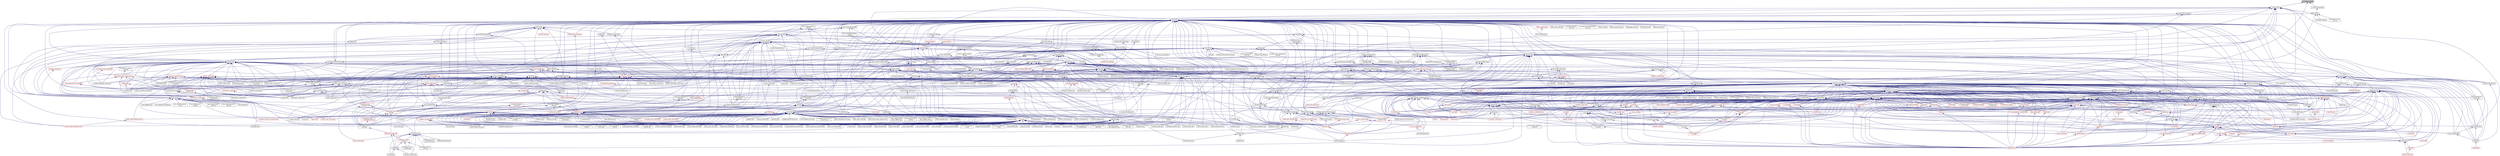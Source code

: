 digraph "is_executor_v1.hpp"
{
  edge [fontname="Helvetica",fontsize="10",labelfontname="Helvetica",labelfontsize="10"];
  node [fontname="Helvetica",fontsize="10",shape=record];
  Node16 [label="is_executor_v1.hpp",height=0.2,width=0.4,color="black", fillcolor="grey75", style="filled", fontcolor="black"];
  Node16 -> Node17 [dir="back",color="midnightblue",fontsize="10",style="solid",fontname="Helvetica"];
  Node17 [label="dataflow.hpp",height=0.2,width=0.4,color="black", fillcolor="white", style="filled",URL="$d8/de2/lcos_2local_2dataflow_8hpp.html"];
  Node17 -> Node18 [dir="back",color="midnightblue",fontsize="10",style="solid",fontname="Helvetica"];
  Node18 [label="dataflow.hpp",height=0.2,width=0.4,color="black", fillcolor="white", style="filled",URL="$d6/dd8/dataflow_8hpp.html"];
  Node18 -> Node19 [dir="back",color="midnightblue",fontsize="10",style="solid",fontname="Helvetica"];
  Node19 [label="jacobi_hpx.cpp",height=0.2,width=0.4,color="black", fillcolor="white", style="filled",URL="$d8/d72/jacobi__hpx_8cpp.html"];
  Node18 -> Node20 [dir="back",color="midnightblue",fontsize="10",style="solid",fontname="Helvetica"];
  Node20 [label="interest_calculator.cpp",height=0.2,width=0.4,color="black", fillcolor="white", style="filled",URL="$d2/d86/interest__calculator_8cpp.html"];
  Node18 -> Node21 [dir="back",color="midnightblue",fontsize="10",style="solid",fontname="Helvetica"];
  Node21 [label="target_distribution\l_policy.hpp",height=0.2,width=0.4,color="black", fillcolor="white", style="filled",URL="$d4/d4a/compute_2host_2target__distribution__policy_8hpp.html"];
  Node21 -> Node22 [dir="back",color="midnightblue",fontsize="10",style="solid",fontname="Helvetica"];
  Node22 [label="host.hpp",height=0.2,width=0.4,color="black", fillcolor="white", style="filled",URL="$dd/d78/host_8hpp.html"];
  Node22 -> Node23 [dir="back",color="midnightblue",fontsize="10",style="solid",fontname="Helvetica"];
  Node23 [label="compute.hpp",height=0.2,width=0.4,color="red", fillcolor="white", style="filled",URL="$df/dd0/compute_8hpp.html"];
  Node18 -> Node30 [dir="back",color="midnightblue",fontsize="10",style="solid",fontname="Helvetica"];
  Node30 [label="dataflow.hpp",height=0.2,width=0.4,color="black", fillcolor="white", style="filled",URL="$db/db6/include_2dataflow_8hpp.html"];
  Node30 -> Node31 [dir="back",color="midnightblue",fontsize="10",style="solid",fontname="Helvetica"];
  Node31 [label="lcos.hpp",height=0.2,width=0.4,color="red", fillcolor="white", style="filled",URL="$d5/deb/lcos_8hpp.html"];
  Node31 -> Node32 [dir="back",color="midnightblue",fontsize="10",style="solid",fontname="Helvetica"];
  Node32 [label="allgather_and_gate.cpp",height=0.2,width=0.4,color="black", fillcolor="white", style="filled",URL="$d1/d56/allgather__and__gate_8cpp.html"];
  Node31 -> Node34 [dir="back",color="midnightblue",fontsize="10",style="solid",fontname="Helvetica"];
  Node34 [label="apex_policy_engine\l_active_thread_count.cpp",height=0.2,width=0.4,color="black", fillcolor="white", style="filled",URL="$d5/d01/apex__policy__engine__active__thread__count_8cpp.html"];
  Node31 -> Node35 [dir="back",color="midnightblue",fontsize="10",style="solid",fontname="Helvetica"];
  Node35 [label="apex_policy_engine\l_events.cpp",height=0.2,width=0.4,color="black", fillcolor="white", style="filled",URL="$df/d0f/apex__policy__engine__events_8cpp.html"];
  Node31 -> Node36 [dir="back",color="midnightblue",fontsize="10",style="solid",fontname="Helvetica"];
  Node36 [label="apex_policy_engine\l_periodic.cpp",height=0.2,width=0.4,color="black", fillcolor="white", style="filled",URL="$d5/d7b/apex__policy__engine__periodic_8cpp.html"];
  Node31 -> Node37 [dir="back",color="midnightblue",fontsize="10",style="solid",fontname="Helvetica"];
  Node37 [label="heartbeat.cpp",height=0.2,width=0.4,color="black", fillcolor="white", style="filled",URL="$d8/d98/heartbeat_8cpp.html"];
  Node31 -> Node19 [dir="back",color="midnightblue",fontsize="10",style="solid",fontname="Helvetica"];
  Node31 -> Node64 [dir="back",color="midnightblue",fontsize="10",style="solid",fontname="Helvetica"];
  Node64 [label="local_channel.cpp",height=0.2,width=0.4,color="black", fillcolor="white", style="filled",URL="$d0/d3e/local__channel_8cpp.html"];
  Node31 -> Node576 [dir="back",color="midnightblue",fontsize="10",style="solid",fontname="Helvetica"];
  Node576 [label="async_action_1813.cpp",height=0.2,width=0.4,color="black", fillcolor="white", style="filled",URL="$db/de6/async__action__1813_8cpp.html"];
  Node31 -> Node578 [dir="back",color="midnightblue",fontsize="10",style="solid",fontname="Helvetica"];
  Node578 [label="broadcast_unwrap_future\l_2885.cpp",height=0.2,width=0.4,color="black", fillcolor="white", style="filled",URL="$da/df6/broadcast__unwrap__future__2885_8cpp.html"];
  Node31 -> Node579 [dir="back",color="midnightblue",fontsize="10",style="solid",fontname="Helvetica"];
  Node579 [label="broadcast_wait_for\l_2822.cpp",height=0.2,width=0.4,color="black", fillcolor="white", style="filled",URL="$dd/de7/broadcast__wait__for__2822_8cpp.html"];
  Node31 -> Node580 [dir="back",color="midnightblue",fontsize="10",style="solid",fontname="Helvetica"];
  Node580 [label="dataflow_791.cpp",height=0.2,width=0.4,color="black", fillcolor="white", style="filled",URL="$d6/da1/dataflow__791_8cpp.html"];
  Node31 -> Node581 [dir="back",color="midnightblue",fontsize="10",style="solid",fontname="Helvetica"];
  Node581 [label="future_range_ambiguity\l_2032.cpp",height=0.2,width=0.4,color="black", fillcolor="white", style="filled",URL="$dc/d4e/future__range__ambiguity__2032_8cpp.html"];
  Node31 -> Node587 [dir="back",color="midnightblue",fontsize="10",style="solid",fontname="Helvetica"];
  Node587 [label="function_serialization\l_728.cpp",height=0.2,width=0.4,color="black", fillcolor="white", style="filled",URL="$d8/db1/function__serialization__728_8cpp.html"];
  Node31 -> Node589 [dir="back",color="midnightblue",fontsize="10",style="solid",fontname="Helvetica"];
  Node589 [label="tuple_serialization\l_803.cpp",height=0.2,width=0.4,color="black", fillcolor="white", style="filled",URL="$de/d61/tuple__serialization__803_8cpp.html"];
  Node31 -> Node590 [dir="back",color="midnightblue",fontsize="10",style="solid",fontname="Helvetica"];
  Node590 [label="zero_copy_parcels_1001.cpp",height=0.2,width=0.4,color="black", fillcolor="white", style="filled",URL="$da/dfd/zero__copy__parcels__1001_8cpp.html"];
  Node31 -> Node592 [dir="back",color="midnightblue",fontsize="10",style="solid",fontname="Helvetica"];
  Node592 [label="find_clients_from_prefix.cpp",height=0.2,width=0.4,color="black", fillcolor="white", style="filled",URL="$dc/d15/find__clients__from__prefix_8cpp.html"];
  Node31 -> Node593 [dir="back",color="midnightblue",fontsize="10",style="solid",fontname="Helvetica"];
  Node593 [label="find_ids_from_prefix.cpp",height=0.2,width=0.4,color="black", fillcolor="white", style="filled",URL="$dc/df3/find__ids__from__prefix_8cpp.html"];
  Node31 -> Node594 [dir="back",color="midnightblue",fontsize="10",style="solid",fontname="Helvetica"];
  Node594 [label="get_colocation_id.cpp",height=0.2,width=0.4,color="black", fillcolor="white", style="filled",URL="$dd/d0d/get__colocation__id_8cpp.html"];
  Node31 -> Node595 [dir="back",color="midnightblue",fontsize="10",style="solid",fontname="Helvetica"];
  Node595 [label="apex_action_count.cpp",height=0.2,width=0.4,color="black", fillcolor="white", style="filled",URL="$d8/de5/apex__action__count_8cpp.html"];
  Node31 -> Node598 [dir="back",color="midnightblue",fontsize="10",style="solid",fontname="Helvetica"];
  Node598 [label="apply_colocated.cpp",height=0.2,width=0.4,color="black", fillcolor="white", style="filled",URL="$d5/dd3/apply__colocated_8cpp.html"];
  Node31 -> Node599 [dir="back",color="midnightblue",fontsize="10",style="solid",fontname="Helvetica"];
  Node599 [label="apply_local.cpp",height=0.2,width=0.4,color="black", fillcolor="white", style="filled",URL="$dd/db5/apply__local_8cpp.html"];
  Node31 -> Node600 [dir="back",color="midnightblue",fontsize="10",style="solid",fontname="Helvetica"];
  Node600 [label="apply_local_executor.cpp",height=0.2,width=0.4,color="black", fillcolor="white", style="filled",URL="$db/d84/apply__local__executor_8cpp.html"];
  Node31 -> Node601 [dir="back",color="midnightblue",fontsize="10",style="solid",fontname="Helvetica"];
  Node601 [label="apply_local_executor\l_v1.cpp",height=0.2,width=0.4,color="black", fillcolor="white", style="filled",URL="$dd/d53/apply__local__executor__v1_8cpp.html"];
  Node31 -> Node602 [dir="back",color="midnightblue",fontsize="10",style="solid",fontname="Helvetica"];
  Node602 [label="apply_remote.cpp",height=0.2,width=0.4,color="black", fillcolor="white", style="filled",URL="$d9/d40/apply__remote_8cpp.html"];
  Node31 -> Node603 [dir="back",color="midnightblue",fontsize="10",style="solid",fontname="Helvetica"];
  Node603 [label="apply_remote_client.cpp",height=0.2,width=0.4,color="black", fillcolor="white", style="filled",URL="$d9/def/apply__remote__client_8cpp.html"];
  Node31 -> Node604 [dir="back",color="midnightblue",fontsize="10",style="solid",fontname="Helvetica"];
  Node604 [label="async_cb_colocated.cpp",height=0.2,width=0.4,color="black", fillcolor="white", style="filled",URL="$d7/d7f/async__cb__colocated_8cpp.html"];
  Node31 -> Node605 [dir="back",color="midnightblue",fontsize="10",style="solid",fontname="Helvetica"];
  Node605 [label="async_cb_remote.cpp",height=0.2,width=0.4,color="black", fillcolor="white", style="filled",URL="$da/d88/async__cb__remote_8cpp.html"];
  Node31 -> Node606 [dir="back",color="midnightblue",fontsize="10",style="solid",fontname="Helvetica"];
  Node606 [label="async_cb_remote_client.cpp",height=0.2,width=0.4,color="black", fillcolor="white", style="filled",URL="$d2/d31/async__cb__remote__client_8cpp.html"];
  Node31 -> Node607 [dir="back",color="midnightblue",fontsize="10",style="solid",fontname="Helvetica"];
  Node607 [label="async_continue.cpp",height=0.2,width=0.4,color="black", fillcolor="white", style="filled",URL="$d4/d19/async__continue_8cpp.html"];
  Node31 -> Node608 [dir="back",color="midnightblue",fontsize="10",style="solid",fontname="Helvetica"];
  Node608 [label="async_continue_cb.cpp",height=0.2,width=0.4,color="black", fillcolor="white", style="filled",URL="$df/d37/async__continue__cb_8cpp.html"];
  Node31 -> Node609 [dir="back",color="midnightblue",fontsize="10",style="solid",fontname="Helvetica"];
  Node609 [label="async_continue_cb_colocated.cpp",height=0.2,width=0.4,color="black", fillcolor="white", style="filled",URL="$dd/dce/async__continue__cb__colocated_8cpp.html"];
  Node31 -> Node610 [dir="back",color="midnightblue",fontsize="10",style="solid",fontname="Helvetica"];
  Node610 [label="async_local.cpp",height=0.2,width=0.4,color="black", fillcolor="white", style="filled",URL="$d3/d4c/async__local_8cpp.html"];
  Node31 -> Node611 [dir="back",color="midnightblue",fontsize="10",style="solid",fontname="Helvetica"];
  Node611 [label="async_local_executor.cpp",height=0.2,width=0.4,color="black", fillcolor="white", style="filled",URL="$d4/dce/async__local__executor_8cpp.html"];
  Node31 -> Node612 [dir="back",color="midnightblue",fontsize="10",style="solid",fontname="Helvetica"];
  Node612 [label="async_local_executor\l_v1.cpp",height=0.2,width=0.4,color="black", fillcolor="white", style="filled",URL="$da/d4a/async__local__executor__v1_8cpp.html"];
  Node31 -> Node613 [dir="back",color="midnightblue",fontsize="10",style="solid",fontname="Helvetica"];
  Node613 [label="async_remote.cpp",height=0.2,width=0.4,color="black", fillcolor="white", style="filled",URL="$dd/dd8/async__remote_8cpp.html"];
  Node31 -> Node614 [dir="back",color="midnightblue",fontsize="10",style="solid",fontname="Helvetica"];
  Node614 [label="async_remote_client.cpp",height=0.2,width=0.4,color="black", fillcolor="white", style="filled",URL="$d6/d49/async__remote__client_8cpp.html"];
  Node31 -> Node615 [dir="back",color="midnightblue",fontsize="10",style="solid",fontname="Helvetica"];
  Node615 [label="broadcast.cpp",height=0.2,width=0.4,color="black", fillcolor="white", style="filled",URL="$d8/d8b/broadcast_8cpp.html"];
  Node31 -> Node616 [dir="back",color="midnightblue",fontsize="10",style="solid",fontname="Helvetica"];
  Node616 [label="broadcast_apply.cpp",height=0.2,width=0.4,color="black", fillcolor="white", style="filled",URL="$dd/de8/broadcast__apply_8cpp.html"];
  Node31 -> Node617 [dir="back",color="midnightblue",fontsize="10",style="solid",fontname="Helvetica"];
  Node617 [label="channel.cpp",height=0.2,width=0.4,color="black", fillcolor="white", style="filled",URL="$dd/d5f/channel_8cpp.html"];
  Node31 -> Node618 [dir="back",color="midnightblue",fontsize="10",style="solid",fontname="Helvetica"];
  Node618 [label="channel_local.cpp",height=0.2,width=0.4,color="black", fillcolor="white", style="filled",URL="$d6/d3e/channel__local_8cpp.html"];
  Node31 -> Node620 [dir="back",color="midnightblue",fontsize="10",style="solid",fontname="Helvetica"];
  Node620 [label="counting_semaphore.cpp",height=0.2,width=0.4,color="black", fillcolor="white", style="filled",URL="$df/de9/counting__semaphore_8cpp.html"];
  Node31 -> Node621 [dir="back",color="midnightblue",fontsize="10",style="solid",fontname="Helvetica"];
  Node621 [label="fold.cpp",height=0.2,width=0.4,color="black", fillcolor="white", style="filled",URL="$d8/dd8/fold_8cpp.html"];
  Node31 -> Node626 [dir="back",color="midnightblue",fontsize="10",style="solid",fontname="Helvetica"];
  Node626 [label="local_latch.cpp",height=0.2,width=0.4,color="black", fillcolor="white", style="filled",URL="$d4/db4/local__latch_8cpp.html"];
  Node31 -> Node633 [dir="back",color="midnightblue",fontsize="10",style="solid",fontname="Helvetica"];
  Node633 [label="reduce.cpp",height=0.2,width=0.4,color="black", fillcolor="white", style="filled",URL="$d5/d6d/reduce_8cpp.html"];
  Node31 -> Node636 [dir="back",color="midnightblue",fontsize="10",style="solid",fontname="Helvetica"];
  Node636 [label="shared_mutex1.cpp",height=0.2,width=0.4,color="black", fillcolor="white", style="filled",URL="$d8/d57/shared__mutex1_8cpp.html"];
  Node31 -> Node637 [dir="back",color="midnightblue",fontsize="10",style="solid",fontname="Helvetica"];
  Node637 [label="shared_mutex2.cpp",height=0.2,width=0.4,color="black", fillcolor="white", style="filled",URL="$d1/d40/shared__mutex2_8cpp.html"];
  Node31 -> Node638 [dir="back",color="midnightblue",fontsize="10",style="solid",fontname="Helvetica"];
  Node638 [label="sliding_semaphore.cpp",height=0.2,width=0.4,color="black", fillcolor="white", style="filled",URL="$d2/d38/sliding__semaphore_8cpp.html"];
  Node31 -> Node651 [dir="back",color="midnightblue",fontsize="10",style="solid",fontname="Helvetica"];
  Node651 [label="thread_suspension_executor.cpp",height=0.2,width=0.4,color="black", fillcolor="white", style="filled",URL="$de/d9f/thread__suspension__executor_8cpp.html"];
  Node31 -> Node654 [dir="back",color="midnightblue",fontsize="10",style="solid",fontname="Helvetica"];
  Node654 [label="bind_action.cpp",height=0.2,width=0.4,color="black", fillcolor="white", style="filled",URL="$d7/d85/bind__action_8cpp.html"];
  Node18 -> Node655 [dir="back",color="midnightblue",fontsize="10",style="solid",fontname="Helvetica"];
  Node655 [label="local_lcos.hpp",height=0.2,width=0.4,color="black", fillcolor="white", style="filled",URL="$db/d67/local__lcos_8hpp.html"];
  Node655 -> Node88 [dir="back",color="midnightblue",fontsize="10",style="solid",fontname="Helvetica"];
  Node88 [label="template_function_accumulator.hpp",height=0.2,width=0.4,color="red", fillcolor="white", style="filled",URL="$d7/da6/server_2template__function__accumulator_8hpp.html"];
  Node655 -> Node656 [dir="back",color="midnightblue",fontsize="10",style="solid",fontname="Helvetica"];
  Node656 [label="allgather_and_gate.hpp",height=0.2,width=0.4,color="red", fillcolor="white", style="filled",URL="$d9/dbb/allgather__and__gate_8hpp.html"];
  Node656 -> Node32 [dir="back",color="midnightblue",fontsize="10",style="solid",fontname="Helvetica"];
  Node656 -> Node95 [dir="back",color="midnightblue",fontsize="10",style="solid",fontname="Helvetica"];
  Node95 [label="ag_client.cpp",height=0.2,width=0.4,color="black", fillcolor="white", style="filled",URL="$d4/d5d/ag__client_8cpp.html"];
  Node655 -> Node181 [dir="back",color="midnightblue",fontsize="10",style="solid",fontname="Helvetica"];
  Node181 [label="simple_central_tuplespace.hpp",height=0.2,width=0.4,color="red", fillcolor="white", style="filled",URL="$db/d69/server_2simple__central__tuplespace_8hpp.html"];
  Node181 -> Node183 [dir="back",color="midnightblue",fontsize="10",style="solid",fontname="Helvetica"];
  Node183 [label="simple_central_tuplespace.hpp",height=0.2,width=0.4,color="red", fillcolor="white", style="filled",URL="$d0/d4b/stubs_2simple__central__tuplespace_8hpp.html"];
  Node655 -> Node31 [dir="back",color="midnightblue",fontsize="10",style="solid",fontname="Helvetica"];
  Node655 -> Node261 [dir="back",color="midnightblue",fontsize="10",style="solid",fontname="Helvetica"];
  Node261 [label="ignore_while_locked\l_1485.cpp",height=0.2,width=0.4,color="black", fillcolor="white", style="filled",URL="$db/d24/ignore__while__locked__1485_8cpp.html"];
  Node655 -> Node268 [dir="back",color="midnightblue",fontsize="10",style="solid",fontname="Helvetica"];
  Node268 [label="safely_destroy_promise\l_1481.cpp",height=0.2,width=0.4,color="black", fillcolor="white", style="filled",URL="$dd/d62/safely__destroy__promise__1481_8cpp.html"];
  Node655 -> Node334 [dir="back",color="midnightblue",fontsize="10",style="solid",fontname="Helvetica"];
  Node334 [label="await.cpp",height=0.2,width=0.4,color="black", fillcolor="white", style="filled",URL="$d6/d41/await_8cpp.html"];
  Node655 -> Node342 [dir="back",color="midnightblue",fontsize="10",style="solid",fontname="Helvetica"];
  Node342 [label="local_barrier.cpp",height=0.2,width=0.4,color="black", fillcolor="white", style="filled",URL="$d2/db4/tests_2unit_2lcos_2local__barrier_8cpp.html"];
  Node655 -> Node343 [dir="back",color="midnightblue",fontsize="10",style="solid",fontname="Helvetica"];
  Node343 [label="local_dataflow.cpp",height=0.2,width=0.4,color="black", fillcolor="white", style="filled",URL="$d9/d92/local__dataflow_8cpp.html"];
  Node655 -> Node344 [dir="back",color="midnightblue",fontsize="10",style="solid",fontname="Helvetica"];
  Node344 [label="local_dataflow_executor.cpp",height=0.2,width=0.4,color="black", fillcolor="white", style="filled",URL="$d2/d73/local__dataflow__executor_8cpp.html"];
  Node655 -> Node345 [dir="back",color="midnightblue",fontsize="10",style="solid",fontname="Helvetica"];
  Node345 [label="local_dataflow_executor\l_v1.cpp",height=0.2,width=0.4,color="black", fillcolor="white", style="filled",URL="$df/d49/local__dataflow__executor__v1_8cpp.html"];
  Node655 -> Node346 [dir="back",color="midnightblue",fontsize="10",style="solid",fontname="Helvetica"];
  Node346 [label="local_dataflow_std\l_array.cpp",height=0.2,width=0.4,color="black", fillcolor="white", style="filled",URL="$db/dcb/local__dataflow__std__array_8cpp.html"];
  Node655 -> Node626 [dir="back",color="midnightblue",fontsize="10",style="solid",fontname="Helvetica"];
  Node18 -> Node657 [dir="back",color="midnightblue",fontsize="10",style="solid",fontname="Helvetica"];
  Node657 [label="gather.hpp",height=0.2,width=0.4,color="black", fillcolor="white", style="filled",URL="$d8/d2b/gather_8hpp.html"];
  Node657 -> Node83 [dir="back",color="midnightblue",fontsize="10",style="solid",fontname="Helvetica"];
  Node83 [label="1d_stencil_8.cpp",height=0.2,width=0.4,color="black", fillcolor="white", style="filled",URL="$df/de0/1d__stencil__8_8cpp.html"];
  Node657 -> Node31 [dir="back",color="midnightblue",fontsize="10",style="solid",fontname="Helvetica"];
  Node18 -> Node658 [dir="back",color="midnightblue",fontsize="10",style="solid",fontname="Helvetica"];
  Node658 [label="rotate.hpp",height=0.2,width=0.4,color="black", fillcolor="white", style="filled",URL="$da/df0/algorithms_2rotate_8hpp.html"];
  Node658 -> Node659 [dir="back",color="midnightblue",fontsize="10",style="solid",fontname="Helvetica"];
  Node659 [label="parallel_rotate.hpp",height=0.2,width=0.4,color="red", fillcolor="white", style="filled",URL="$db/dcd/parallel__rotate_8hpp.html"];
  Node658 -> Node660 [dir="back",color="midnightblue",fontsize="10",style="solid",fontname="Helvetica"];
  Node660 [label="algorithm.hpp",height=0.2,width=0.4,color="red", fillcolor="white", style="filled",URL="$de/d55/algorithm_8hpp.html"];
  Node658 -> Node671 [dir="back",color="midnightblue",fontsize="10",style="solid",fontname="Helvetica"];
  Node671 [label="rotate.hpp",height=0.2,width=0.4,color="red", fillcolor="white", style="filled",URL="$da/d1b/container__algorithms_2rotate_8hpp.html"];
  Node671 -> Node659 [dir="back",color="midnightblue",fontsize="10",style="solid",fontname="Helvetica"];
  Node18 -> Node672 [dir="back",color="midnightblue",fontsize="10",style="solid",fontname="Helvetica"];
  Node672 [label="sort.hpp",height=0.2,width=0.4,color="black", fillcolor="white", style="filled",URL="$d3/d10/algorithms_2sort_8hpp.html"];
  Node672 -> Node673 [dir="back",color="midnightblue",fontsize="10",style="solid",fontname="Helvetica"];
  Node673 [label="parallel_sort.hpp",height=0.2,width=0.4,color="red", fillcolor="white", style="filled",URL="$d4/ddf/parallel__sort_8hpp.html"];
  Node672 -> Node660 [dir="back",color="midnightblue",fontsize="10",style="solid",fontname="Helvetica"];
  Node672 -> Node674 [dir="back",color="midnightblue",fontsize="10",style="solid",fontname="Helvetica"];
  Node674 [label="reduce_by_key.hpp",height=0.2,width=0.4,color="red", fillcolor="white", style="filled",URL="$d9/d4a/reduce__by__key_8hpp.html"];
  Node672 -> Node677 [dir="back",color="midnightblue",fontsize="10",style="solid",fontname="Helvetica"];
  Node677 [label="sort_by_key.hpp",height=0.2,width=0.4,color="red", fillcolor="white", style="filled",URL="$d2/da1/sort__by__key_8hpp.html"];
  Node677 -> Node673 [dir="back",color="midnightblue",fontsize="10",style="solid",fontname="Helvetica"];
  Node672 -> Node678 [dir="back",color="midnightblue",fontsize="10",style="solid",fontname="Helvetica"];
  Node678 [label="sort.hpp",height=0.2,width=0.4,color="red", fillcolor="white", style="filled",URL="$d0/db2/container__algorithms_2sort_8hpp.html"];
  Node678 -> Node673 [dir="back",color="midnightblue",fontsize="10",style="solid",fontname="Helvetica"];
  Node18 -> Node679 [dir="back",color="midnightblue",fontsize="10",style="solid",fontname="Helvetica"];
  Node679 [label="task_block.hpp",height=0.2,width=0.4,color="black", fillcolor="white", style="filled",URL="$de/db7/task__block_8hpp.html"];
  Node679 -> Node680 [dir="back",color="midnightblue",fontsize="10",style="solid",fontname="Helvetica"];
  Node680 [label="parallel_task_block.hpp",height=0.2,width=0.4,color="red", fillcolor="white", style="filled",URL="$d4/d99/parallel__task__block_8hpp.html"];
  Node18 -> Node681 [dir="back",color="midnightblue",fontsize="10",style="solid",fontname="Helvetica"];
  Node681 [label="foreach_partitioner.hpp",height=0.2,width=0.4,color="black", fillcolor="white", style="filled",URL="$de/deb/foreach__partitioner_8hpp.html"];
  Node681 -> Node682 [dir="back",color="midnightblue",fontsize="10",style="solid",fontname="Helvetica"];
  Node682 [label="copy.hpp",height=0.2,width=0.4,color="red", fillcolor="white", style="filled",URL="$d3/d90/algorithms_2copy_8hpp.html"];
  Node682 -> Node660 [dir="back",color="midnightblue",fontsize="10",style="solid",fontname="Helvetica"];
  Node682 -> Node674 [dir="back",color="midnightblue",fontsize="10",style="solid",fontname="Helvetica"];
  Node682 -> Node685 [dir="back",color="midnightblue",fontsize="10",style="solid",fontname="Helvetica"];
  Node685 [label="remove_copy.hpp",height=0.2,width=0.4,color="red", fillcolor="white", style="filled",URL="$d6/db8/algorithms_2remove__copy_8hpp.html"];
  Node685 -> Node660 [dir="back",color="midnightblue",fontsize="10",style="solid",fontname="Helvetica"];
  Node685 -> Node687 [dir="back",color="midnightblue",fontsize="10",style="solid",fontname="Helvetica"];
  Node687 [label="remove_copy.hpp",height=0.2,width=0.4,color="red", fillcolor="white", style="filled",URL="$d5/d0b/container__algorithms_2remove__copy_8hpp.html"];
  Node682 -> Node688 [dir="back",color="midnightblue",fontsize="10",style="solid",fontname="Helvetica"];
  Node688 [label="reverse.hpp",height=0.2,width=0.4,color="red", fillcolor="white", style="filled",URL="$d2/df8/algorithms_2reverse_8hpp.html"];
  Node688 -> Node660 [dir="back",color="midnightblue",fontsize="10",style="solid",fontname="Helvetica"];
  Node688 -> Node658 [dir="back",color="midnightblue",fontsize="10",style="solid",fontname="Helvetica"];
  Node688 -> Node690 [dir="back",color="midnightblue",fontsize="10",style="solid",fontname="Helvetica"];
  Node690 [label="reverse.hpp",height=0.2,width=0.4,color="red", fillcolor="white", style="filled",URL="$db/dd1/container__algorithms_2reverse_8hpp.html"];
  Node682 -> Node658 [dir="back",color="midnightblue",fontsize="10",style="solid",fontname="Helvetica"];
  Node682 -> Node691 [dir="back",color="midnightblue",fontsize="10",style="solid",fontname="Helvetica"];
  Node691 [label="set_difference.hpp",height=0.2,width=0.4,color="red", fillcolor="white", style="filled",URL="$d9/d20/set__difference_8hpp.html"];
  Node691 -> Node660 [dir="back",color="midnightblue",fontsize="10",style="solid",fontname="Helvetica"];
  Node682 -> Node693 [dir="back",color="midnightblue",fontsize="10",style="solid",fontname="Helvetica"];
  Node693 [label="set_intersection.hpp",height=0.2,width=0.4,color="red", fillcolor="white", style="filled",URL="$d1/dd5/set__intersection_8hpp.html"];
  Node693 -> Node660 [dir="back",color="midnightblue",fontsize="10",style="solid",fontname="Helvetica"];
  Node682 -> Node694 [dir="back",color="midnightblue",fontsize="10",style="solid",fontname="Helvetica"];
  Node694 [label="set_symmetric_difference.hpp",height=0.2,width=0.4,color="red", fillcolor="white", style="filled",URL="$de/da4/set__symmetric__difference_8hpp.html"];
  Node694 -> Node660 [dir="back",color="midnightblue",fontsize="10",style="solid",fontname="Helvetica"];
  Node682 -> Node695 [dir="back",color="midnightblue",fontsize="10",style="solid",fontname="Helvetica"];
  Node695 [label="set_union.hpp",height=0.2,width=0.4,color="red", fillcolor="white", style="filled",URL="$d9/d1a/set__union_8hpp.html"];
  Node695 -> Node660 [dir="back",color="midnightblue",fontsize="10",style="solid",fontname="Helvetica"];
  Node682 -> Node696 [dir="back",color="midnightblue",fontsize="10",style="solid",fontname="Helvetica"];
  Node696 [label="copy.hpp",height=0.2,width=0.4,color="red", fillcolor="white", style="filled",URL="$dc/de5/container__algorithms_2copy_8hpp.html"];
  Node681 -> Node697 [dir="back",color="midnightblue",fontsize="10",style="solid",fontname="Helvetica"];
  Node697 [label="destroy.hpp",height=0.2,width=0.4,color="red", fillcolor="white", style="filled",URL="$df/dd5/destroy_8hpp.html"];
  Node681 -> Node701 [dir="back",color="midnightblue",fontsize="10",style="solid",fontname="Helvetica"];
  Node701 [label="set_operation.hpp",height=0.2,width=0.4,color="black", fillcolor="white", style="filled",URL="$dc/d52/set__operation_8hpp.html"];
  Node701 -> Node691 [dir="back",color="midnightblue",fontsize="10",style="solid",fontname="Helvetica"];
  Node701 -> Node693 [dir="back",color="midnightblue",fontsize="10",style="solid",fontname="Helvetica"];
  Node701 -> Node694 [dir="back",color="midnightblue",fontsize="10",style="solid",fontname="Helvetica"];
  Node701 -> Node695 [dir="back",color="midnightblue",fontsize="10",style="solid",fontname="Helvetica"];
  Node681 -> Node702 [dir="back",color="midnightblue",fontsize="10",style="solid",fontname="Helvetica"];
  Node702 [label="for_each.hpp",height=0.2,width=0.4,color="red", fillcolor="white", style="filled",URL="$d8/d62/algorithms_2for__each_8hpp.html"];
  Node702 -> Node703 [dir="back",color="midnightblue",fontsize="10",style="solid",fontname="Helvetica"];
  Node703 [label="block_allocator.hpp",height=0.2,width=0.4,color="black", fillcolor="white", style="filled",URL="$d9/d7a/block__allocator_8hpp.html"];
  Node703 -> Node22 [dir="back",color="midnightblue",fontsize="10",style="solid",fontname="Helvetica"];
  Node702 -> Node660 [dir="back",color="midnightblue",fontsize="10",style="solid",fontname="Helvetica"];
  Node702 -> Node713 [dir="back",color="midnightblue",fontsize="10",style="solid",fontname="Helvetica"];
  Node713 [label="fill.hpp",height=0.2,width=0.4,color="red", fillcolor="white", style="filled",URL="$d2/d63/algorithms_2fill_8hpp.html"];
  Node713 -> Node660 [dir="back",color="midnightblue",fontsize="10",style="solid",fontname="Helvetica"];
  Node702 -> Node717 [dir="back",color="midnightblue",fontsize="10",style="solid",fontname="Helvetica"];
  Node717 [label="generate.hpp",height=0.2,width=0.4,color="red", fillcolor="white", style="filled",URL="$d5/da9/algorithms_2generate_8hpp.html"];
  Node717 -> Node660 [dir="back",color="midnightblue",fontsize="10",style="solid",fontname="Helvetica"];
  Node717 -> Node720 [dir="back",color="midnightblue",fontsize="10",style="solid",fontname="Helvetica"];
  Node720 [label="generate.hpp",height=0.2,width=0.4,color="red", fillcolor="white", style="filled",URL="$d2/d5d/segmented__algorithms_2generate_8hpp.html"];
  Node702 -> Node721 [dir="back",color="midnightblue",fontsize="10",style="solid",fontname="Helvetica"];
  Node721 [label="lexicographical_compare.hpp",height=0.2,width=0.4,color="red", fillcolor="white", style="filled",URL="$d5/ddd/lexicographical__compare_8hpp.html"];
  Node721 -> Node660 [dir="back",color="midnightblue",fontsize="10",style="solid",fontname="Helvetica"];
  Node702 -> Node674 [dir="back",color="midnightblue",fontsize="10",style="solid",fontname="Helvetica"];
  Node702 -> Node723 [dir="back",color="midnightblue",fontsize="10",style="solid",fontname="Helvetica"];
  Node723 [label="replace.hpp",height=0.2,width=0.4,color="red", fillcolor="white", style="filled",URL="$d6/db6/algorithms_2replace_8hpp.html"];
  Node723 -> Node660 [dir="back",color="midnightblue",fontsize="10",style="solid",fontname="Helvetica"];
  Node723 -> Node725 [dir="back",color="midnightblue",fontsize="10",style="solid",fontname="Helvetica"];
  Node725 [label="replace.hpp",height=0.2,width=0.4,color="red", fillcolor="white", style="filled",URL="$d7/d55/container__algorithms_2replace_8hpp.html"];
  Node702 -> Node688 [dir="back",color="midnightblue",fontsize="10",style="solid",fontname="Helvetica"];
  Node702 -> Node726 [dir="back",color="midnightblue",fontsize="10",style="solid",fontname="Helvetica"];
  Node726 [label="search.hpp",height=0.2,width=0.4,color="red", fillcolor="white", style="filled",URL="$d7/d6f/search_8hpp.html"];
  Node726 -> Node660 [dir="back",color="midnightblue",fontsize="10",style="solid",fontname="Helvetica"];
  Node702 -> Node728 [dir="back",color="midnightblue",fontsize="10",style="solid",fontname="Helvetica"];
  Node728 [label="swap_ranges.hpp",height=0.2,width=0.4,color="red", fillcolor="white", style="filled",URL="$df/d24/swap__ranges_8hpp.html"];
  Node728 -> Node660 [dir="back",color="midnightblue",fontsize="10",style="solid",fontname="Helvetica"];
  Node702 -> Node731 [dir="back",color="midnightblue",fontsize="10",style="solid",fontname="Helvetica"];
  Node731 [label="for_each.hpp",height=0.2,width=0.4,color="red", fillcolor="white", style="filled",URL="$de/daa/segmented__algorithms_2for__each_8hpp.html"];
  Node731 -> Node732 [dir="back",color="midnightblue",fontsize="10",style="solid",fontname="Helvetica"];
  Node732 [label="fill.hpp",height=0.2,width=0.4,color="red", fillcolor="white", style="filled",URL="$de/d82/segmented__algorithms_2fill_8hpp.html"];
  Node702 -> Node733 [dir="back",color="midnightblue",fontsize="10",style="solid",fontname="Helvetica"];
  Node733 [label="numa_allocator.hpp",height=0.2,width=0.4,color="black", fillcolor="white", style="filled",URL="$d7/df0/numa__allocator_8hpp.html"];
  Node733 -> Node175 [dir="back",color="midnightblue",fontsize="10",style="solid",fontname="Helvetica"];
  Node175 [label="transpose_block_numa.cpp",height=0.2,width=0.4,color="black", fillcolor="white", style="filled",URL="$dd/d3b/transpose__block__numa_8cpp.html"];
  Node681 -> Node734 [dir="back",color="midnightblue",fontsize="10",style="solid",fontname="Helvetica"];
  Node734 [label="move.hpp",height=0.2,width=0.4,color="red", fillcolor="white", style="filled",URL="$d4/d71/move_8hpp.html"];
  Node734 -> Node660 [dir="back",color="midnightblue",fontsize="10",style="solid",fontname="Helvetica"];
  Node681 -> Node736 [dir="back",color="midnightblue",fontsize="10",style="solid",fontname="Helvetica"];
  Node736 [label="transform.hpp",height=0.2,width=0.4,color="red", fillcolor="white", style="filled",URL="$d4/d47/algorithms_2transform_8hpp.html"];
  Node736 -> Node743 [dir="back",color="midnightblue",fontsize="10",style="solid",fontname="Helvetica"];
  Node743 [label="transform.hpp",height=0.2,width=0.4,color="red", fillcolor="white", style="filled",URL="$da/dcb/container__algorithms_2transform_8hpp.html"];
  Node736 -> Node744 [dir="back",color="midnightblue",fontsize="10",style="solid",fontname="Helvetica"];
  Node744 [label="transform.hpp",height=0.2,width=0.4,color="red", fillcolor="white", style="filled",URL="$d8/d80/segmented__algorithms_2transform_8hpp.html"];
  Node681 -> Node745 [dir="back",color="midnightblue",fontsize="10",style="solid",fontname="Helvetica"];
  Node745 [label="unique.hpp",height=0.2,width=0.4,color="red", fillcolor="white", style="filled",URL="$d8/d56/algorithms_2unique_8hpp.html"];
  Node745 -> Node748 [dir="back",color="midnightblue",fontsize="10",style="solid",fontname="Helvetica"];
  Node748 [label="unique.hpp",height=0.2,width=0.4,color="red", fillcolor="white", style="filled",URL="$dd/da8/container__algorithms_2unique_8hpp.html"];
  Node18 -> Node749 [dir="back",color="midnightblue",fontsize="10",style="solid",fontname="Helvetica"];
  Node749 [label="partitioner.hpp",height=0.2,width=0.4,color="black", fillcolor="white", style="filled",URL="$d6/d03/parallel_2util_2partitioner_8hpp.html"];
  Node749 -> Node750 [dir="back",color="midnightblue",fontsize="10",style="solid",fontname="Helvetica"];
  Node750 [label="adjacent_difference.hpp",height=0.2,width=0.4,color="red", fillcolor="white", style="filled",URL="$d1/d17/adjacent__difference_8hpp.html"];
  Node749 -> Node754 [dir="back",color="midnightblue",fontsize="10",style="solid",fontname="Helvetica"];
  Node754 [label="adjacent_find.hpp",height=0.2,width=0.4,color="red", fillcolor="white", style="filled",URL="$d6/d68/adjacent__find_8hpp.html"];
  Node754 -> Node660 [dir="back",color="midnightblue",fontsize="10",style="solid",fontname="Helvetica"];
  Node749 -> Node756 [dir="back",color="midnightblue",fontsize="10",style="solid",fontname="Helvetica"];
  Node756 [label="all_any_none.hpp",height=0.2,width=0.4,color="red", fillcolor="white", style="filled",URL="$d8/ddd/all__any__none_8hpp.html"];
  Node756 -> Node660 [dir="back",color="midnightblue",fontsize="10",style="solid",fontname="Helvetica"];
  Node749 -> Node758 [dir="back",color="midnightblue",fontsize="10",style="solid",fontname="Helvetica"];
  Node758 [label="count.hpp",height=0.2,width=0.4,color="red", fillcolor="white", style="filled",URL="$d7/d8f/algorithms_2count_8hpp.html"];
  Node758 -> Node660 [dir="back",color="midnightblue",fontsize="10",style="solid",fontname="Helvetica"];
  Node758 -> Node762 [dir="back",color="midnightblue",fontsize="10",style="solid",fontname="Helvetica"];
  Node762 [label="count.hpp",height=0.2,width=0.4,color="red", fillcolor="white", style="filled",URL="$d9/dd7/segmented__algorithms_2count_8hpp.html"];
  Node749 -> Node701 [dir="back",color="midnightblue",fontsize="10",style="solid",fontname="Helvetica"];
  Node749 -> Node763 [dir="back",color="midnightblue",fontsize="10",style="solid",fontname="Helvetica"];
  Node763 [label="equal.hpp",height=0.2,width=0.4,color="red", fillcolor="white", style="filled",URL="$dc/d0a/equal_8hpp.html"];
  Node763 -> Node660 [dir="back",color="midnightblue",fontsize="10",style="solid",fontname="Helvetica"];
  Node749 -> Node765 [dir="back",color="midnightblue",fontsize="10",style="solid",fontname="Helvetica"];
  Node765 [label="exclusive_scan.hpp",height=0.2,width=0.4,color="red", fillcolor="white", style="filled",URL="$d8/d31/algorithms_2exclusive__scan_8hpp.html"];
  Node765 -> Node766 [dir="back",color="midnightblue",fontsize="10",style="solid",fontname="Helvetica"];
  Node766 [label="parallel_scan.hpp",height=0.2,width=0.4,color="red", fillcolor="white", style="filled",URL="$d6/d0a/parallel__scan_8hpp.html"];
  Node765 -> Node770 [dir="back",color="midnightblue",fontsize="10",style="solid",fontname="Helvetica"];
  Node770 [label="exclusive_scan.hpp",height=0.2,width=0.4,color="black", fillcolor="white", style="filled",URL="$d0/d53/segmented__algorithms_2exclusive__scan_8hpp.html"];
  Node770 -> Node766 [dir="back",color="midnightblue",fontsize="10",style="solid",fontname="Helvetica"];
  Node770 -> Node771 [dir="back",color="midnightblue",fontsize="10",style="solid",fontname="Helvetica"];
  Node771 [label="transform_exclusive\l_scan.hpp",height=0.2,width=0.4,color="black", fillcolor="white", style="filled",URL="$d2/dda/segmented__algorithms_2transform__exclusive__scan_8hpp.html"];
  Node771 -> Node772 [dir="back",color="midnightblue",fontsize="10",style="solid",fontname="Helvetica"];
  Node772 [label="parallel_transform\l_scan.hpp",height=0.2,width=0.4,color="red", fillcolor="white", style="filled",URL="$da/de2/parallel__transform__scan_8hpp.html"];
  Node749 -> Node774 [dir="back",color="midnightblue",fontsize="10",style="solid",fontname="Helvetica"];
  Node774 [label="find.hpp",height=0.2,width=0.4,color="red", fillcolor="white", style="filled",URL="$d5/dc1/algorithms_2find_8hpp.html"];
  Node774 -> Node660 [dir="back",color="midnightblue",fontsize="10",style="solid",fontname="Helvetica"];
  Node774 -> Node776 [dir="back",color="midnightblue",fontsize="10",style="solid",fontname="Helvetica"];
  Node776 [label="find.hpp",height=0.2,width=0.4,color="red", fillcolor="white", style="filled",URL="$d4/d1f/segmented__algorithms_2find_8hpp.html"];
  Node749 -> Node777 [dir="back",color="midnightblue",fontsize="10",style="solid",fontname="Helvetica"];
  Node777 [label="for_loop.hpp",height=0.2,width=0.4,color="red", fillcolor="white", style="filled",URL="$de/dee/for__loop_8hpp.html"];
  Node777 -> Node660 [dir="back",color="midnightblue",fontsize="10",style="solid",fontname="Helvetica"];
  Node749 -> Node779 [dir="back",color="midnightblue",fontsize="10",style="solid",fontname="Helvetica"];
  Node779 [label="includes.hpp",height=0.2,width=0.4,color="red", fillcolor="white", style="filled",URL="$d5/d6e/includes_8hpp.html"];
  Node779 -> Node660 [dir="back",color="midnightblue",fontsize="10",style="solid",fontname="Helvetica"];
  Node749 -> Node780 [dir="back",color="midnightblue",fontsize="10",style="solid",fontname="Helvetica"];
  Node780 [label="inclusive_scan.hpp",height=0.2,width=0.4,color="red", fillcolor="white", style="filled",URL="$da/dbf/algorithms_2inclusive__scan_8hpp.html"];
  Node780 -> Node766 [dir="back",color="midnightblue",fontsize="10",style="solid",fontname="Helvetica"];
  Node780 -> Node765 [dir="back",color="midnightblue",fontsize="10",style="solid",fontname="Helvetica"];
  Node780 -> Node674 [dir="back",color="midnightblue",fontsize="10",style="solid",fontname="Helvetica"];
  Node780 -> Node781 [dir="back",color="midnightblue",fontsize="10",style="solid",fontname="Helvetica"];
  Node781 [label="transform_inclusive\l_scan.hpp",height=0.2,width=0.4,color="red", fillcolor="white", style="filled",URL="$d2/dc9/algorithms_2transform__inclusive__scan_8hpp.html"];
  Node781 -> Node772 [dir="back",color="midnightblue",fontsize="10",style="solid",fontname="Helvetica"];
  Node781 -> Node782 [dir="back",color="midnightblue",fontsize="10",style="solid",fontname="Helvetica"];
  Node782 [label="transform_exclusive\l_scan.hpp",height=0.2,width=0.4,color="red", fillcolor="white", style="filled",URL="$d6/d4e/algorithms_2transform__exclusive__scan_8hpp.html"];
  Node782 -> Node772 [dir="back",color="midnightblue",fontsize="10",style="solid",fontname="Helvetica"];
  Node782 -> Node771 [dir="back",color="midnightblue",fontsize="10",style="solid",fontname="Helvetica"];
  Node781 -> Node783 [dir="back",color="midnightblue",fontsize="10",style="solid",fontname="Helvetica"];
  Node783 [label="transform_inclusive\l_scan.hpp",height=0.2,width=0.4,color="black", fillcolor="white", style="filled",URL="$d7/d20/segmented__algorithms_2transform__inclusive__scan_8hpp.html"];
  Node783 -> Node772 [dir="back",color="midnightblue",fontsize="10",style="solid",fontname="Helvetica"];
  Node780 -> Node784 [dir="back",color="midnightblue",fontsize="10",style="solid",fontname="Helvetica"];
  Node784 [label="inclusive_scan.hpp",height=0.2,width=0.4,color="black", fillcolor="white", style="filled",URL="$d8/de5/segmented__algorithms_2inclusive__scan_8hpp.html"];
  Node784 -> Node766 [dir="back",color="midnightblue",fontsize="10",style="solid",fontname="Helvetica"];
  Node784 -> Node783 [dir="back",color="midnightblue",fontsize="10",style="solid",fontname="Helvetica"];
  Node749 -> Node785 [dir="back",color="midnightblue",fontsize="10",style="solid",fontname="Helvetica"];
  Node785 [label="is_heap.hpp",height=0.2,width=0.4,color="black", fillcolor="white", style="filled",URL="$df/d5d/algorithms_2is__heap_8hpp.html"];
  Node785 -> Node786 [dir="back",color="midnightblue",fontsize="10",style="solid",fontname="Helvetica"];
  Node786 [label="parallel_is_heap.hpp",height=0.2,width=0.4,color="red", fillcolor="white", style="filled",URL="$da/df8/parallel__is__heap_8hpp.html"];
  Node785 -> Node788 [dir="back",color="midnightblue",fontsize="10",style="solid",fontname="Helvetica"];
  Node788 [label="is_heap.hpp",height=0.2,width=0.4,color="red", fillcolor="white", style="filled",URL="$d1/d17/container__algorithms_2is__heap_8hpp.html"];
  Node788 -> Node786 [dir="back",color="midnightblue",fontsize="10",style="solid",fontname="Helvetica"];
  Node749 -> Node789 [dir="back",color="midnightblue",fontsize="10",style="solid",fontname="Helvetica"];
  Node789 [label="is_partitioned.hpp",height=0.2,width=0.4,color="black", fillcolor="white", style="filled",URL="$d8/dcf/is__partitioned_8hpp.html"];
  Node789 -> Node790 [dir="back",color="midnightblue",fontsize="10",style="solid",fontname="Helvetica"];
  Node790 [label="parallel_is_partitioned.hpp",height=0.2,width=0.4,color="red", fillcolor="white", style="filled",URL="$db/d48/parallel__is__partitioned_8hpp.html"];
  Node789 -> Node660 [dir="back",color="midnightblue",fontsize="10",style="solid",fontname="Helvetica"];
  Node749 -> Node791 [dir="back",color="midnightblue",fontsize="10",style="solid",fontname="Helvetica"];
  Node791 [label="is_sorted.hpp",height=0.2,width=0.4,color="red", fillcolor="white", style="filled",URL="$d7/d12/is__sorted_8hpp.html"];
  Node791 -> Node660 [dir="back",color="midnightblue",fontsize="10",style="solid",fontname="Helvetica"];
  Node749 -> Node721 [dir="back",color="midnightblue",fontsize="10",style="solid",fontname="Helvetica"];
  Node749 -> Node793 [dir="back",color="midnightblue",fontsize="10",style="solid",fontname="Helvetica"];
  Node793 [label="minmax.hpp",height=0.2,width=0.4,color="red", fillcolor="white", style="filled",URL="$d0/d81/algorithms_2minmax_8hpp.html"];
  Node793 -> Node660 [dir="back",color="midnightblue",fontsize="10",style="solid",fontname="Helvetica"];
  Node793 -> Node795 [dir="back",color="midnightblue",fontsize="10",style="solid",fontname="Helvetica"];
  Node795 [label="minmax.hpp",height=0.2,width=0.4,color="red", fillcolor="white", style="filled",URL="$d6/de7/container__algorithms_2minmax_8hpp.html"];
  Node793 -> Node796 [dir="back",color="midnightblue",fontsize="10",style="solid",fontname="Helvetica"];
  Node796 [label="minmax.hpp",height=0.2,width=0.4,color="red", fillcolor="white", style="filled",URL="$db/d7e/segmented__algorithms_2minmax_8hpp.html"];
  Node749 -> Node797 [dir="back",color="midnightblue",fontsize="10",style="solid",fontname="Helvetica"];
  Node797 [label="mismatch.hpp",height=0.2,width=0.4,color="red", fillcolor="white", style="filled",URL="$d8/d5c/mismatch_8hpp.html"];
  Node797 -> Node660 [dir="back",color="midnightblue",fontsize="10",style="solid",fontname="Helvetica"];
  Node797 -> Node721 [dir="back",color="midnightblue",fontsize="10",style="solid",fontname="Helvetica"];
  Node749 -> Node799 [dir="back",color="midnightblue",fontsize="10",style="solid",fontname="Helvetica"];
  Node799 [label="reduce.hpp",height=0.2,width=0.4,color="red", fillcolor="white", style="filled",URL="$d1/da8/parallel_2algorithms_2reduce_8hpp.html"];
  Node799 -> Node800 [dir="back",color="midnightblue",fontsize="10",style="solid",fontname="Helvetica"];
  Node800 [label="reduce.hpp",height=0.2,width=0.4,color="red", fillcolor="white", style="filled",URL="$d8/d1a/parallel_2segmented__algorithms_2reduce_8hpp.html"];
  Node749 -> Node726 [dir="back",color="midnightblue",fontsize="10",style="solid",fontname="Helvetica"];
  Node749 -> Node782 [dir="back",color="midnightblue",fontsize="10",style="solid",fontname="Helvetica"];
  Node749 -> Node781 [dir="back",color="midnightblue",fontsize="10",style="solid",fontname="Helvetica"];
  Node749 -> Node801 [dir="back",color="midnightblue",fontsize="10",style="solid",fontname="Helvetica"];
  Node801 [label="transform_reduce.hpp",height=0.2,width=0.4,color="red", fillcolor="white", style="filled",URL="$d1/da3/algorithms_2transform__reduce_8hpp.html"];
  Node801 -> Node804 [dir="back",color="midnightblue",fontsize="10",style="solid",fontname="Helvetica"];
  Node804 [label="transform_reduce.hpp",height=0.2,width=0.4,color="red", fillcolor="white", style="filled",URL="$d5/da7/segmented__algorithms_2transform__reduce_8hpp.html"];
  Node749 -> Node805 [dir="back",color="midnightblue",fontsize="10",style="solid",fontname="Helvetica"];
  Node805 [label="transform_reduce_binary.hpp",height=0.2,width=0.4,color="red", fillcolor="white", style="filled",URL="$d9/d0f/transform__reduce__binary_8hpp.html"];
  Node18 -> Node806 [dir="back",color="midnightblue",fontsize="10",style="solid",fontname="Helvetica"];
  Node806 [label="partitioner_with_cleanup.hpp",height=0.2,width=0.4,color="black", fillcolor="white", style="filled",URL="$d5/ded/partitioner__with__cleanup_8hpp.html"];
  Node806 -> Node703 [dir="back",color="midnightblue",fontsize="10",style="solid",fontname="Helvetica"];
  Node806 -> Node807 [dir="back",color="midnightblue",fontsize="10",style="solid",fontname="Helvetica"];
  Node807 [label="uninitialized_copy.hpp",height=0.2,width=0.4,color="red", fillcolor="white", style="filled",URL="$dd/d85/uninitialized__copy_8hpp.html"];
  Node806 -> Node809 [dir="back",color="midnightblue",fontsize="10",style="solid",fontname="Helvetica"];
  Node809 [label="uninitialized_default\l_construct.hpp",height=0.2,width=0.4,color="red", fillcolor="white", style="filled",URL="$db/d72/uninitialized__default__construct_8hpp.html"];
  Node806 -> Node811 [dir="back",color="midnightblue",fontsize="10",style="solid",fontname="Helvetica"];
  Node811 [label="uninitialized_fill.hpp",height=0.2,width=0.4,color="red", fillcolor="white", style="filled",URL="$dc/d5a/uninitialized__fill_8hpp.html"];
  Node806 -> Node813 [dir="back",color="midnightblue",fontsize="10",style="solid",fontname="Helvetica"];
  Node813 [label="uninitialized_move.hpp",height=0.2,width=0.4,color="red", fillcolor="white", style="filled",URL="$d5/d93/uninitialized__move_8hpp.html"];
  Node806 -> Node815 [dir="back",color="midnightblue",fontsize="10",style="solid",fontname="Helvetica"];
  Node815 [label="uninitialized_value\l_construct.hpp",height=0.2,width=0.4,color="red", fillcolor="white", style="filled",URL="$d5/dcf/uninitialized__value__construct_8hpp.html"];
  Node18 -> Node817 [dir="back",color="midnightblue",fontsize="10",style="solid",fontname="Helvetica"];
  Node817 [label="scan_partitioner.hpp",height=0.2,width=0.4,color="black", fillcolor="white", style="filled",URL="$dd/d59/scan__partitioner_8hpp.html"];
  Node817 -> Node682 [dir="back",color="midnightblue",fontsize="10",style="solid",fontname="Helvetica"];
  Node817 -> Node765 [dir="back",color="midnightblue",fontsize="10",style="solid",fontname="Helvetica"];
  Node817 -> Node780 [dir="back",color="midnightblue",fontsize="10",style="solid",fontname="Helvetica"];
  Node817 -> Node818 [dir="back",color="midnightblue",fontsize="10",style="solid",fontname="Helvetica"];
  Node818 [label="partition.hpp",height=0.2,width=0.4,color="black", fillcolor="white", style="filled",URL="$db/d01/hpx_2parallel_2algorithms_2partition_8hpp.html"];
  Node818 -> Node819 [dir="back",color="midnightblue",fontsize="10",style="solid",fontname="Helvetica"];
  Node819 [label="parallel_partition.hpp",height=0.2,width=0.4,color="red", fillcolor="white", style="filled",URL="$d5/d82/parallel__partition_8hpp.html"];
  Node818 -> Node823 [dir="back",color="midnightblue",fontsize="10",style="solid",fontname="Helvetica"];
  Node823 [label="partition.hpp",height=0.2,width=0.4,color="red", fillcolor="white", style="filled",URL="$d2/d20/hpx_2parallel_2container__algorithms_2partition_8hpp.html"];
  Node823 -> Node819 [dir="back",color="midnightblue",fontsize="10",style="solid",fontname="Helvetica"];
  Node817 -> Node782 [dir="back",color="midnightblue",fontsize="10",style="solid",fontname="Helvetica"];
  Node817 -> Node781 [dir="back",color="midnightblue",fontsize="10",style="solid",fontname="Helvetica"];
  Node817 -> Node745 [dir="back",color="midnightblue",fontsize="10",style="solid",fontname="Helvetica"];
  Node18 -> Node824 [dir="back",color="midnightblue",fontsize="10",style="solid",fontname="Helvetica"];
  Node824 [label="binpacking_distribution\l_policy.hpp",height=0.2,width=0.4,color="black", fillcolor="white", style="filled",URL="$d8/d02/binpacking__distribution__policy_8hpp.html"];
  Node824 -> Node825 [dir="back",color="midnightblue",fontsize="10",style="solid",fontname="Helvetica"];
  Node825 [label="components.hpp",height=0.2,width=0.4,color="red", fillcolor="white", style="filled",URL="$d2/d8d/components_8hpp.html"];
  Node825 -> Node88 [dir="back",color="midnightblue",fontsize="10",style="solid",fontname="Helvetica"];
  Node825 -> Node656 [dir="back",color="midnightblue",fontsize="10",style="solid",fontname="Helvetica"];
  Node825 -> Node44 [dir="back",color="midnightblue",fontsize="10",style="solid",fontname="Helvetica"];
  Node44 [label="solver.hpp",height=0.2,width=0.4,color="red", fillcolor="white", style="filled",URL="$db/d9a/server_2solver_8hpp.html"];
  Node825 -> Node120 [dir="back",color="midnightblue",fontsize="10",style="solid",fontname="Helvetica"];
  Node120 [label="sine.cpp",height=0.2,width=0.4,color="black", fillcolor="white", style="filled",URL="$d3/d0d/server_2sine_8cpp.html"];
  Node825 -> Node130 [dir="back",color="midnightblue",fontsize="10",style="solid",fontname="Helvetica"];
  Node130 [label="factorial.cpp",height=0.2,width=0.4,color="black", fillcolor="white", style="filled",URL="$d9/d00/factorial_8cpp.html"];
  Node825 -> Node168 [dir="back",color="midnightblue",fontsize="10",style="solid",fontname="Helvetica"];
  Node168 [label="throttle.hpp",height=0.2,width=0.4,color="black", fillcolor="white", style="filled",URL="$db/dc9/server_2throttle_8hpp.html"];
  Node168 -> Node167 [dir="back",color="midnightblue",fontsize="10",style="solid",fontname="Helvetica"];
  Node167 [label="throttle.cpp",height=0.2,width=0.4,color="black", fillcolor="white", style="filled",URL="$de/d56/server_2throttle_8cpp.html"];
  Node168 -> Node169 [dir="back",color="midnightblue",fontsize="10",style="solid",fontname="Helvetica"];
  Node169 [label="throttle.hpp",height=0.2,width=0.4,color="black", fillcolor="white", style="filled",URL="$d5/dec/stubs_2throttle_8hpp.html"];
  Node169 -> Node170 [dir="back",color="midnightblue",fontsize="10",style="solid",fontname="Helvetica"];
  Node170 [label="throttle.hpp",height=0.2,width=0.4,color="black", fillcolor="white", style="filled",URL="$d2/d2e/throttle_8hpp.html"];
  Node170 -> Node171 [dir="back",color="midnightblue",fontsize="10",style="solid",fontname="Helvetica"];
  Node171 [label="throttle.cpp",height=0.2,width=0.4,color="black", fillcolor="white", style="filled",URL="$db/d02/throttle_8cpp.html"];
  Node170 -> Node172 [dir="back",color="midnightblue",fontsize="10",style="solid",fontname="Helvetica"];
  Node172 [label="throttle_client.cpp",height=0.2,width=0.4,color="black", fillcolor="white", style="filled",URL="$d0/db7/throttle__client_8cpp.html"];
  Node825 -> Node172 [dir="back",color="midnightblue",fontsize="10",style="solid",fontname="Helvetica"];
  Node825 -> Node181 [dir="back",color="midnightblue",fontsize="10",style="solid",fontname="Helvetica"];
  Node825 -> Node889 [dir="back",color="midnightblue",fontsize="10",style="solid",fontname="Helvetica"];
  Node889 [label="create_n_components\l_2323.cpp",height=0.2,width=0.4,color="black", fillcolor="white", style="filled",URL="$d9/d8c/create__n__components__2323_8cpp.html"];
  Node825 -> Node576 [dir="back",color="midnightblue",fontsize="10",style="solid",fontname="Helvetica"];
  Node825 -> Node893 [dir="back",color="midnightblue",fontsize="10",style="solid",fontname="Helvetica"];
  Node893 [label="future_serialization\l_1898.cpp",height=0.2,width=0.4,color="black", fillcolor="white", style="filled",URL="$da/dde/future__serialization__1898_8cpp.html"];
  Node825 -> Node592 [dir="back",color="midnightblue",fontsize="10",style="solid",fontname="Helvetica"];
  Node825 -> Node593 [dir="back",color="midnightblue",fontsize="10",style="solid",fontname="Helvetica"];
  Node825 -> Node594 [dir="back",color="midnightblue",fontsize="10",style="solid",fontname="Helvetica"];
  Node825 -> Node898 [dir="back",color="midnightblue",fontsize="10",style="solid",fontname="Helvetica"];
  Node898 [label="distribution_policy\l_executor.cpp",height=0.2,width=0.4,color="black", fillcolor="white", style="filled",URL="$da/d92/distribution__policy__executor_8cpp.html"];
  Node825 -> Node899 [dir="back",color="midnightblue",fontsize="10",style="solid",fontname="Helvetica"];
  Node899 [label="distribution_policy\l_executor_v1.cpp",height=0.2,width=0.4,color="black", fillcolor="white", style="filled",URL="$dd/d43/distribution__policy__executor__v1_8cpp.html"];
  Node825 -> Node598 [dir="back",color="midnightblue",fontsize="10",style="solid",fontname="Helvetica"];
  Node825 -> Node602 [dir="back",color="midnightblue",fontsize="10",style="solid",fontname="Helvetica"];
  Node825 -> Node603 [dir="back",color="midnightblue",fontsize="10",style="solid",fontname="Helvetica"];
  Node825 -> Node604 [dir="back",color="midnightblue",fontsize="10",style="solid",fontname="Helvetica"];
  Node825 -> Node605 [dir="back",color="midnightblue",fontsize="10",style="solid",fontname="Helvetica"];
  Node825 -> Node606 [dir="back",color="midnightblue",fontsize="10",style="solid",fontname="Helvetica"];
  Node825 -> Node609 [dir="back",color="midnightblue",fontsize="10",style="solid",fontname="Helvetica"];
  Node825 -> Node613 [dir="back",color="midnightblue",fontsize="10",style="solid",fontname="Helvetica"];
  Node825 -> Node614 [dir="back",color="midnightblue",fontsize="10",style="solid",fontname="Helvetica"];
  Node825 -> Node617 [dir="back",color="midnightblue",fontsize="10",style="solid",fontname="Helvetica"];
  Node18 -> Node905 [dir="back",color="midnightblue",fontsize="10",style="solid",fontname="Helvetica"];
  Node905 [label="default_distribution\l_policy.hpp",height=0.2,width=0.4,color="black", fillcolor="white", style="filled",URL="$dd/d99/default__distribution__policy_8hpp.html"];
  Node905 -> Node906 [dir="back",color="midnightblue",fontsize="10",style="solid",fontname="Helvetica"];
  Node906 [label="container_distribution\l_policy.hpp",height=0.2,width=0.4,color="red", fillcolor="white", style="filled",URL="$dd/d5c/container__distribution__policy_8hpp.html"];
  Node906 -> Node907 [dir="back",color="midnightblue",fontsize="10",style="solid",fontname="Helvetica"];
  Node907 [label="partitioned_vector\l_decl.hpp",height=0.2,width=0.4,color="red", fillcolor="white", style="filled",URL="$d2/d77/partitioned__vector__decl_8hpp.html"];
  Node907 -> Node908 [dir="back",color="midnightblue",fontsize="10",style="solid",fontname="Helvetica"];
  Node908 [label="partitioned_vector.hpp",height=0.2,width=0.4,color="red", fillcolor="white", style="filled",URL="$dc/d76/components_2containers_2partitioned__vector_2partitioned__vector_8hpp.html"];
  Node908 -> Node909 [dir="back",color="midnightblue",fontsize="10",style="solid",fontname="Helvetica"];
  Node909 [label="coarray.hpp",height=0.2,width=0.4,color="black", fillcolor="white", style="filled",URL="$d0/da7/coarray_8hpp.html"];
  Node909 -> Node910 [dir="back",color="midnightblue",fontsize="10",style="solid",fontname="Helvetica"];
  Node910 [label="coarray.cpp",height=0.2,width=0.4,color="black", fillcolor="white", style="filled",URL="$d8/d2c/coarray_8cpp.html"];
  Node909 -> Node911 [dir="back",color="midnightblue",fontsize="10",style="solid",fontname="Helvetica"];
  Node911 [label="coarray_all_reduce.cpp",height=0.2,width=0.4,color="black", fillcolor="white", style="filled",URL="$da/ddb/coarray__all__reduce_8cpp.html"];
  Node908 -> Node912 [dir="back",color="midnightblue",fontsize="10",style="solid",fontname="Helvetica"];
  Node912 [label="partitioned_vector\l_view.hpp",height=0.2,width=0.4,color="red", fillcolor="white", style="filled",URL="$da/dc2/components_2containers_2partitioned__vector_2partitioned__vector__view_8hpp.html"];
  Node912 -> Node909 [dir="back",color="midnightblue",fontsize="10",style="solid",fontname="Helvetica"];
  Node912 -> Node915 [dir="back",color="midnightblue",fontsize="10",style="solid",fontname="Helvetica"];
  Node915 [label="partitioned_vector\l_subview.cpp",height=0.2,width=0.4,color="black", fillcolor="white", style="filled",URL="$dc/d09/partitioned__vector__subview_8cpp.html"];
  Node912 -> Node916 [dir="back",color="midnightblue",fontsize="10",style="solid",fontname="Helvetica"];
  Node916 [label="partitioned_vector\l_view.cpp",height=0.2,width=0.4,color="black", fillcolor="white", style="filled",URL="$d9/dcf/partitioned__vector__view_8cpp.html"];
  Node907 -> Node924 [dir="back",color="midnightblue",fontsize="10",style="solid",fontname="Helvetica"];
  Node924 [label="partitioned_vector\l_component_impl.hpp",height=0.2,width=0.4,color="red", fillcolor="white", style="filled",URL="$d1/d79/partitioned__vector__component__impl_8hpp.html"];
  Node924 -> Node926 [dir="back",color="midnightblue",fontsize="10",style="solid",fontname="Helvetica"];
  Node926 [label="partitioned_vector\l_impl.hpp",height=0.2,width=0.4,color="black", fillcolor="white", style="filled",URL="$d0/db1/partitioned__vector__impl_8hpp.html"];
  Node926 -> Node908 [dir="back",color="midnightblue",fontsize="10",style="solid",fontname="Helvetica"];
  Node907 -> Node926 [dir="back",color="midnightblue",fontsize="10",style="solid",fontname="Helvetica"];
  Node906 -> Node926 [dir="back",color="midnightblue",fontsize="10",style="solid",fontname="Helvetica"];
  Node906 -> Node931 [dir="back",color="midnightblue",fontsize="10",style="solid",fontname="Helvetica"];
  Node931 [label="unordered_map.hpp",height=0.2,width=0.4,color="red", fillcolor="white", style="filled",URL="$d9/ddf/hpx_2components_2containers_2unordered_2unordered__map_8hpp.html"];
  Node905 -> Node825 [dir="back",color="midnightblue",fontsize="10",style="solid",fontname="Helvetica"];
  Node905 -> Node945 [dir="back",color="midnightblue",fontsize="10",style="solid",fontname="Helvetica"];
  Node945 [label="new.hpp",height=0.2,width=0.4,color="black", fillcolor="white", style="filled",URL="$df/d64/runtime_2components_2new_8hpp.html"];
  Node945 -> Node907 [dir="back",color="midnightblue",fontsize="10",style="solid",fontname="Helvetica"];
  Node945 -> Node926 [dir="back",color="midnightblue",fontsize="10",style="solid",fontname="Helvetica"];
  Node945 -> Node931 [dir="back",color="midnightblue",fontsize="10",style="solid",fontname="Helvetica"];
  Node945 -> Node946 [dir="back",color="midnightblue",fontsize="10",style="solid",fontname="Helvetica"];
  Node946 [label="process.hpp",height=0.2,width=0.4,color="red", fillcolor="white", style="filled",URL="$da/dac/components_2process_2process_8hpp.html"];
  Node945 -> Node825 [dir="back",color="midnightblue",fontsize="10",style="solid",fontname="Helvetica"];
  Node945 -> Node949 [dir="back",color="midnightblue",fontsize="10",style="solid",fontname="Helvetica"];
  Node949 [label="channel.hpp",height=0.2,width=0.4,color="black", fillcolor="white", style="filled",URL="$db/d20/channel_8hpp.html"];
  Node949 -> Node31 [dir="back",color="midnightblue",fontsize="10",style="solid",fontname="Helvetica"];
  Node945 -> Node657 [dir="back",color="midnightblue",fontsize="10",style="solid",fontname="Helvetica"];
  Node945 -> Node950 [dir="back",color="midnightblue",fontsize="10",style="solid",fontname="Helvetica"];
  Node950 [label="latch.hpp",height=0.2,width=0.4,color="red", fillcolor="white", style="filled",URL="$dc/d93/latch_8hpp.html"];
  Node950 -> Node31 [dir="back",color="midnightblue",fontsize="10",style="solid",fontname="Helvetica"];
  Node950 -> Node954 [dir="back",color="midnightblue",fontsize="10",style="solid",fontname="Helvetica"];
  Node954 [label="runtime_impl.cpp",height=0.2,width=0.4,color="black", fillcolor="white", style="filled",URL="$d2/d28/runtime__impl_8cpp.html"];
  Node945 -> Node936 [dir="back",color="midnightblue",fontsize="10",style="solid",fontname="Helvetica"];
  Node936 [label="component_storage.cpp",height=0.2,width=0.4,color="black", fillcolor="white", style="filled",URL="$d4/ddf/component__storage_8cpp.html"];
  Node18 -> Node955 [dir="back",color="midnightblue",fontsize="10",style="solid",fontname="Helvetica"];
  Node955 [label="target_distribution\l_policy.hpp",height=0.2,width=0.4,color="black", fillcolor="white", style="filled",URL="$d3/dec/runtime_2components_2target__distribution__policy_8hpp.html"];
  Node955 -> Node956 [dir="back",color="midnightblue",fontsize="10",style="solid",fontname="Helvetica"];
  Node956 [label="migrate_component.hpp",height=0.2,width=0.4,color="black", fillcolor="white", style="filled",URL="$d2/dd9/migrate__component_8hpp.html"];
  Node956 -> Node825 [dir="back",color="midnightblue",fontsize="10",style="solid",fontname="Helvetica"];
  Node18 -> Node580 [dir="back",color="midnightblue",fontsize="10",style="solid",fontname="Helvetica"];
  Node18 -> Node249 [dir="back",color="midnightblue",fontsize="10",style="solid",fontname="Helvetica"];
  Node249 [label="dataflow_const_functor\l_773.cpp",height=0.2,width=0.4,color="black", fillcolor="white", style="filled",URL="$d3/df2/dataflow__const__functor__773_8cpp.html"];
  Node18 -> Node250 [dir="back",color="midnightblue",fontsize="10",style="solid",fontname="Helvetica"];
  Node250 [label="dataflow_future_swap.cpp",height=0.2,width=0.4,color="black", fillcolor="white", style="filled",URL="$dc/d8c/dataflow__future__swap_8cpp.html"];
  Node18 -> Node251 [dir="back",color="midnightblue",fontsize="10",style="solid",fontname="Helvetica"];
  Node251 [label="dataflow_future_swap2.cpp",height=0.2,width=0.4,color="black", fillcolor="white", style="filled",URL="$d1/db3/dataflow__future__swap2_8cpp.html"];
  Node18 -> Node252 [dir="back",color="midnightblue",fontsize="10",style="solid",fontname="Helvetica"];
  Node252 [label="dataflow_launch_775.cpp",height=0.2,width=0.4,color="black", fillcolor="white", style="filled",URL="$d7/d0d/dataflow__launch__775_8cpp.html"];
  Node18 -> Node254 [dir="back",color="midnightblue",fontsize="10",style="solid",fontname="Helvetica"];
  Node254 [label="dataflow_using_774.cpp",height=0.2,width=0.4,color="black", fillcolor="white", style="filled",URL="$d7/dfa/dataflow__using__774_8cpp.html"];
  Node18 -> Node269 [dir="back",color="midnightblue",fontsize="10",style="solid",fontname="Helvetica"];
  Node269 [label="set_hpx_limit_798.cpp",height=0.2,width=0.4,color="black", fillcolor="white", style="filled",URL="$d2/dfb/set__hpx__limit__798_8cpp.html"];
  Node17 -> Node957 [dir="back",color="midnightblue",fontsize="10",style="solid",fontname="Helvetica"];
  Node957 [label="scan.hpp",height=0.2,width=0.4,color="black", fillcolor="white", style="filled",URL="$de/dc0/scan_8hpp.html"];
  Node957 -> Node770 [dir="back",color="midnightblue",fontsize="10",style="solid",fontname="Helvetica"];
  Node957 -> Node784 [dir="back",color="midnightblue",fontsize="10",style="solid",fontname="Helvetica"];
  Node957 -> Node771 [dir="back",color="midnightblue",fontsize="10",style="solid",fontname="Helvetica"];
  Node957 -> Node783 [dir="back",color="midnightblue",fontsize="10",style="solid",fontname="Helvetica"];
  Node17 -> Node958 [dir="back",color="midnightblue",fontsize="10",style="solid",fontname="Helvetica"];
  Node958 [label="transfer.hpp",height=0.2,width=0.4,color="black", fillcolor="white", style="filled",URL="$da/d37/parallel_2segmented__algorithms_2detail_2transfer_8hpp.html"];
  Node958 -> Node959 [dir="back",color="midnightblue",fontsize="10",style="solid",fontname="Helvetica"];
  Node959 [label="transfer.hpp",height=0.2,width=0.4,color="black", fillcolor="white", style="filled",URL="$d2/d1f/parallel_2algorithms_2detail_2transfer_8hpp.html"];
  Node959 -> Node682 [dir="back",color="midnightblue",fontsize="10",style="solid",fontname="Helvetica"];
  Node959 -> Node960 [dir="back",color="midnightblue",fontsize="10",style="solid",fontname="Helvetica"];
  Node960 [label="merge.hpp",height=0.2,width=0.4,color="red", fillcolor="white", style="filled",URL="$d6/dc7/algorithms_2merge_8hpp.html"];
  Node959 -> Node734 [dir="back",color="midnightblue",fontsize="10",style="solid",fontname="Helvetica"];
  Node959 -> Node745 [dir="back",color="midnightblue",fontsize="10",style="solid",fontname="Helvetica"];
  Node16 -> Node964 [dir="back",color="midnightblue",fontsize="10",style="solid",fontname="Helvetica"];
  Node964 [label="is_executor.hpp",height=0.2,width=0.4,color="black", fillcolor="white", style="filled",URL="$d7/d10/is__executor_8hpp.html"];
  Node964 -> Node965 [dir="back",color="midnightblue",fontsize="10",style="solid",fontname="Helvetica"];
  Node965 [label="apply.hpp",height=0.2,width=0.4,color="black", fillcolor="white", style="filled",URL="$d7/d4c/apply_8hpp.html"];
  Node965 -> Node966 [dir="back",color="midnightblue",fontsize="10",style="solid",fontname="Helvetica"];
  Node966 [label="widget.cpp",height=0.2,width=0.4,color="black", fillcolor="white", style="filled",URL="$da/d15/widget_8cpp.html"];
  Node965 -> Node967 [dir="back",color="midnightblue",fontsize="10",style="solid",fontname="Helvetica"];
  Node967 [label="ostream.hpp",height=0.2,width=0.4,color="black", fillcolor="white", style="filled",URL="$d1/d38/ostream_8hpp.html"];
  Node967 -> Node968 [dir="back",color="midnightblue",fontsize="10",style="solid",fontname="Helvetica"];
  Node968 [label="standard_streams.hpp",height=0.2,width=0.4,color="red", fillcolor="white", style="filled",URL="$db/d16/standard__streams_8hpp.html"];
  Node968 -> Node969 [dir="back",color="midnightblue",fontsize="10",style="solid",fontname="Helvetica"];
  Node969 [label="component_module.cpp",height=0.2,width=0.4,color="black", fillcolor="white", style="filled",URL="$da/d41/iostreams_2component__module_8cpp.html"];
  Node968 -> Node970 [dir="back",color="midnightblue",fontsize="10",style="solid",fontname="Helvetica"];
  Node970 [label="standard_streams.cpp",height=0.2,width=0.4,color="black", fillcolor="white", style="filled",URL="$da/d60/standard__streams_8cpp.html"];
  Node967 -> Node969 [dir="back",color="midnightblue",fontsize="10",style="solid",fontname="Helvetica"];
  Node967 -> Node970 [dir="back",color="midnightblue",fontsize="10",style="solid",fontname="Helvetica"];
  Node965 -> Node971 [dir="back",color="midnightblue",fontsize="10",style="solid",fontname="Helvetica"];
  Node971 [label="apply.hpp",height=0.2,width=0.4,color="black", fillcolor="white", style="filled",URL="$d6/d2c/include_2apply_8hpp.html"];
  Node971 -> Node64 [dir="back",color="midnightblue",fontsize="10",style="solid",fontname="Helvetica"];
  Node971 -> Node972 [dir="back",color="midnightblue",fontsize="10",style="solid",fontname="Helvetica"];
  Node972 [label="fail_compile_const\l_array_argument.cpp",height=0.2,width=0.4,color="black", fillcolor="white", style="filled",URL="$dc/dba/fail__compile__const__array__argument_8cpp.html"];
  Node971 -> Node973 [dir="back",color="midnightblue",fontsize="10",style="solid",fontname="Helvetica"];
  Node973 [label="succeed_compile_const\l_ref_argument.cpp",height=0.2,width=0.4,color="black", fillcolor="white", style="filled",URL="$d9/dc9/succeed__compile__const__ref__argument_8cpp.html"];
  Node971 -> Node598 [dir="back",color="midnightblue",fontsize="10",style="solid",fontname="Helvetica"];
  Node971 -> Node599 [dir="back",color="midnightblue",fontsize="10",style="solid",fontname="Helvetica"];
  Node971 -> Node600 [dir="back",color="midnightblue",fontsize="10",style="solid",fontname="Helvetica"];
  Node971 -> Node601 [dir="back",color="midnightblue",fontsize="10",style="solid",fontname="Helvetica"];
  Node971 -> Node602 [dir="back",color="midnightblue",fontsize="10",style="solid",fontname="Helvetica"];
  Node971 -> Node603 [dir="back",color="midnightblue",fontsize="10",style="solid",fontname="Helvetica"];
  Node971 -> Node607 [dir="back",color="midnightblue",fontsize="10",style="solid",fontname="Helvetica"];
  Node971 -> Node608 [dir="back",color="midnightblue",fontsize="10",style="solid",fontname="Helvetica"];
  Node971 -> Node609 [dir="back",color="midnightblue",fontsize="10",style="solid",fontname="Helvetica"];
  Node971 -> Node610 [dir="back",color="midnightblue",fontsize="10",style="solid",fontname="Helvetica"];
  Node971 -> Node611 [dir="back",color="midnightblue",fontsize="10",style="solid",fontname="Helvetica"];
  Node971 -> Node612 [dir="back",color="midnightblue",fontsize="10",style="solid",fontname="Helvetica"];
  Node971 -> Node617 [dir="back",color="midnightblue",fontsize="10",style="solid",fontname="Helvetica"];
  Node971 -> Node618 [dir="back",color="midnightblue",fontsize="10",style="solid",fontname="Helvetica"];
  Node971 -> Node974 [dir="back",color="midnightblue",fontsize="10",style="solid",fontname="Helvetica"];
  Node974 [label="zero_copy_serialization.cpp",height=0.2,width=0.4,color="black", fillcolor="white", style="filled",URL="$d4/dea/zero__copy__serialization_8cpp.html"];
  Node965 -> Node975 [dir="back",color="midnightblue",fontsize="10",style="solid",fontname="Helvetica"];
  Node975 [label="dataflow.hpp",height=0.2,width=0.4,color="black", fillcolor="white", style="filled",URL="$db/d03/lcos_2dataflow_8hpp.html"];
  Node975 -> Node18 [dir="back",color="midnightblue",fontsize="10",style="solid",fontname="Helvetica"];
  Node975 -> Node17 [dir="back",color="midnightblue",fontsize="10",style="solid",fontname="Helvetica"];
  Node975 -> Node818 [dir="back",color="midnightblue",fontsize="10",style="solid",fontname="Helvetica"];
  Node975 -> Node976 [dir="back",color="midnightblue",fontsize="10",style="solid",fontname="Helvetica"];
  Node976 [label="performance_counter\l_set.hpp",height=0.2,width=0.4,color="black", fillcolor="white", style="filled",URL="$db/d5c/performance__counter__set_8hpp.html"];
  Node976 -> Node977 [dir="back",color="midnightblue",fontsize="10",style="solid",fontname="Helvetica"];
  Node977 [label="performance_counters.hpp",height=0.2,width=0.4,color="red", fillcolor="white", style="filled",URL="$d6/dac/performance__counters_8hpp.html"];
  Node977 -> Node34 [dir="back",color="midnightblue",fontsize="10",style="solid",fontname="Helvetica"];
  Node977 -> Node37 [dir="back",color="midnightblue",fontsize="10",style="solid",fontname="Helvetica"];
  Node976 -> Node981 [dir="back",color="midnightblue",fontsize="10",style="solid",fontname="Helvetica"];
  Node981 [label="arithmetics_counter.hpp",height=0.2,width=0.4,color="red", fillcolor="white", style="filled",URL="$d1/d64/arithmetics__counter_8hpp.html"];
  Node981 -> Node983 [dir="back",color="midnightblue",fontsize="10",style="solid",fontname="Helvetica"];
  Node983 [label="arithmetics_counter.cpp",height=0.2,width=0.4,color="black", fillcolor="white", style="filled",URL="$d8/daf/arithmetics__counter_8cpp.html"];
  Node976 -> Node984 [dir="back",color="midnightblue",fontsize="10",style="solid",fontname="Helvetica"];
  Node984 [label="arithmetics_counter\l_extended.hpp",height=0.2,width=0.4,color="red", fillcolor="white", style="filled",URL="$d1/d32/arithmetics__counter__extended_8hpp.html"];
  Node984 -> Node985 [dir="back",color="midnightblue",fontsize="10",style="solid",fontname="Helvetica"];
  Node985 [label="arithmetics_counter\l_extended.cpp",height=0.2,width=0.4,color="black", fillcolor="white", style="filled",URL="$d2/d43/arithmetics__counter__extended_8cpp.html"];
  Node976 -> Node986 [dir="back",color="midnightblue",fontsize="10",style="solid",fontname="Helvetica"];
  Node986 [label="query_counters.hpp",height=0.2,width=0.4,color="black", fillcolor="white", style="filled",URL="$d2/dc4/query__counters_8hpp.html"];
  Node986 -> Node987 [dir="back",color="midnightblue",fontsize="10",style="solid",fontname="Helvetica"];
  Node987 [label="hpx_init.cpp",height=0.2,width=0.4,color="black", fillcolor="white", style="filled",URL="$d6/dfa/hpx__init_8cpp.html"];
  Node986 -> Node988 [dir="back",color="midnightblue",fontsize="10",style="solid",fontname="Helvetica"];
  Node988 [label="runtime.cpp",height=0.2,width=0.4,color="black", fillcolor="white", style="filled",URL="$d3/dc3/runtime_8cpp.html"];
  Node986 -> Node989 [dir="back",color="midnightblue",fontsize="10",style="solid",fontname="Helvetica"];
  Node989 [label="query_counters.cpp",height=0.2,width=0.4,color="black", fillcolor="white", style="filled",URL="$dc/d8d/query__counters_8cpp.html"];
  Node976 -> Node990 [dir="back",color="midnightblue",fontsize="10",style="solid",fontname="Helvetica"];
  Node990 [label="performance_counter\l_set.cpp",height=0.2,width=0.4,color="black", fillcolor="white", style="filled",URL="$dd/dcb/performance__counter__set_8cpp.html"];
  Node965 -> Node991 [dir="back",color="midnightblue",fontsize="10",style="solid",fontname="Helvetica"];
  Node991 [label="parallel_executor.hpp",height=0.2,width=0.4,color="black", fillcolor="white", style="filled",URL="$d8/d39/parallel__executor_8hpp.html"];
  Node991 -> Node992 [dir="back",color="midnightblue",fontsize="10",style="solid",fontname="Helvetica"];
  Node992 [label="execution_policy.hpp",height=0.2,width=0.4,color="black", fillcolor="white", style="filled",URL="$d4/d36/execution__policy_8hpp.html"];
  Node992 -> Node703 [dir="back",color="midnightblue",fontsize="10",style="solid",fontname="Helvetica"];
  Node992 -> Node993 [dir="back",color="midnightblue",fontsize="10",style="solid",fontname="Helvetica"];
  Node993 [label="parallel_execution\l_policy.hpp",height=0.2,width=0.4,color="red", fillcolor="white", style="filled",URL="$d5/ddf/parallel__execution__policy_8hpp.html"];
  Node992 -> Node997 [dir="back",color="midnightblue",fontsize="10",style="solid",fontname="Helvetica"];
  Node997 [label="spmd_block.hpp",height=0.2,width=0.4,color="black", fillcolor="white", style="filled",URL="$d7/d72/lcos_2local_2spmd__block_8hpp.html"];
  Node997 -> Node998 [dir="back",color="midnightblue",fontsize="10",style="solid",fontname="Helvetica"];
  Node998 [label="spmd_block.hpp",height=0.2,width=0.4,color="black", fillcolor="white", style="filled",URL="$d0/d37/parallel_2spmd__block_8hpp.html"];
  Node998 -> Node556 [dir="back",color="midnightblue",fontsize="10",style="solid",fontname="Helvetica"];
  Node556 [label="spmd_block.cpp",height=0.2,width=0.4,color="black", fillcolor="white", style="filled",URL="$d7/dbf/spmd__block_8cpp.html"];
  Node992 -> Node999 [dir="back",color="midnightblue",fontsize="10",style="solid",fontname="Helvetica"];
  Node999 [label="spmd_block.hpp",height=0.2,width=0.4,color="black", fillcolor="white", style="filled",URL="$d3/d34/lcos_2spmd__block_8hpp.html"];
  Node999 -> Node909 [dir="back",color="midnightblue",fontsize="10",style="solid",fontname="Helvetica"];
  Node999 -> Node1000 [dir="back",color="midnightblue",fontsize="10",style="solid",fontname="Helvetica"];
  Node1000 [label="view_element.hpp",height=0.2,width=0.4,color="red", fillcolor="white", style="filled",URL="$de/d49/view__element_8hpp.html"];
  Node999 -> Node912 [dir="back",color="midnightblue",fontsize="10",style="solid",fontname="Helvetica"];
  Node999 -> Node910 [dir="back",color="midnightblue",fontsize="10",style="solid",fontname="Helvetica"];
  Node999 -> Node911 [dir="back",color="midnightblue",fontsize="10",style="solid",fontname="Helvetica"];
  Node999 -> Node915 [dir="back",color="midnightblue",fontsize="10",style="solid",fontname="Helvetica"];
  Node999 -> Node916 [dir="back",color="midnightblue",fontsize="10",style="solid",fontname="Helvetica"];
  Node999 -> Node917 [dir="back",color="midnightblue",fontsize="10",style="solid",fontname="Helvetica"];
  Node917 [label="partitioned_vector\l_view_iterator.cpp",height=0.2,width=0.4,color="black", fillcolor="white", style="filled",URL="$d6/d94/partitioned__vector__view__iterator_8cpp.html"];
  Node999 -> Node341 [dir="back",color="midnightblue",fontsize="10",style="solid",fontname="Helvetica"];
  Node341 [label="global_spmd_block.cpp",height=0.2,width=0.4,color="black", fillcolor="white", style="filled",URL="$da/d4f/global__spmd__block_8cpp.html"];
  Node992 -> Node750 [dir="back",color="midnightblue",fontsize="10",style="solid",fontname="Helvetica"];
  Node992 -> Node754 [dir="back",color="midnightblue",fontsize="10",style="solid",fontname="Helvetica"];
  Node992 -> Node756 [dir="back",color="midnightblue",fontsize="10",style="solid",fontname="Helvetica"];
  Node992 -> Node682 [dir="back",color="midnightblue",fontsize="10",style="solid",fontname="Helvetica"];
  Node992 -> Node758 [dir="back",color="midnightblue",fontsize="10",style="solid",fontname="Helvetica"];
  Node992 -> Node697 [dir="back",color="midnightblue",fontsize="10",style="solid",fontname="Helvetica"];
  Node992 -> Node1003 [dir="back",color="midnightblue",fontsize="10",style="solid",fontname="Helvetica"];
  Node1003 [label="dispatch.hpp",height=0.2,width=0.4,color="black", fillcolor="white", style="filled",URL="$dd/dd9/algorithms_2detail_2dispatch_8hpp.html"];
  Node1003 -> Node750 [dir="back",color="midnightblue",fontsize="10",style="solid",fontname="Helvetica"];
  Node1003 -> Node754 [dir="back",color="midnightblue",fontsize="10",style="solid",fontname="Helvetica"];
  Node1003 -> Node756 [dir="back",color="midnightblue",fontsize="10",style="solid",fontname="Helvetica"];
  Node1003 -> Node682 [dir="back",color="midnightblue",fontsize="10",style="solid",fontname="Helvetica"];
  Node1003 -> Node758 [dir="back",color="midnightblue",fontsize="10",style="solid",fontname="Helvetica"];
  Node1003 -> Node697 [dir="back",color="midnightblue",fontsize="10",style="solid",fontname="Helvetica"];
  Node1003 -> Node763 [dir="back",color="midnightblue",fontsize="10",style="solid",fontname="Helvetica"];
  Node1003 -> Node765 [dir="back",color="midnightblue",fontsize="10",style="solid",fontname="Helvetica"];
  Node1003 -> Node713 [dir="back",color="midnightblue",fontsize="10",style="solid",fontname="Helvetica"];
  Node1003 -> Node774 [dir="back",color="midnightblue",fontsize="10",style="solid",fontname="Helvetica"];
  Node1003 -> Node702 [dir="back",color="midnightblue",fontsize="10",style="solid",fontname="Helvetica"];
  Node1003 -> Node777 [dir="back",color="midnightblue",fontsize="10",style="solid",fontname="Helvetica"];
  Node1003 -> Node717 [dir="back",color="midnightblue",fontsize="10",style="solid",fontname="Helvetica"];
  Node1003 -> Node779 [dir="back",color="midnightblue",fontsize="10",style="solid",fontname="Helvetica"];
  Node1003 -> Node780 [dir="back",color="midnightblue",fontsize="10",style="solid",fontname="Helvetica"];
  Node1003 -> Node785 [dir="back",color="midnightblue",fontsize="10",style="solid",fontname="Helvetica"];
  Node1003 -> Node789 [dir="back",color="midnightblue",fontsize="10",style="solid",fontname="Helvetica"];
  Node1003 -> Node791 [dir="back",color="midnightblue",fontsize="10",style="solid",fontname="Helvetica"];
  Node1003 -> Node721 [dir="back",color="midnightblue",fontsize="10",style="solid",fontname="Helvetica"];
  Node1003 -> Node960 [dir="back",color="midnightblue",fontsize="10",style="solid",fontname="Helvetica"];
  Node1003 -> Node793 [dir="back",color="midnightblue",fontsize="10",style="solid",fontname="Helvetica"];
  Node1003 -> Node797 [dir="back",color="midnightblue",fontsize="10",style="solid",fontname="Helvetica"];
  Node1003 -> Node734 [dir="back",color="midnightblue",fontsize="10",style="solid",fontname="Helvetica"];
  Node1003 -> Node818 [dir="back",color="midnightblue",fontsize="10",style="solid",fontname="Helvetica"];
  Node1003 -> Node799 [dir="back",color="midnightblue",fontsize="10",style="solid",fontname="Helvetica"];
  Node1003 -> Node685 [dir="back",color="midnightblue",fontsize="10",style="solid",fontname="Helvetica"];
  Node1003 -> Node723 [dir="back",color="midnightblue",fontsize="10",style="solid",fontname="Helvetica"];
  Node1003 -> Node688 [dir="back",color="midnightblue",fontsize="10",style="solid",fontname="Helvetica"];
  Node1003 -> Node658 [dir="back",color="midnightblue",fontsize="10",style="solid",fontname="Helvetica"];
  Node1003 -> Node726 [dir="back",color="midnightblue",fontsize="10",style="solid",fontname="Helvetica"];
  Node1003 -> Node691 [dir="back",color="midnightblue",fontsize="10",style="solid",fontname="Helvetica"];
  Node1003 -> Node693 [dir="back",color="midnightblue",fontsize="10",style="solid",fontname="Helvetica"];
  Node1003 -> Node694 [dir="back",color="midnightblue",fontsize="10",style="solid",fontname="Helvetica"];
  Node1003 -> Node695 [dir="back",color="midnightblue",fontsize="10",style="solid",fontname="Helvetica"];
  Node1003 -> Node672 [dir="back",color="midnightblue",fontsize="10",style="solid",fontname="Helvetica"];
  Node1003 -> Node728 [dir="back",color="midnightblue",fontsize="10",style="solid",fontname="Helvetica"];
  Node1003 -> Node736 [dir="back",color="midnightblue",fontsize="10",style="solid",fontname="Helvetica"];
  Node1003 -> Node782 [dir="back",color="midnightblue",fontsize="10",style="solid",fontname="Helvetica"];
  Node1003 -> Node781 [dir="back",color="midnightblue",fontsize="10",style="solid",fontname="Helvetica"];
  Node1003 -> Node801 [dir="back",color="midnightblue",fontsize="10",style="solid",fontname="Helvetica"];
  Node1003 -> Node805 [dir="back",color="midnightblue",fontsize="10",style="solid",fontname="Helvetica"];
  Node1003 -> Node807 [dir="back",color="midnightblue",fontsize="10",style="solid",fontname="Helvetica"];
  Node1003 -> Node809 [dir="back",color="midnightblue",fontsize="10",style="solid",fontname="Helvetica"];
  Node1003 -> Node811 [dir="back",color="midnightblue",fontsize="10",style="solid",fontname="Helvetica"];
  Node1003 -> Node813 [dir="back",color="midnightblue",fontsize="10",style="solid",fontname="Helvetica"];
  Node1003 -> Node815 [dir="back",color="midnightblue",fontsize="10",style="solid",fontname="Helvetica"];
  Node1003 -> Node745 [dir="back",color="midnightblue",fontsize="10",style="solid",fontname="Helvetica"];
  Node1003 -> Node762 [dir="back",color="midnightblue",fontsize="10",style="solid",fontname="Helvetica"];
  Node1003 -> Node1004 [dir="back",color="midnightblue",fontsize="10",style="solid",fontname="Helvetica"];
  Node1004 [label="dispatch.hpp",height=0.2,width=0.4,color="black", fillcolor="white", style="filled",URL="$d6/dc5/segmented__algorithms_2detail_2dispatch_8hpp.html"];
  Node1004 -> Node762 [dir="back",color="midnightblue",fontsize="10",style="solid",fontname="Helvetica"];
  Node1004 -> Node1005 [dir="back",color="midnightblue",fontsize="10",style="solid",fontname="Helvetica"];
  Node1005 [label="reduce.hpp",height=0.2,width=0.4,color="black", fillcolor="white", style="filled",URL="$d9/d26/parallel_2segmented__algorithms_2detail_2reduce_8hpp.html"];
  Node1005 -> Node800 [dir="back",color="midnightblue",fontsize="10",style="solid",fontname="Helvetica"];
  Node1005 -> Node804 [dir="back",color="midnightblue",fontsize="10",style="solid",fontname="Helvetica"];
  Node1004 -> Node957 [dir="back",color="midnightblue",fontsize="10",style="solid",fontname="Helvetica"];
  Node1004 -> Node958 [dir="back",color="midnightblue",fontsize="10",style="solid",fontname="Helvetica"];
  Node1004 -> Node770 [dir="back",color="midnightblue",fontsize="10",style="solid",fontname="Helvetica"];
  Node1004 -> Node776 [dir="back",color="midnightblue",fontsize="10",style="solid",fontname="Helvetica"];
  Node1004 -> Node731 [dir="back",color="midnightblue",fontsize="10",style="solid",fontname="Helvetica"];
  Node1004 -> Node720 [dir="back",color="midnightblue",fontsize="10",style="solid",fontname="Helvetica"];
  Node1004 -> Node784 [dir="back",color="midnightblue",fontsize="10",style="solid",fontname="Helvetica"];
  Node1004 -> Node796 [dir="back",color="midnightblue",fontsize="10",style="solid",fontname="Helvetica"];
  Node1004 -> Node800 [dir="back",color="midnightblue",fontsize="10",style="solid",fontname="Helvetica"];
  Node1004 -> Node744 [dir="back",color="midnightblue",fontsize="10",style="solid",fontname="Helvetica"];
  Node1004 -> Node771 [dir="back",color="midnightblue",fontsize="10",style="solid",fontname="Helvetica"];
  Node1004 -> Node783 [dir="back",color="midnightblue",fontsize="10",style="solid",fontname="Helvetica"];
  Node1004 -> Node804 [dir="back",color="midnightblue",fontsize="10",style="solid",fontname="Helvetica"];
  Node1003 -> Node1005 [dir="back",color="midnightblue",fontsize="10",style="solid",fontname="Helvetica"];
  Node1003 -> Node957 [dir="back",color="midnightblue",fontsize="10",style="solid",fontname="Helvetica"];
  Node1003 -> Node958 [dir="back",color="midnightblue",fontsize="10",style="solid",fontname="Helvetica"];
  Node1003 -> Node770 [dir="back",color="midnightblue",fontsize="10",style="solid",fontname="Helvetica"];
  Node1003 -> Node732 [dir="back",color="midnightblue",fontsize="10",style="solid",fontname="Helvetica"];
  Node1003 -> Node776 [dir="back",color="midnightblue",fontsize="10",style="solid",fontname="Helvetica"];
  Node1003 -> Node731 [dir="back",color="midnightblue",fontsize="10",style="solid",fontname="Helvetica"];
  Node1003 -> Node720 [dir="back",color="midnightblue",fontsize="10",style="solid",fontname="Helvetica"];
  Node1003 -> Node784 [dir="back",color="midnightblue",fontsize="10",style="solid",fontname="Helvetica"];
  Node1003 -> Node796 [dir="back",color="midnightblue",fontsize="10",style="solid",fontname="Helvetica"];
  Node1003 -> Node800 [dir="back",color="midnightblue",fontsize="10",style="solid",fontname="Helvetica"];
  Node1003 -> Node744 [dir="back",color="midnightblue",fontsize="10",style="solid",fontname="Helvetica"];
  Node1003 -> Node771 [dir="back",color="midnightblue",fontsize="10",style="solid",fontname="Helvetica"];
  Node1003 -> Node783 [dir="back",color="midnightblue",fontsize="10",style="solid",fontname="Helvetica"];
  Node1003 -> Node804 [dir="back",color="midnightblue",fontsize="10",style="solid",fontname="Helvetica"];
  Node992 -> Node701 [dir="back",color="midnightblue",fontsize="10",style="solid",fontname="Helvetica"];
  Node992 -> Node763 [dir="back",color="midnightblue",fontsize="10",style="solid",fontname="Helvetica"];
  Node992 -> Node765 [dir="back",color="midnightblue",fontsize="10",style="solid",fontname="Helvetica"];
  Node992 -> Node713 [dir="back",color="midnightblue",fontsize="10",style="solid",fontname="Helvetica"];
  Node992 -> Node774 [dir="back",color="midnightblue",fontsize="10",style="solid",fontname="Helvetica"];
  Node992 -> Node702 [dir="back",color="midnightblue",fontsize="10",style="solid",fontname="Helvetica"];
  Node992 -> Node777 [dir="back",color="midnightblue",fontsize="10",style="solid",fontname="Helvetica"];
  Node992 -> Node717 [dir="back",color="midnightblue",fontsize="10",style="solid",fontname="Helvetica"];
  Node992 -> Node779 [dir="back",color="midnightblue",fontsize="10",style="solid",fontname="Helvetica"];
  Node992 -> Node780 [dir="back",color="midnightblue",fontsize="10",style="solid",fontname="Helvetica"];
  Node992 -> Node785 [dir="back",color="midnightblue",fontsize="10",style="solid",fontname="Helvetica"];
  Node992 -> Node789 [dir="back",color="midnightblue",fontsize="10",style="solid",fontname="Helvetica"];
  Node992 -> Node791 [dir="back",color="midnightblue",fontsize="10",style="solid",fontname="Helvetica"];
  Node992 -> Node721 [dir="back",color="midnightblue",fontsize="10",style="solid",fontname="Helvetica"];
  Node992 -> Node960 [dir="back",color="midnightblue",fontsize="10",style="solid",fontname="Helvetica"];
  Node992 -> Node793 [dir="back",color="midnightblue",fontsize="10",style="solid",fontname="Helvetica"];
  Node992 -> Node797 [dir="back",color="midnightblue",fontsize="10",style="solid",fontname="Helvetica"];
  Node992 -> Node734 [dir="back",color="midnightblue",fontsize="10",style="solid",fontname="Helvetica"];
  Node992 -> Node818 [dir="back",color="midnightblue",fontsize="10",style="solid",fontname="Helvetica"];
  Node992 -> Node799 [dir="back",color="midnightblue",fontsize="10",style="solid",fontname="Helvetica"];
  Node992 -> Node685 [dir="back",color="midnightblue",fontsize="10",style="solid",fontname="Helvetica"];
  Node992 -> Node723 [dir="back",color="midnightblue",fontsize="10",style="solid",fontname="Helvetica"];
  Node992 -> Node688 [dir="back",color="midnightblue",fontsize="10",style="solid",fontname="Helvetica"];
  Node992 -> Node658 [dir="back",color="midnightblue",fontsize="10",style="solid",fontname="Helvetica"];
  Node992 -> Node726 [dir="back",color="midnightblue",fontsize="10",style="solid",fontname="Helvetica"];
  Node992 -> Node691 [dir="back",color="midnightblue",fontsize="10",style="solid",fontname="Helvetica"];
  Node992 -> Node693 [dir="back",color="midnightblue",fontsize="10",style="solid",fontname="Helvetica"];
  Node992 -> Node694 [dir="back",color="midnightblue",fontsize="10",style="solid",fontname="Helvetica"];
  Node992 -> Node695 [dir="back",color="midnightblue",fontsize="10",style="solid",fontname="Helvetica"];
  Node992 -> Node672 [dir="back",color="midnightblue",fontsize="10",style="solid",fontname="Helvetica"];
  Node992 -> Node728 [dir="back",color="midnightblue",fontsize="10",style="solid",fontname="Helvetica"];
  Node992 -> Node736 [dir="back",color="midnightblue",fontsize="10",style="solid",fontname="Helvetica"];
  Node992 -> Node782 [dir="back",color="midnightblue",fontsize="10",style="solid",fontname="Helvetica"];
  Node992 -> Node781 [dir="back",color="midnightblue",fontsize="10",style="solid",fontname="Helvetica"];
  Node992 -> Node801 [dir="back",color="midnightblue",fontsize="10",style="solid",fontname="Helvetica"];
  Node992 -> Node805 [dir="back",color="midnightblue",fontsize="10",style="solid",fontname="Helvetica"];
  Node992 -> Node807 [dir="back",color="midnightblue",fontsize="10",style="solid",fontname="Helvetica"];
  Node992 -> Node809 [dir="back",color="midnightblue",fontsize="10",style="solid",fontname="Helvetica"];
  Node992 -> Node811 [dir="back",color="midnightblue",fontsize="10",style="solid",fontname="Helvetica"];
  Node992 -> Node813 [dir="back",color="midnightblue",fontsize="10",style="solid",fontname="Helvetica"];
  Node992 -> Node815 [dir="back",color="midnightblue",fontsize="10",style="solid",fontname="Helvetica"];
  Node992 -> Node745 [dir="back",color="midnightblue",fontsize="10",style="solid",fontname="Helvetica"];
  Node992 -> Node1006 [dir="back",color="midnightblue",fontsize="10",style="solid",fontname="Helvetica"];
  Node1006 [label="timed_executors.hpp",height=0.2,width=0.4,color="black", fillcolor="white", style="filled",URL="$da/d91/timed__executors_8hpp.html"];
  Node1006 -> Node1007 [dir="back",color="midnightblue",fontsize="10",style="solid",fontname="Helvetica"];
  Node1007 [label="timed_execution.hpp",height=0.2,width=0.4,color="black", fillcolor="white", style="filled",URL="$da/dc1/timed__execution_8hpp.html"];
  Node1007 -> Node1008 [dir="back",color="midnightblue",fontsize="10",style="solid",fontname="Helvetica"];
  Node1008 [label="execution.hpp",height=0.2,width=0.4,color="red", fillcolor="white", style="filled",URL="$d7/d7f/execution_8hpp.html"];
  Node1008 -> Node245 [dir="back",color="midnightblue",fontsize="10",style="solid",fontname="Helvetica"];
  Node245 [label="barrier_hang.cpp",height=0.2,width=0.4,color="black", fillcolor="white", style="filled",URL="$dd/d8b/barrier__hang_8cpp.html"];
  Node1007 -> Node1011 [dir="back",color="midnightblue",fontsize="10",style="solid",fontname="Helvetica"];
  Node1011 [label="thread_timed_execution.hpp",height=0.2,width=0.4,color="black", fillcolor="white", style="filled",URL="$dd/dd0/thread__timed__execution_8hpp.html"];
  Node1011 -> Node1008 [dir="back",color="midnightblue",fontsize="10",style="solid",fontname="Helvetica"];
  Node1011 -> Node1012 [dir="back",color="midnightblue",fontsize="10",style="solid",fontname="Helvetica"];
  Node1012 [label="default_executor.hpp",height=0.2,width=0.4,color="black", fillcolor="white", style="filled",URL="$dc/df1/parallel_2executors_2default__executor_8hpp.html"];
  Node1012 -> Node1013 [dir="back",color="midnightblue",fontsize="10",style="solid",fontname="Helvetica"];
  Node1013 [label="executors.hpp",height=0.2,width=0.4,color="red", fillcolor="white", style="filled",URL="$d6/d4e/parallel_2executors_8hpp.html"];
  Node1013 -> Node1008 [dir="back",color="midnightblue",fontsize="10",style="solid",fontname="Helvetica"];
  Node1011 -> Node1015 [dir="back",color="midnightblue",fontsize="10",style="solid",fontname="Helvetica"];
  Node1015 [label="this_thread_executors.hpp",height=0.2,width=0.4,color="red", fillcolor="white", style="filled",URL="$da/d68/parallel_2executors_2this__thread__executors_8hpp.html"];
  Node1015 -> Node1013 [dir="back",color="midnightblue",fontsize="10",style="solid",fontname="Helvetica"];
  Node1011 -> Node1016 [dir="back",color="midnightblue",fontsize="10",style="solid",fontname="Helvetica"];
  Node1016 [label="thread_pool_attached\l_executors.hpp",height=0.2,width=0.4,color="red", fillcolor="white", style="filled",URL="$d8/d41/parallel_2executors_2thread__pool__attached__executors_8hpp.html"];
  Node1016 -> Node1017 [dir="back",color="midnightblue",fontsize="10",style="solid",fontname="Helvetica"];
  Node1017 [label="block_executor.hpp",height=0.2,width=0.4,color="black", fillcolor="white", style="filled",URL="$dc/d6f/block__executor_8hpp.html"];
  Node1017 -> Node703 [dir="back",color="midnightblue",fontsize="10",style="solid",fontname="Helvetica"];
  Node1017 -> Node22 [dir="back",color="midnightblue",fontsize="10",style="solid",fontname="Helvetica"];
  Node1016 -> Node1013 [dir="back",color="midnightblue",fontsize="10",style="solid",fontname="Helvetica"];
  Node1011 -> Node1018 [dir="back",color="midnightblue",fontsize="10",style="solid",fontname="Helvetica"];
  Node1018 [label="thread_pool_executors.hpp",height=0.2,width=0.4,color="red", fillcolor="white", style="filled",URL="$d7/dc4/parallel_2executors_2thread__pool__executors_8hpp.html"];
  Node1018 -> Node1013 [dir="back",color="midnightblue",fontsize="10",style="solid",fontname="Helvetica"];
  Node1011 -> Node1019 [dir="back",color="midnightblue",fontsize="10",style="solid",fontname="Helvetica"];
  Node1019 [label="thread_pool_os_executors.hpp",height=0.2,width=0.4,color="red", fillcolor="white", style="filled",URL="$d7/dab/parallel_2executors_2thread__pool__os__executors_8hpp.html"];
  Node1019 -> Node1013 [dir="back",color="midnightblue",fontsize="10",style="solid",fontname="Helvetica"];
  Node1011 -> Node1006 [dir="back",color="midnightblue",fontsize="10",style="solid",fontname="Helvetica"];
  Node1007 -> Node1006 [dir="back",color="midnightblue",fontsize="10",style="solid",fontname="Helvetica"];
  Node1006 -> Node1020 [dir="back",color="midnightblue",fontsize="10",style="solid",fontname="Helvetica"];
  Node1020 [label="timed_execution_fwd.hpp",height=0.2,width=0.4,color="black", fillcolor="white", style="filled",URL="$df/d4e/timed__execution__fwd_8hpp.html"];
  Node1020 -> Node1007 [dir="back",color="midnightblue",fontsize="10",style="solid",fontname="Helvetica"];
  Node1006 -> Node1013 [dir="back",color="midnightblue",fontsize="10",style="solid",fontname="Helvetica"];
  Node992 -> Node762 [dir="back",color="midnightblue",fontsize="10",style="solid",fontname="Helvetica"];
  Node992 -> Node1004 [dir="back",color="midnightblue",fontsize="10",style="solid",fontname="Helvetica"];
  Node992 -> Node1005 [dir="back",color="midnightblue",fontsize="10",style="solid",fontname="Helvetica"];
  Node992 -> Node957 [dir="back",color="midnightblue",fontsize="10",style="solid",fontname="Helvetica"];
  Node992 -> Node958 [dir="back",color="midnightblue",fontsize="10",style="solid",fontname="Helvetica"];
  Node992 -> Node770 [dir="back",color="midnightblue",fontsize="10",style="solid",fontname="Helvetica"];
  Node992 -> Node732 [dir="back",color="midnightblue",fontsize="10",style="solid",fontname="Helvetica"];
  Node992 -> Node776 [dir="back",color="midnightblue",fontsize="10",style="solid",fontname="Helvetica"];
  Node992 -> Node731 [dir="back",color="midnightblue",fontsize="10",style="solid",fontname="Helvetica"];
  Node992 -> Node720 [dir="back",color="midnightblue",fontsize="10",style="solid",fontname="Helvetica"];
  Node992 -> Node784 [dir="back",color="midnightblue",fontsize="10",style="solid",fontname="Helvetica"];
  Node992 -> Node796 [dir="back",color="midnightblue",fontsize="10",style="solid",fontname="Helvetica"];
  Node992 -> Node800 [dir="back",color="midnightblue",fontsize="10",style="solid",fontname="Helvetica"];
  Node992 -> Node744 [dir="back",color="midnightblue",fontsize="10",style="solid",fontname="Helvetica"];
  Node992 -> Node771 [dir="back",color="midnightblue",fontsize="10",style="solid",fontname="Helvetica"];
  Node992 -> Node783 [dir="back",color="midnightblue",fontsize="10",style="solid",fontname="Helvetica"];
  Node992 -> Node804 [dir="back",color="midnightblue",fontsize="10",style="solid",fontname="Helvetica"];
  Node992 -> Node998 [dir="back",color="midnightblue",fontsize="10",style="solid",fontname="Helvetica"];
  Node992 -> Node679 [dir="back",color="midnightblue",fontsize="10",style="solid",fontname="Helvetica"];
  Node992 -> Node1021 [dir="back",color="midnightblue",fontsize="10",style="solid",fontname="Helvetica"];
  Node1021 [label="handle_local_exceptions.hpp",height=0.2,width=0.4,color="black", fillcolor="white", style="filled",URL="$dc/df9/handle__local__exceptions_8hpp.html"];
  Node1021 -> Node960 [dir="back",color="midnightblue",fontsize="10",style="solid",fontname="Helvetica"];
  Node1021 -> Node818 [dir="back",color="midnightblue",fontsize="10",style="solid",fontname="Helvetica"];
  Node1021 -> Node672 [dir="back",color="midnightblue",fontsize="10",style="solid",fontname="Helvetica"];
  Node1021 -> Node681 [dir="back",color="midnightblue",fontsize="10",style="solid",fontname="Helvetica"];
  Node1021 -> Node749 [dir="back",color="midnightblue",fontsize="10",style="solid",fontname="Helvetica"];
  Node1021 -> Node806 [dir="back",color="midnightblue",fontsize="10",style="solid",fontname="Helvetica"];
  Node1021 -> Node817 [dir="back",color="midnightblue",fontsize="10",style="solid",fontname="Helvetica"];
  Node992 -> Node1022 [dir="back",color="midnightblue",fontsize="10",style="solid",fontname="Helvetica"];
  Node1022 [label="handle_remote_exceptions.hpp",height=0.2,width=0.4,color="black", fillcolor="white", style="filled",URL="$d2/d13/handle__remote__exceptions_8hpp.html"];
  Node1022 -> Node762 [dir="back",color="midnightblue",fontsize="10",style="solid",fontname="Helvetica"];
  Node1022 -> Node1004 [dir="back",color="midnightblue",fontsize="10",style="solid",fontname="Helvetica"];
  Node1022 -> Node958 [dir="back",color="midnightblue",fontsize="10",style="solid",fontname="Helvetica"];
  Node1022 -> Node776 [dir="back",color="midnightblue",fontsize="10",style="solid",fontname="Helvetica"];
  Node1022 -> Node731 [dir="back",color="midnightblue",fontsize="10",style="solid",fontname="Helvetica"];
  Node1022 -> Node720 [dir="back",color="midnightblue",fontsize="10",style="solid",fontname="Helvetica"];
  Node1022 -> Node796 [dir="back",color="midnightblue",fontsize="10",style="solid",fontname="Helvetica"];
  Node1022 -> Node800 [dir="back",color="midnightblue",fontsize="10",style="solid",fontname="Helvetica"];
  Node1022 -> Node744 [dir="back",color="midnightblue",fontsize="10",style="solid",fontname="Helvetica"];
  Node1022 -> Node804 [dir="back",color="midnightblue",fontsize="10",style="solid",fontname="Helvetica"];
  Node992 -> Node681 [dir="back",color="midnightblue",fontsize="10",style="solid",fontname="Helvetica"];
  Node992 -> Node733 [dir="back",color="midnightblue",fontsize="10",style="solid",fontname="Helvetica"];
  Node992 -> Node749 [dir="back",color="midnightblue",fontsize="10",style="solid",fontname="Helvetica"];
  Node992 -> Node806 [dir="back",color="midnightblue",fontsize="10",style="solid",fontname="Helvetica"];
  Node992 -> Node817 [dir="back",color="midnightblue",fontsize="10",style="solid",fontname="Helvetica"];
  Node992 -> Node245 [dir="back",color="midnightblue",fontsize="10",style="solid",fontname="Helvetica"];
  Node992 -> Node916 [dir="back",color="midnightblue",fontsize="10",style="solid",fontname="Helvetica"];
  Node992 -> Node556 [dir="back",color="midnightblue",fontsize="10",style="solid",fontname="Helvetica"];
  Node991 -> Node1006 [dir="back",color="midnightblue",fontsize="10",style="solid",fontname="Helvetica"];
  Node991 -> Node1013 [dir="back",color="midnightblue",fontsize="10",style="solid",fontname="Helvetica"];
  Node965 -> Node1023 [dir="back",color="midnightblue",fontsize="10",style="solid",fontname="Helvetica"];
  Node1023 [label="sequenced_executor.hpp",height=0.2,width=0.4,color="black", fillcolor="white", style="filled",URL="$d2/dea/sequenced__executor_8hpp.html"];
  Node1023 -> Node992 [dir="back",color="midnightblue",fontsize="10",style="solid",fontname="Helvetica"];
  Node1023 -> Node1006 [dir="back",color="midnightblue",fontsize="10",style="solid",fontname="Helvetica"];
  Node1023 -> Node1013 [dir="back",color="midnightblue",fontsize="10",style="solid",fontname="Helvetica"];
  Node965 -> Node1024 [dir="back",color="midnightblue",fontsize="10",style="solid",fontname="Helvetica"];
  Node1024 [label="thread_execution.hpp",height=0.2,width=0.4,color="black", fillcolor="white", style="filled",URL="$da/d8f/thread__execution_8hpp.html"];
  Node1024 -> Node1008 [dir="back",color="midnightblue",fontsize="10",style="solid",fontname="Helvetica"];
  Node1024 -> Node1012 [dir="back",color="midnightblue",fontsize="10",style="solid",fontname="Helvetica"];
  Node1024 -> Node1025 [dir="back",color="midnightblue",fontsize="10",style="solid",fontname="Helvetica"];
  Node1025 [label="service_executors.hpp",height=0.2,width=0.4,color="red", fillcolor="white", style="filled",URL="$db/d5e/parallel_2executors_2service__executors_8hpp.html"];
  Node1025 -> Node1013 [dir="back",color="midnightblue",fontsize="10",style="solid",fontname="Helvetica"];
  Node1025 -> Node1026 [dir="back",color="midnightblue",fontsize="10",style="solid",fontname="Helvetica"];
  Node1026 [label="run_as_os_thread.hpp",height=0.2,width=0.4,color="red", fillcolor="white", style="filled",URL="$dc/d43/run__as__os__thread_8hpp.html"];
  Node1026 -> Node1035 [dir="back",color="midnightblue",fontsize="10",style="solid",fontname="Helvetica"];
  Node1035 [label="child_component.cpp",height=0.2,width=0.4,color="black", fillcolor="white", style="filled",URL="$df/dd7/child__component_8cpp.html"];
  Node1024 -> Node1015 [dir="back",color="midnightblue",fontsize="10",style="solid",fontname="Helvetica"];
  Node1024 -> Node1016 [dir="back",color="midnightblue",fontsize="10",style="solid",fontname="Helvetica"];
  Node1024 -> Node1018 [dir="back",color="midnightblue",fontsize="10",style="solid",fontname="Helvetica"];
  Node1024 -> Node1019 [dir="back",color="midnightblue",fontsize="10",style="solid",fontname="Helvetica"];
  Node965 -> Node987 [dir="back",color="midnightblue",fontsize="10",style="solid",fontname="Helvetica"];
  Node965 -> Node1037 [dir="back",color="midnightblue",fontsize="10",style="solid",fontname="Helvetica"];
  Node1037 [label="composable_guard.cpp",height=0.2,width=0.4,color="black", fillcolor="white", style="filled",URL="$d7/d2d/src_2lcos_2local_2composable__guard_8cpp.html"];
  Node965 -> Node1038 [dir="back",color="midnightblue",fontsize="10",style="solid",fontname="Helvetica"];
  Node1038 [label="performance_counter\l_stub.cpp",height=0.2,width=0.4,color="black", fillcolor="white", style="filled",URL="$df/db0/performance__counter__stub_8cpp.html"];
  Node965 -> Node1039 [dir="back",color="midnightblue",fontsize="10",style="solid",fontname="Helvetica"];
  Node1039 [label="addressing_service.cpp",height=0.2,width=0.4,color="black", fillcolor="white", style="filled",URL="$d7/d38/addressing__service_8cpp.html"];
  Node965 -> Node1040 [dir="back",color="midnightblue",fontsize="10",style="solid",fontname="Helvetica"];
  Node1040 [label="primary_namespace.cpp",height=0.2,width=0.4,color="black", fillcolor="white", style="filled",URL="$d3/dfe/primary__namespace_8cpp.html"];
  Node965 -> Node1041 [dir="back",color="midnightblue",fontsize="10",style="solid",fontname="Helvetica"];
  Node1041 [label="runtime_support_server.cpp",height=0.2,width=0.4,color="black", fillcolor="white", style="filled",URL="$de/d5c/runtime__support__server_8cpp.html"];
  Node965 -> Node1042 [dir="back",color="midnightblue",fontsize="10",style="solid",fontname="Helvetica"];
  Node1042 [label="memory_block_stubs.cpp",height=0.2,width=0.4,color="black", fillcolor="white", style="filled",URL="$d2/df8/memory__block__stubs_8cpp.html"];
  Node965 -> Node1043 [dir="back",color="midnightblue",fontsize="10",style="solid",fontname="Helvetica"];
  Node1043 [label="memory_stub.cpp",height=0.2,width=0.4,color="black", fillcolor="white", style="filled",URL="$de/ddf/memory__stub_8cpp.html"];
  Node965 -> Node1044 [dir="back",color="midnightblue",fontsize="10",style="solid",fontname="Helvetica"];
  Node1044 [label="runtime_support_stubs.cpp",height=0.2,width=0.4,color="black", fillcolor="white", style="filled",URL="$d8/d9f/runtime__support__stubs_8cpp.html"];
  Node965 -> Node1045 [dir="back",color="midnightblue",fontsize="10",style="solid",fontname="Helvetica"];
  Node1045 [label="get_locality_name.cpp",height=0.2,width=0.4,color="black", fillcolor="white", style="filled",URL="$da/d6f/get__locality__name_8cpp.html"];
  Node965 -> Node1046 [dir="back",color="midnightblue",fontsize="10",style="solid",fontname="Helvetica"];
  Node1046 [label="trigger_lco.cpp",height=0.2,width=0.4,color="black", fillcolor="white", style="filled",URL="$d4/dec/trigger__lco_8cpp.html"];
  Node965 -> Node620 [dir="back",color="midnightblue",fontsize="10",style="solid",fontname="Helvetica"];
  Node965 -> Node636 [dir="back",color="midnightblue",fontsize="10",style="solid",fontname="Helvetica"];
  Node965 -> Node637 [dir="back",color="midnightblue",fontsize="10",style="solid",fontname="Helvetica"];
  Node965 -> Node638 [dir="back",color="midnightblue",fontsize="10",style="solid",fontname="Helvetica"];
  Node964 -> Node1047 [dir="back",color="midnightblue",fontsize="10",style="solid",fontname="Helvetica"];
  Node1047 [label="async.hpp",height=0.2,width=0.4,color="black", fillcolor="white", style="filled",URL="$d5/d2c/async_8hpp.html"];
  Node1047 -> Node49 [dir="back",color="midnightblue",fontsize="10",style="solid",fontname="Helvetica"];
  Node49 [label="stencil_iterator.cpp",height=0.2,width=0.4,color="black", fillcolor="white", style="filled",URL="$d6/de1/server_2stencil__iterator_8cpp.html"];
  Node1047 -> Node965 [dir="back",color="midnightblue",fontsize="10",style="solid",fontname="Helvetica"];
  Node1047 -> Node926 [dir="back",color="midnightblue",fontsize="10",style="solid",fontname="Helvetica"];
  Node1047 -> Node967 [dir="back",color="midnightblue",fontsize="10",style="solid",fontname="Helvetica"];
  Node1047 -> Node1048 [dir="back",color="midnightblue",fontsize="10",style="solid",fontname="Helvetica"];
  Node1048 [label="child.hpp",height=0.2,width=0.4,color="black", fillcolor="white", style="filled",URL="$d5/dcf/child_8hpp.html"];
  Node1048 -> Node946 [dir="back",color="midnightblue",fontsize="10",style="solid",fontname="Helvetica"];
  Node1048 -> Node1035 [dir="back",color="midnightblue",fontsize="10",style="solid",fontname="Helvetica"];
  Node1047 -> Node1049 [dir="back",color="midnightblue",fontsize="10",style="solid",fontname="Helvetica"];
  Node1049 [label="async.hpp",height=0.2,width=0.4,color="black", fillcolor="white", style="filled",URL="$d4/d59/include_2async_8hpp.html"];
  Node1049 -> Node94 [dir="back",color="midnightblue",fontsize="10",style="solid",fontname="Helvetica"];
  Node94 [label="allgather.cpp",height=0.2,width=0.4,color="black", fillcolor="white", style="filled",URL="$d7/d06/allgather_8cpp.html"];
  Node1049 -> Node32 [dir="back",color="midnightblue",fontsize="10",style="solid",fontname="Helvetica"];
  Node1049 -> Node1050 [dir="back",color="midnightblue",fontsize="10",style="solid",fontname="Helvetica"];
  Node1050 [label="apex_fibonacci.cpp",height=0.2,width=0.4,color="black", fillcolor="white", style="filled",URL="$de/de1/apex__fibonacci_8cpp.html"];
  Node1049 -> Node34 [dir="back",color="midnightblue",fontsize="10",style="solid",fontname="Helvetica"];
  Node1049 -> Node35 [dir="back",color="midnightblue",fontsize="10",style="solid",fontname="Helvetica"];
  Node1049 -> Node36 [dir="back",color="midnightblue",fontsize="10",style="solid",fontname="Helvetica"];
  Node1049 -> Node117 [dir="back",color="midnightblue",fontsize="10",style="solid",fontname="Helvetica"];
  Node117 [label="nqueen.hpp",height=0.2,width=0.4,color="red", fillcolor="white", style="filled",URL="$da/dfd/stubs_2nqueen_8hpp.html"];
  Node1049 -> Node844 [dir="back",color="midnightblue",fontsize="10",style="solid",fontname="Helvetica"];
  Node844 [label="1d_wave_equation.cpp",height=0.2,width=0.4,color="black", fillcolor="white", style="filled",URL="$da/dab/1d__wave__equation_8cpp.html"];
  Node1049 -> Node130 [dir="back",color="midnightblue",fontsize="10",style="solid",fontname="Helvetica"];
  Node1049 -> Node1051 [dir="back",color="midnightblue",fontsize="10",style="solid",fontname="Helvetica"];
  Node1051 [label="fibonacci.cpp",height=0.2,width=0.4,color="black", fillcolor="white", style="filled",URL="$d9/d89/fibonacci_8cpp.html"];
  Node1049 -> Node1052 [dir="back",color="midnightblue",fontsize="10",style="solid",fontname="Helvetica"];
  Node1052 [label="fibonacci_one.cpp",height=0.2,width=0.4,color="black", fillcolor="white", style="filled",URL="$d8/d78/fibonacci__one_8cpp.html"];
  Node1049 -> Node1053 [dir="back",color="midnightblue",fontsize="10",style="solid",fontname="Helvetica"];
  Node1053 [label="print_to_console.cpp",height=0.2,width=0.4,color="black", fillcolor="white", style="filled",URL="$d7/de6/print__to__console_8cpp.html"];
  Node1049 -> Node136 [dir="back",color="midnightblue",fontsize="10",style="solid",fontname="Helvetica"];
  Node136 [label="quicksort.cpp",height=0.2,width=0.4,color="black", fillcolor="white", style="filled",URL="$d3/d1e/quicksort_8cpp.html"];
  Node1049 -> Node848 [dir="back",color="midnightblue",fontsize="10",style="solid",fontname="Helvetica"];
  Node848 [label="sierpinski.cpp",height=0.2,width=0.4,color="black", fillcolor="white", style="filled",URL="$d3/d7e/sierpinski_8cpp.html"];
  Node1049 -> Node146 [dir="back",color="midnightblue",fontsize="10",style="solid",fontname="Helvetica"];
  Node146 [label="random_mem_access.hpp",height=0.2,width=0.4,color="red", fillcolor="white", style="filled",URL="$d3/d32/stubs_2random__mem__access_8hpp.html"];
  Node1049 -> Node154 [dir="back",color="midnightblue",fontsize="10",style="solid",fontname="Helvetica"];
  Node154 [label="interpolator.cpp",height=0.2,width=0.4,color="black", fillcolor="white", style="filled",URL="$d5/d02/interpolator_8cpp.html"];
  Node1049 -> Node183 [dir="back",color="midnightblue",fontsize="10",style="solid",fontname="Helvetica"];
  Node1049 -> Node31 [dir="back",color="midnightblue",fontsize="10",style="solid",fontname="Helvetica"];
  Node1049 -> Node853 [dir="back",color="midnightblue",fontsize="10",style="solid",fontname="Helvetica"];
  Node853 [label="future_overhead.cpp",height=0.2,width=0.4,color="black", fillcolor="white", style="filled",URL="$d3/d79/future__overhead_8cpp.html"];
  Node1049 -> Node855 [dir="back",color="midnightblue",fontsize="10",style="solid",fontname="Helvetica"];
  Node855 [label="spinlock_overhead1.cpp",height=0.2,width=0.4,color="black", fillcolor="white", style="filled",URL="$d0/d32/spinlock__overhead1_8cpp.html"];
  Node1049 -> Node856 [dir="back",color="midnightblue",fontsize="10",style="solid",fontname="Helvetica"];
  Node856 [label="spinlock_overhead2.cpp",height=0.2,width=0.4,color="black", fillcolor="white", style="filled",URL="$de/d55/spinlock__overhead2_8cpp.html"];
  Node1049 -> Node212 [dir="back",color="midnightblue",fontsize="10",style="solid",fontname="Helvetica"];
  Node212 [label="pingpong_performance.cpp",height=0.2,width=0.4,color="black", fillcolor="white", style="filled",URL="$de/d03/pingpong__performance_8cpp.html"];
  Node1049 -> Node1054 [dir="back",color="midnightblue",fontsize="10",style="solid",fontname="Helvetica"];
  Node1054 [label="async_deferred_1523.cpp",height=0.2,width=0.4,color="black", fillcolor="white", style="filled",URL="$da/d8e/async__deferred__1523_8cpp.html"];
  Node1049 -> Node884 [dir="back",color="midnightblue",fontsize="10",style="solid",fontname="Helvetica"];
  Node884 [label="component_action_move\l_semantics.cpp",height=0.2,width=0.4,color="black", fillcolor="white", style="filled",URL="$d4/d20/component__action__move__semantics_8cpp.html"];
  Node1049 -> Node1055 [dir="back",color="midnightblue",fontsize="10",style="solid",fontname="Helvetica"];
  Node1055 [label="make_continuation_1615.cpp",height=0.2,width=0.4,color="black", fillcolor="white", style="filled",URL="$d4/d2c/make__continuation__1615_8cpp.html"];
  Node1049 -> Node1056 [dir="back",color="midnightblue",fontsize="10",style="solid",fontname="Helvetica"];
  Node1056 [label="plain_action_1550.cpp",height=0.2,width=0.4,color="black", fillcolor="white", style="filled",URL="$d0/dff/plain__action__1550_8cpp.html"];
  Node1049 -> Node867 [dir="back",color="midnightblue",fontsize="10",style="solid",fontname="Helvetica"];
  Node867 [label="plain_action_move_semantics.cpp",height=0.2,width=0.4,color="black", fillcolor="white", style="filled",URL="$db/d0f/plain__action__move__semantics_8cpp.html"];
  Node1049 -> Node889 [dir="back",color="midnightblue",fontsize="10",style="solid",fontname="Helvetica"];
  Node1049 -> Node576 [dir="back",color="midnightblue",fontsize="10",style="solid",fontname="Helvetica"];
  Node1049 -> Node243 [dir="back",color="midnightblue",fontsize="10",style="solid",fontname="Helvetica"];
  Node243 [label="async_callback_with\l_bound_callback.cpp",height=0.2,width=0.4,color="black", fillcolor="white", style="filled",URL="$d2/dae/async__callback__with__bound__callback_8cpp.html"];
  Node1049 -> Node868 [dir="back",color="midnightblue",fontsize="10",style="solid",fontname="Helvetica"];
  Node868 [label="future_hang_on_get\l_629.cpp",height=0.2,width=0.4,color="black", fillcolor="white", style="filled",URL="$d6/dfd/future__hang__on__get__629_8cpp.html"];
  Node1049 -> Node869 [dir="back",color="midnightblue",fontsize="10",style="solid",fontname="Helvetica"];
  Node869 [label="future_hang_on_then\l_629.cpp",height=0.2,width=0.4,color="black", fillcolor="white", style="filled",URL="$d1/ddc/future__hang__on__then__629_8cpp.html"];
  Node1049 -> Node870 [dir="back",color="midnightblue",fontsize="10",style="solid",fontname="Helvetica"];
  Node870 [label="future_hang_on_wait\l_with_callback_629.cpp",height=0.2,width=0.4,color="black", fillcolor="white", style="filled",URL="$d0/d0e/future__hang__on__wait__with__callback__629_8cpp.html"];
  Node1049 -> Node587 [dir="back",color="midnightblue",fontsize="10",style="solid",fontname="Helvetica"];
  Node1049 -> Node589 [dir="back",color="midnightblue",fontsize="10",style="solid",fontname="Helvetica"];
  Node1049 -> Node590 [dir="back",color="midnightblue",fontsize="10",style="solid",fontname="Helvetica"];
  Node1049 -> Node321 [dir="back",color="midnightblue",fontsize="10",style="solid",fontname="Helvetica"];
  Node321 [label="managed_refcnt_checker.hpp",height=0.2,width=0.4,color="red", fillcolor="white", style="filled",URL="$d3/d77/stubs_2managed__refcnt__checker_8hpp.html"];
  Node1049 -> Node325 [dir="back",color="midnightblue",fontsize="10",style="solid",fontname="Helvetica"];
  Node325 [label="simple_refcnt_checker.hpp",height=0.2,width=0.4,color="red", fillcolor="white", style="filled",URL="$da/d8e/stubs_2simple__refcnt__checker_8hpp.html"];
  Node1049 -> Node307 [dir="back",color="midnightblue",fontsize="10",style="solid",fontname="Helvetica"];
  Node307 [label="credit_exhaustion.cpp",height=0.2,width=0.4,color="black", fillcolor="white", style="filled",URL="$d6/d80/credit__exhaustion_8cpp.html"];
  Node1049 -> Node592 [dir="back",color="midnightblue",fontsize="10",style="solid",fontname="Helvetica"];
  Node1049 -> Node593 [dir="back",color="midnightblue",fontsize="10",style="solid",fontname="Helvetica"];
  Node1049 -> Node594 [dir="back",color="midnightblue",fontsize="10",style="solid",fontname="Helvetica"];
  Node1049 -> Node595 [dir="back",color="midnightblue",fontsize="10",style="solid",fontname="Helvetica"];
  Node1049 -> Node898 [dir="back",color="midnightblue",fontsize="10",style="solid",fontname="Helvetica"];
  Node1049 -> Node899 [dir="back",color="midnightblue",fontsize="10",style="solid",fontname="Helvetica"];
  Node1049 -> Node604 [dir="back",color="midnightblue",fontsize="10",style="solid",fontname="Helvetica"];
  Node1049 -> Node605 [dir="back",color="midnightblue",fontsize="10",style="solid",fontname="Helvetica"];
  Node1049 -> Node606 [dir="back",color="midnightblue",fontsize="10",style="solid",fontname="Helvetica"];
  Node1049 -> Node607 [dir="back",color="midnightblue",fontsize="10",style="solid",fontname="Helvetica"];
  Node1049 -> Node608 [dir="back",color="midnightblue",fontsize="10",style="solid",fontname="Helvetica"];
  Node1049 -> Node609 [dir="back",color="midnightblue",fontsize="10",style="solid",fontname="Helvetica"];
  Node1049 -> Node610 [dir="back",color="midnightblue",fontsize="10",style="solid",fontname="Helvetica"];
  Node1049 -> Node611 [dir="back",color="midnightblue",fontsize="10",style="solid",fontname="Helvetica"];
  Node1049 -> Node612 [dir="back",color="midnightblue",fontsize="10",style="solid",fontname="Helvetica"];
  Node1049 -> Node613 [dir="back",color="midnightblue",fontsize="10",style="solid",fontname="Helvetica"];
  Node1049 -> Node614 [dir="back",color="midnightblue",fontsize="10",style="solid",fontname="Helvetica"];
  Node1049 -> Node334 [dir="back",color="midnightblue",fontsize="10",style="solid",fontname="Helvetica"];
  Node1049 -> Node1031 [dir="back",color="midnightblue",fontsize="10",style="solid",fontname="Helvetica"];
  Node1031 [label="future_wait.cpp",height=0.2,width=0.4,color="black", fillcolor="white", style="filled",URL="$d6/d2f/future__wait_8cpp.html"];
  Node1049 -> Node651 [dir="back",color="midnightblue",fontsize="10",style="solid",fontname="Helvetica"];
  Node1049 -> Node654 [dir="back",color="midnightblue",fontsize="10",style="solid",fontname="Helvetica"];
  Node1049 -> Node1034 [dir="back",color="midnightblue",fontsize="10",style="solid",fontname="Helvetica"];
  Node1034 [label="unwrap.cpp",height=0.2,width=0.4,color="black", fillcolor="white", style="filled",URL="$df/d62/unwrap_8cpp.html"];
  Node1047 -> Node785 [dir="back",color="midnightblue",fontsize="10",style="solid",fontname="Helvetica"];
  Node1047 -> Node818 [dir="back",color="midnightblue",fontsize="10",style="solid",fontname="Helvetica"];
  Node1047 -> Node991 [dir="back",color="midnightblue",fontsize="10",style="solid",fontname="Helvetica"];
  Node1047 -> Node1023 [dir="back",color="midnightblue",fontsize="10",style="solid",fontname="Helvetica"];
  Node1047 -> Node1024 [dir="back",color="midnightblue",fontsize="10",style="solid",fontname="Helvetica"];
  Node1047 -> Node679 [dir="back",color="midnightblue",fontsize="10",style="solid",fontname="Helvetica"];
  Node1047 -> Node1021 [dir="back",color="midnightblue",fontsize="10",style="solid",fontname="Helvetica"];
  Node1047 -> Node1057 [dir="back",color="midnightblue",fontsize="10",style="solid",fontname="Helvetica"];
  Node1057 [label="memory_block.hpp",height=0.2,width=0.4,color="black", fillcolor="white", style="filled",URL="$d2/d7e/stubs_2memory__block_8hpp.html"];
  Node1057 -> Node1058 [dir="back",color="midnightblue",fontsize="10",style="solid",fontname="Helvetica"];
  Node1058 [label="memory_block.hpp",height=0.2,width=0.4,color="black", fillcolor="white", style="filled",URL="$d6/d1f/memory__block_8hpp.html"];
  Node1058 -> Node825 [dir="back",color="midnightblue",fontsize="10",style="solid",fontname="Helvetica"];
  Node1057 -> Node1042 [dir="back",color="midnightblue",fontsize="10",style="solid",fontname="Helvetica"];
  Node1047 -> Node1059 [dir="back",color="midnightblue",fontsize="10",style="solid",fontname="Helvetica"];
  Node1059 [label="runtime_support.hpp",height=0.2,width=0.4,color="black", fillcolor="white", style="filled",URL="$da/d56/stubs_2runtime__support_8hpp.html"];
  Node1059 -> Node117 [dir="back",color="midnightblue",fontsize="10",style="solid",fontname="Helvetica"];
  Node1059 -> Node146 [dir="back",color="midnightblue",fontsize="10",style="solid",fontname="Helvetica"];
  Node1059 -> Node1060 [dir="back",color="midnightblue",fontsize="10",style="solid",fontname="Helvetica"];
  Node1060 [label="client.hpp",height=0.2,width=0.4,color="red", fillcolor="white", style="filled",URL="$de/da5/include_2client_8hpp.html"];
  Node1060 -> Node158 [dir="back",color="midnightblue",fontsize="10",style="solid",fontname="Helvetica"];
  Node158 [label="partition3d.hpp",height=0.2,width=0.4,color="black", fillcolor="white", style="filled",URL="$d1/d50/partition3d_8hpp.html"];
  Node158 -> Node154 [dir="back",color="midnightblue",fontsize="10",style="solid",fontname="Helvetica"];
  Node158 -> Node159 [dir="back",color="midnightblue",fontsize="10",style="solid",fontname="Helvetica"];
  Node159 [label="interpolator.hpp",height=0.2,width=0.4,color="red", fillcolor="white", style="filled",URL="$dc/d3b/interpolator_8hpp.html"];
  Node159 -> Node154 [dir="back",color="midnightblue",fontsize="10",style="solid",fontname="Helvetica"];
  Node1060 -> Node170 [dir="back",color="midnightblue",fontsize="10",style="solid",fontname="Helvetica"];
  Node1060 -> Node1061 [dir="back",color="midnightblue",fontsize="10",style="solid",fontname="Helvetica"];
  Node1061 [label="simple_mobile_object.hpp",height=0.2,width=0.4,color="black", fillcolor="white", style="filled",URL="$dc/d2c/simple__mobile__object_8hpp.html"];
  Node1061 -> Node858 [dir="back",color="midnightblue",fontsize="10",style="solid",fontname="Helvetica"];
  Node858 [label="local_address_rebind.cpp",height=0.2,width=0.4,color="black", fillcolor="white", style="filled",URL="$d1/d4f/local__address__rebind_8cpp.html"];
  Node1059 -> Node825 [dir="back",color="midnightblue",fontsize="10",style="solid",fontname="Helvetica"];
  Node1059 -> Node1062 [dir="back",color="midnightblue",fontsize="10",style="solid",fontname="Helvetica"];
  Node1062 [label="runtime_support.hpp",height=0.2,width=0.4,color="red", fillcolor="white", style="filled",URL="$d0/d0d/runtime__support_8hpp.html"];
  Node1062 -> Node825 [dir="back",color="midnightblue",fontsize="10",style="solid",fontname="Helvetica"];
  Node1062 -> Node987 [dir="back",color="midnightblue",fontsize="10",style="solid",fontname="Helvetica"];
  Node1062 -> Node1064 [dir="back",color="midnightblue",fontsize="10",style="solid",fontname="Helvetica"];
  Node1064 [label="action_invocation_counter.cpp",height=0.2,width=0.4,color="black", fillcolor="white", style="filled",URL="$de/dea/action__invocation__counter_8cpp.html"];
  Node1062 -> Node1065 [dir="back",color="midnightblue",fontsize="10",style="solid",fontname="Helvetica"];
  Node1065 [label="component_instance\l_counter.cpp",height=0.2,width=0.4,color="black", fillcolor="white", style="filled",URL="$d7/d0f/component__instance__counter_8cpp.html"];
  Node1062 -> Node1066 [dir="back",color="midnightblue",fontsize="10",style="solid",fontname="Helvetica"];
  Node1066 [label="pre_main.cpp",height=0.2,width=0.4,color="black", fillcolor="white", style="filled",URL="$d8/d4e/pre__main_8cpp.html"];
  Node1062 -> Node988 [dir="back",color="midnightblue",fontsize="10",style="solid",fontname="Helvetica"];
  Node1062 -> Node954 [dir="back",color="midnightblue",fontsize="10",style="solid",fontname="Helvetica"];
  Node1059 -> Node1069 [dir="back",color="midnightblue",fontsize="10",style="solid",fontname="Helvetica"];
  Node1069 [label="copy_component.hpp",height=0.2,width=0.4,color="black", fillcolor="white", style="filled",URL="$d7/d13/server_2copy__component_8hpp.html"];
  Node1069 -> Node1070 [dir="back",color="midnightblue",fontsize="10",style="solid",fontname="Helvetica"];
  Node1070 [label="copy_component.hpp",height=0.2,width=0.4,color="black", fillcolor="white", style="filled",URL="$d4/ddd/copy__component_8hpp.html"];
  Node1070 -> Node907 [dir="back",color="midnightblue",fontsize="10",style="solid",fontname="Helvetica"];
  Node1070 -> Node926 [dir="back",color="midnightblue",fontsize="10",style="solid",fontname="Helvetica"];
  Node1070 -> Node931 [dir="back",color="midnightblue",fontsize="10",style="solid",fontname="Helvetica"];
  Node1070 -> Node825 [dir="back",color="midnightblue",fontsize="10",style="solid",fontname="Helvetica"];
  Node1059 -> Node1071 [dir="back",color="midnightblue",fontsize="10",style="solid",fontname="Helvetica"];
  Node1071 [label="migrate_component.hpp",height=0.2,width=0.4,color="red", fillcolor="white", style="filled",URL="$db/dae/server_2migrate__component_8hpp.html"];
  Node1071 -> Node956 [dir="back",color="midnightblue",fontsize="10",style="solid",fontname="Helvetica"];
  Node1059 -> Node1072 [dir="back",color="midnightblue",fontsize="10",style="solid",fontname="Helvetica"];
  Node1072 [label="get_ptr.hpp",height=0.2,width=0.4,color="black", fillcolor="white", style="filled",URL="$d0/d2c/get__ptr_8hpp.html"];
  Node1072 -> Node924 [dir="back",color="midnightblue",fontsize="10",style="solid",fontname="Helvetica"];
  Node1072 -> Node907 [dir="back",color="midnightblue",fontsize="10",style="solid",fontname="Helvetica"];
  Node1072 -> Node926 [dir="back",color="midnightblue",fontsize="10",style="solid",fontname="Helvetica"];
  Node1072 -> Node1073 [dir="back",color="midnightblue",fontsize="10",style="solid",fontname="Helvetica"];
  Node1073 [label="partition_unordered\l_map_component.hpp",height=0.2,width=0.4,color="red", fillcolor="white", style="filled",URL="$d8/df3/partition__unordered__map__component_8hpp.html"];
  Node1073 -> Node931 [dir="back",color="midnightblue",fontsize="10",style="solid",fontname="Helvetica"];
  Node1072 -> Node931 [dir="back",color="midnightblue",fontsize="10",style="solid",fontname="Helvetica"];
  Node1072 -> Node825 [dir="back",color="midnightblue",fontsize="10",style="solid",fontname="Helvetica"];
  Node1072 -> Node1069 [dir="back",color="midnightblue",fontsize="10",style="solid",fontname="Helvetica"];
  Node1072 -> Node1071 [dir="back",color="midnightblue",fontsize="10",style="solid",fontname="Helvetica"];
  Node1059 -> Node1075 [dir="back",color="midnightblue",fontsize="10",style="solid",fontname="Helvetica"];
  Node1075 [label="counters.cpp",height=0.2,width=0.4,color="black", fillcolor="white", style="filled",URL="$d5/d4d/counters_8cpp.html"];
  Node1059 -> Node1076 [dir="back",color="midnightblue",fontsize="10",style="solid",fontname="Helvetica"];
  Node1076 [label="interface.cpp",height=0.2,width=0.4,color="black", fillcolor="white", style="filled",URL="$db/db7/interface_8cpp.html"];
  Node1059 -> Node1077 [dir="back",color="midnightblue",fontsize="10",style="solid",fontname="Helvetica"];
  Node1077 [label="locality_namespace\l_server.cpp",height=0.2,width=0.4,color="black", fillcolor="white", style="filled",URL="$d5/d0d/locality__namespace__server_8cpp.html"];
  Node1059 -> Node1078 [dir="back",color="midnightblue",fontsize="10",style="solid",fontname="Helvetica"];
  Node1078 [label="route.cpp",height=0.2,width=0.4,color="black", fillcolor="white", style="filled",URL="$df/d54/route_8cpp.html"];
  Node1059 -> Node1079 [dir="back",color="midnightblue",fontsize="10",style="solid",fontname="Helvetica"];
  Node1079 [label="destroy_component.cpp",height=0.2,width=0.4,color="black", fillcolor="white", style="filled",URL="$da/dc0/destroy__component_8cpp.html"];
  Node1059 -> Node1041 [dir="back",color="midnightblue",fontsize="10",style="solid",fontname="Helvetica"];
  Node1059 -> Node1044 [dir="back",color="midnightblue",fontsize="10",style="solid",fontname="Helvetica"];
  Node1059 -> Node1080 [dir="back",color="midnightblue",fontsize="10",style="solid",fontname="Helvetica"];
  Node1080 [label="name.cpp",height=0.2,width=0.4,color="black", fillcolor="white", style="filled",URL="$d3/d43/name_8cpp.html"];
  Node1047 -> Node936 [dir="back",color="midnightblue",fontsize="10",style="solid",fontname="Helvetica"];
  Node1047 -> Node1081 [dir="back",color="midnightblue",fontsize="10",style="solid",fontname="Helvetica"];
  Node1081 [label="get_host_targets.cpp",height=0.2,width=0.4,color="black", fillcolor="white", style="filled",URL="$d0/df4/get__host__targets_8cpp.html"];
  Node1047 -> Node987 [dir="back",color="midnightblue",fontsize="10",style="solid",fontname="Helvetica"];
  Node1047 -> Node1082 [dir="back",color="midnightblue",fontsize="10",style="solid",fontname="Helvetica"];
  Node1082 [label="barrier_node.cpp",height=0.2,width=0.4,color="black", fillcolor="white", style="filled",URL="$d7/da8/barrier__node_8cpp.html"];
  Node1047 -> Node1038 [dir="back",color="midnightblue",fontsize="10",style="solid",fontname="Helvetica"];
  Node1047 -> Node1083 [dir="back",color="midnightblue",fontsize="10",style="solid",fontname="Helvetica"];
  Node1083 [label="hosted_component_namespace.cpp",height=0.2,width=0.4,color="black", fillcolor="white", style="filled",URL="$da/d68/hosted__component__namespace_8cpp.html"];
  Node1047 -> Node1084 [dir="back",color="midnightblue",fontsize="10",style="solid",fontname="Helvetica"];
  Node1084 [label="hosted_locality_namespace.cpp",height=0.2,width=0.4,color="black", fillcolor="white", style="filled",URL="$d4/d5f/hosted__locality__namespace_8cpp.html"];
  Node1047 -> Node1085 [dir="back",color="midnightblue",fontsize="10",style="solid",fontname="Helvetica"];
  Node1085 [label="primary_namespace_server.cpp",height=0.2,width=0.4,color="black", fillcolor="white", style="filled",URL="$dd/de5/primary__namespace__server_8cpp.html"];
  Node1047 -> Node1086 [dir="back",color="midnightblue",fontsize="10",style="solid",fontname="Helvetica"];
  Node1086 [label="symbol_namespace.cpp",height=0.2,width=0.4,color="black", fillcolor="white", style="filled",URL="$dc/d91/symbol__namespace_8cpp.html"];
  Node1047 -> Node1087 [dir="back",color="midnightblue",fontsize="10",style="solid",fontname="Helvetica"];
  Node1087 [label="console_error_sink.cpp",height=0.2,width=0.4,color="black", fillcolor="white", style="filled",URL="$dc/de2/console__error__sink_8cpp.html"];
  Node1047 -> Node1042 [dir="back",color="midnightblue",fontsize="10",style="solid",fontname="Helvetica"];
  Node1047 -> Node1043 [dir="back",color="midnightblue",fontsize="10",style="solid",fontname="Helvetica"];
  Node1047 -> Node1044 [dir="back",color="midnightblue",fontsize="10",style="solid",fontname="Helvetica"];
  Node1047 -> Node1045 [dir="back",color="midnightblue",fontsize="10",style="solid",fontname="Helvetica"];
  Node1047 -> Node244 [dir="back",color="midnightblue",fontsize="10",style="solid",fontname="Helvetica"];
  Node244 [label="async_unwrap_1037.cpp",height=0.2,width=0.4,color="black", fillcolor="white", style="filled",URL="$d4/d13/async__unwrap__1037_8cpp.html"];
  Node1047 -> Node1061 [dir="back",color="midnightblue",fontsize="10",style="solid",fontname="Helvetica"];
  Node964 -> Node1017 [dir="back",color="midnightblue",fontsize="10",style="solid",fontname="Helvetica"];
  Node964 -> Node1088 [dir="back",color="midnightblue",fontsize="10",style="solid",fontname="Helvetica"];
  Node1088 [label="default_executor.hpp",height=0.2,width=0.4,color="black", fillcolor="white", style="filled",URL="$dc/db6/compute_2host_2default__executor_8hpp.html"];
  Node1088 -> Node22 [dir="back",color="midnightblue",fontsize="10",style="solid",fontname="Helvetica"];
  Node964 -> Node1089 [dir="back",color="midnightblue",fontsize="10",style="solid",fontname="Helvetica"];
  Node1089 [label="traits.hpp",height=0.2,width=0.4,color="black", fillcolor="white", style="filled",URL="$d7/db8/include_2traits_8hpp.html"];
  Node1089 -> Node581 [dir="back",color="midnightblue",fontsize="10",style="solid",fontname="Helvetica"];
  Node1089 -> Node943 [dir="back",color="midnightblue",fontsize="10",style="solid",fontname="Helvetica"];
  Node943 [label="unordered_map.cpp",height=0.2,width=0.4,color="black", fillcolor="white", style="filled",URL="$d1/d75/unordered__map_8cpp.html"];
  Node1089 -> Node604 [dir="back",color="midnightblue",fontsize="10",style="solid",fontname="Helvetica"];
  Node1089 -> Node929 [dir="back",color="midnightblue",fontsize="10",style="solid",fontname="Helvetica"];
  Node929 [label="partitioned_vector\l_iter.cpp",height=0.2,width=0.4,color="black", fillcolor="white", style="filled",URL="$dc/ddf/partitioned__vector__iter_8cpp.html"];
  Node964 -> Node975 [dir="back",color="midnightblue",fontsize="10",style="solid",fontname="Helvetica"];
  Node964 -> Node1090 [dir="back",color="midnightblue",fontsize="10",style="solid",fontname="Helvetica"];
  Node1090 [label="future.hpp",height=0.2,width=0.4,color="black", fillcolor="white", style="filled",URL="$d3/d11/lcos_2future_8hpp.html"];
  Node1090 -> Node37 [dir="back",color="midnightblue",fontsize="10",style="solid",fontname="Helvetica"];
  Node1090 -> Node158 [dir="back",color="midnightblue",fontsize="10",style="solid",fontname="Helvetica"];
  Node1090 -> Node168 [dir="back",color="midnightblue",fontsize="10",style="solid",fontname="Helvetica"];
  Node1090 -> Node169 [dir="back",color="midnightblue",fontsize="10",style="solid",fontname="Helvetica"];
  Node1090 -> Node170 [dir="back",color="midnightblue",fontsize="10",style="solid",fontname="Helvetica"];
  Node1090 -> Node933 [dir="back",color="midnightblue",fontsize="10",style="solid",fontname="Helvetica"];
  Node933 [label="component_storage.hpp",height=0.2,width=0.4,color="black", fillcolor="white", style="filled",URL="$d0/dd6/components_2component__storage_2component__storage_8hpp.html"];
  Node933 -> Node934 [dir="back",color="midnightblue",fontsize="10",style="solid",fontname="Helvetica"];
  Node934 [label="migrate_to_storage.hpp",height=0.2,width=0.4,color="black", fillcolor="white", style="filled",URL="$da/d18/migrate__to__storage_8hpp.html"];
  Node934 -> Node935 [dir="back",color="midnightblue",fontsize="10",style="solid",fontname="Helvetica"];
  Node935 [label="component_storage.hpp",height=0.2,width=0.4,color="red", fillcolor="white", style="filled",URL="$d4/dfe/include_2component__storage_8hpp.html"];
  Node933 -> Node935 [dir="back",color="midnightblue",fontsize="10",style="solid",fontname="Helvetica"];
  Node933 -> Node936 [dir="back",color="midnightblue",fontsize="10",style="solid",fontname="Helvetica"];
  Node1090 -> Node938 [dir="back",color="midnightblue",fontsize="10",style="solid",fontname="Helvetica"];
  Node938 [label="migrate_from_storage.hpp",height=0.2,width=0.4,color="black", fillcolor="white", style="filled",URL="$db/d0f/migrate__from__storage_8hpp.html"];
  Node938 -> Node935 [dir="back",color="midnightblue",fontsize="10",style="solid",fontname="Helvetica"];
  Node1090 -> Node934 [dir="back",color="midnightblue",fontsize="10",style="solid",fontname="Helvetica"];
  Node1090 -> Node1048 [dir="back",color="midnightblue",fontsize="10",style="solid",fontname="Helvetica"];
  Node1090 -> Node1017 [dir="back",color="midnightblue",fontsize="10",style="solid",fontname="Helvetica"];
  Node1090 -> Node1088 [dir="back",color="midnightblue",fontsize="10",style="solid",fontname="Helvetica"];
  Node1090 -> Node1091 [dir="back",color="midnightblue",fontsize="10",style="solid",fontname="Helvetica"];
  Node1091 [label="target.hpp",height=0.2,width=0.4,color="black", fillcolor="white", style="filled",URL="$d7/dce/host_2target_8hpp.html"];
  Node1091 -> Node703 [dir="back",color="midnightblue",fontsize="10",style="solid",fontname="Helvetica"];
  Node1091 -> Node1017 [dir="back",color="midnightblue",fontsize="10",style="solid",fontname="Helvetica"];
  Node1091 -> Node1088 [dir="back",color="midnightblue",fontsize="10",style="solid",fontname="Helvetica"];
  Node1091 -> Node1092 [dir="back",color="midnightblue",fontsize="10",style="solid",fontname="Helvetica"];
  Node1092 [label="numa_domains.hpp",height=0.2,width=0.4,color="black", fillcolor="white", style="filled",URL="$df/d04/numa__domains_8hpp.html"];
  Node1092 -> Node22 [dir="back",color="midnightblue",fontsize="10",style="solid",fontname="Helvetica"];
  Node1092 -> Node1093 [dir="back",color="midnightblue",fontsize="10",style="solid",fontname="Helvetica"];
  Node1093 [label="numa_domains.cpp",height=0.2,width=0.4,color="black", fillcolor="white", style="filled",URL="$d1/d5a/numa__domains_8cpp.html"];
  Node1091 -> Node21 [dir="back",color="midnightblue",fontsize="10",style="solid",fontname="Helvetica"];
  Node1091 -> Node1094 [dir="back",color="midnightblue",fontsize="10",style="solid",fontname="Helvetica"];
  Node1094 [label="access_target.hpp",height=0.2,width=0.4,color="black", fillcolor="white", style="filled",URL="$d6/d09/host_2traits_2access__target_8hpp.html"];
  Node1094 -> Node22 [dir="back",color="midnightblue",fontsize="10",style="solid",fontname="Helvetica"];
  Node1094 -> Node1095 [dir="back",color="midnightblue",fontsize="10",style="solid",fontname="Helvetica"];
  Node1095 [label="allocator_traits.hpp",height=0.2,width=0.4,color="red", fillcolor="white", style="filled",URL="$d2/d58/allocator__traits_8hpp.html"];
  Node1091 -> Node22 [dir="back",color="midnightblue",fontsize="10",style="solid",fontname="Helvetica"];
  Node1091 -> Node1095 [dir="back",color="midnightblue",fontsize="10",style="solid",fontname="Helvetica"];
  Node1091 -> Node1081 [dir="back",color="midnightblue",fontsize="10",style="solid",fontname="Helvetica"];
  Node1091 -> Node1100 [dir="back",color="midnightblue",fontsize="10",style="solid",fontname="Helvetica"];
  Node1100 [label="host_target.cpp",height=0.2,width=0.4,color="black", fillcolor="white", style="filled",URL="$d1/de7/host__target_8cpp.html"];
  Node1091 -> Node1093 [dir="back",color="midnightblue",fontsize="10",style="solid",fontname="Helvetica"];
  Node1090 -> Node21 [dir="back",color="midnightblue",fontsize="10",style="solid",fontname="Helvetica"];
  Node1090 -> Node1101 [dir="back",color="midnightblue",fontsize="10",style="solid",fontname="Helvetica"];
  Node1101 [label="future.hpp",height=0.2,width=0.4,color="black", fillcolor="white", style="filled",URL="$d8/dca/include_2future_8hpp.html"];
  Node1101 -> Node1102 [dir="back",color="midnightblue",fontsize="10",style="solid",fontname="Helvetica"];
  Node1102 [label="shared_future_serialization\l_1402.cpp",height=0.2,width=0.4,color="black", fillcolor="white", style="filled",URL="$d3/d85/shared__future__serialization__1402_8cpp.html"];
  Node1101 -> Node1103 [dir="back",color="midnightblue",fontsize="10",style="solid",fontname="Helvetica"];
  Node1103 [label="wait_all_std_array\l_2035.cpp",height=0.2,width=0.4,color="black", fillcolor="white", style="filled",URL="$d0/d5b/wait__all__std__array__2035_8cpp.html"];
  Node1101 -> Node1104 [dir="back",color="midnightblue",fontsize="10",style="solid",fontname="Helvetica"];
  Node1104 [label="wait_all_std_array.cpp",height=0.2,width=0.4,color="black", fillcolor="white", style="filled",URL="$d2/d4c/wait__all__std__array_8cpp.html"];
  Node1101 -> Node1105 [dir="back",color="midnightblue",fontsize="10",style="solid",fontname="Helvetica"];
  Node1105 [label="wait_any_std_array.cpp",height=0.2,width=0.4,color="black", fillcolor="white", style="filled",URL="$d8/dcf/wait__any__std__array_8cpp.html"];
  Node1090 -> Node655 [dir="back",color="midnightblue",fontsize="10",style="solid",fontname="Helvetica"];
  Node1090 -> Node1106 [dir="back",color="midnightblue",fontsize="10",style="solid",fontname="Helvetica"];
  Node1106 [label="async.hpp",height=0.2,width=0.4,color="black", fillcolor="white", style="filled",URL="$d1/da1/lcos_2async_8hpp.html"];
  Node1106 -> Node1047 [dir="back",color="midnightblue",fontsize="10",style="solid",fontname="Helvetica"];
  Node1106 -> Node1070 [dir="back",color="midnightblue",fontsize="10",style="solid",fontname="Helvetica"];
  Node1106 -> Node956 [dir="back",color="midnightblue",fontsize="10",style="solid",fontname="Helvetica"];
  Node1106 -> Node1107 [dir="back",color="midnightblue",fontsize="10",style="solid",fontname="Helvetica"];
  Node1107 [label="counter_creators.cpp",height=0.2,width=0.4,color="black", fillcolor="white", style="filled",URL="$d5/d1b/counter__creators_8cpp.html"];
  Node1090 -> Node1108 [dir="back",color="midnightblue",fontsize="10",style="solid",fontname="Helvetica"];
  Node1108 [label="async_callback.hpp",height=0.2,width=0.4,color="black", fillcolor="white", style="filled",URL="$de/d47/async__callback_8hpp.html"];
  Node1108 -> Node1049 [dir="back",color="midnightblue",fontsize="10",style="solid",fontname="Helvetica"];
  Node1090 -> Node1109 [dir="back",color="midnightblue",fontsize="10",style="solid",fontname="Helvetica"];
  Node1109 [label="async_callback_fwd.hpp",height=0.2,width=0.4,color="black", fillcolor="white", style="filled",URL="$d2/da2/async__callback__fwd_8hpp.html"];
  Node1109 -> Node1110 [dir="back",color="midnightblue",fontsize="10",style="solid",fontname="Helvetica"];
  Node1110 [label="hpx_fwd.hpp",height=0.2,width=0.4,color="black", fillcolor="white", style="filled",URL="$d5/d46/hpx__fwd_8hpp.html"];
  Node1109 -> Node1108 [dir="back",color="midnightblue",fontsize="10",style="solid",fontname="Helvetica"];
  Node1109 -> Node1111 [dir="back",color="midnightblue",fontsize="10",style="solid",fontname="Helvetica"];
  Node1111 [label="async_continue_callback.hpp",height=0.2,width=0.4,color="black", fillcolor="white", style="filled",URL="$d1/dff/async__continue__callback_8hpp.html"];
  Node1111 -> Node1049 [dir="back",color="midnightblue",fontsize="10",style="solid",fontname="Helvetica"];
  Node1111 -> Node1112 [dir="back",color="midnightblue",fontsize="10",style="solid",fontname="Helvetica"];
  Node1112 [label="async_colocated_callback.hpp",height=0.2,width=0.4,color="black", fillcolor="white", style="filled",URL="$d7/df0/async__colocated__callback_8hpp.html"];
  Node1112 -> Node1049 [dir="back",color="midnightblue",fontsize="10",style="solid",fontname="Helvetica"];
  Node1112 -> Node1113 [dir="back",color="midnightblue",fontsize="10",style="solid",fontname="Helvetica"];
  Node1113 [label="colocating_distribution\l_policy.hpp",height=0.2,width=0.4,color="black", fillcolor="white", style="filled",URL="$d2/db5/colocating__distribution__policy_8hpp.html"];
  Node1113 -> Node825 [dir="back",color="midnightblue",fontsize="10",style="solid",fontname="Helvetica"];
  Node1113 -> Node1004 [dir="back",color="midnightblue",fontsize="10",style="solid",fontname="Helvetica"];
  Node1090 -> Node1114 [dir="back",color="midnightblue",fontsize="10",style="solid",fontname="Helvetica"];
  Node1114 [label="async_continue.hpp",height=0.2,width=0.4,color="black", fillcolor="white", style="filled",URL="$d9/d8b/async__continue_8hpp.html"];
  Node1114 -> Node1047 [dir="back",color="midnightblue",fontsize="10",style="solid",fontname="Helvetica"];
  Node1114 -> Node1111 [dir="back",color="midnightblue",fontsize="10",style="solid",fontname="Helvetica"];
  Node1090 -> Node1115 [dir="back",color="midnightblue",fontsize="10",style="solid",fontname="Helvetica"];
  Node1115 [label="async_continue_fwd.hpp",height=0.2,width=0.4,color="black", fillcolor="white", style="filled",URL="$de/d53/async__continue__fwd_8hpp.html"];
  Node1115 -> Node1114 [dir="back",color="midnightblue",fontsize="10",style="solid",fontname="Helvetica"];
  Node1115 -> Node1116 [dir="back",color="midnightblue",fontsize="10",style="solid",fontname="Helvetica"];
  Node1116 [label="async_continue_callback\l_fwd.hpp",height=0.2,width=0.4,color="black", fillcolor="white", style="filled",URL="$d2/d8e/async__continue__callback__fwd_8hpp.html"];
  Node1115 -> Node1117 [dir="back",color="midnightblue",fontsize="10",style="solid",fontname="Helvetica"];
  Node1117 [label="async_colocated.hpp",height=0.2,width=0.4,color="black", fillcolor="white", style="filled",URL="$d3/d0f/async__colocated_8hpp.html"];
  Node1117 -> Node1049 [dir="back",color="midnightblue",fontsize="10",style="solid",fontname="Helvetica"];
  Node1117 -> Node1118 [dir="back",color="midnightblue",fontsize="10",style="solid",fontname="Helvetica"];
  Node1118 [label="broadcast.hpp",height=0.2,width=0.4,color="black", fillcolor="white", style="filled",URL="$d8/d93/hpx_2lcos_2broadcast_8hpp.html"];
  Node1118 -> Node999 [dir="back",color="midnightblue",fontsize="10",style="solid",fontname="Helvetica"];
  Node1118 -> Node1039 [dir="back",color="midnightblue",fontsize="10",style="solid",fontname="Helvetica"];
  Node1118 -> Node1041 [dir="back",color="midnightblue",fontsize="10",style="solid",fontname="Helvetica"];
  Node1118 -> Node245 [dir="back",color="midnightblue",fontsize="10",style="solid",fontname="Helvetica"];
  Node1118 -> Node578 [dir="back",color="midnightblue",fontsize="10",style="solid",fontname="Helvetica"];
  Node1118 -> Node579 [dir="back",color="midnightblue",fontsize="10",style="solid",fontname="Helvetica"];
  Node1118 -> Node615 [dir="back",color="midnightblue",fontsize="10",style="solid",fontname="Helvetica"];
  Node1118 -> Node616 [dir="back",color="midnightblue",fontsize="10",style="solid",fontname="Helvetica"];
  Node1117 -> Node1112 [dir="back",color="midnightblue",fontsize="10",style="solid",fontname="Helvetica"];
  Node1117 -> Node1119 [dir="back",color="midnightblue",fontsize="10",style="solid",fontname="Helvetica"];
  Node1119 [label="fold.hpp",height=0.2,width=0.4,color="black", fillcolor="white", style="filled",URL="$d2/d95/fold_8hpp.html"];
  Node1119 -> Node621 [dir="back",color="midnightblue",fontsize="10",style="solid",fontname="Helvetica"];
  Node1117 -> Node1120 [dir="back",color="midnightblue",fontsize="10",style="solid",fontname="Helvetica"];
  Node1120 [label="reduce.hpp",height=0.2,width=0.4,color="black", fillcolor="white", style="filled",URL="$d6/d4e/lcos_2reduce_8hpp.html"];
  Node1120 -> Node1073 [dir="back",color="midnightblue",fontsize="10",style="solid",fontname="Helvetica"];
  Node1120 -> Node31 [dir="back",color="midnightblue",fontsize="10",style="solid",fontname="Helvetica"];
  Node1120 -> Node633 [dir="back",color="midnightblue",fontsize="10",style="solid",fontname="Helvetica"];
  Node1117 -> Node1113 [dir="back",color="midnightblue",fontsize="10",style="solid",fontname="Helvetica"];
  Node1117 -> Node1070 [dir="back",color="midnightblue",fontsize="10",style="solid",fontname="Helvetica"];
  Node1117 -> Node956 [dir="back",color="midnightblue",fontsize="10",style="solid",fontname="Helvetica"];
  Node1090 -> Node1121 [dir="back",color="midnightblue",fontsize="10",style="solid",fontname="Helvetica"];
  Node1121 [label="barrier.hpp",height=0.2,width=0.4,color="black", fillcolor="white", style="filled",URL="$dc/de2/lcos_2barrier_8hpp.html"];
  Node1121 -> Node31 [dir="back",color="midnightblue",fontsize="10",style="solid",fontname="Helvetica"];
  Node1121 -> Node999 [dir="back",color="midnightblue",fontsize="10",style="solid",fontname="Helvetica"];
  Node1121 -> Node1122 [dir="back",color="midnightblue",fontsize="10",style="solid",fontname="Helvetica"];
  Node1122 [label="barrier.cpp",height=0.2,width=0.4,color="black", fillcolor="white", style="filled",URL="$d3/dd6/src_2lcos_2barrier_8cpp.html"];
  Node1121 -> Node1066 [dir="back",color="midnightblue",fontsize="10",style="solid",fontname="Helvetica"];
  Node1121 -> Node1041 [dir="back",color="midnightblue",fontsize="10",style="solid",fontname="Helvetica"];
  Node1121 -> Node954 [dir="back",color="midnightblue",fontsize="10",style="solid",fontname="Helvetica"];
  Node1121 -> Node203 [dir="back",color="midnightblue",fontsize="10",style="solid",fontname="Helvetica"];
  Node203 [label="barrier_performance.cpp",height=0.2,width=0.4,color="black", fillcolor="white", style="filled",URL="$d6/d6c/barrier__performance_8cpp.html"];
  Node1121 -> Node245 [dir="back",color="midnightblue",fontsize="10",style="solid",fontname="Helvetica"];
  Node1090 -> Node1118 [dir="back",color="midnightblue",fontsize="10",style="solid",fontname="Helvetica"];
  Node1090 -> Node949 [dir="back",color="midnightblue",fontsize="10",style="solid",fontname="Helvetica"];
  Node1090 -> Node975 [dir="back",color="midnightblue",fontsize="10",style="solid",fontname="Helvetica"];
  Node1090 -> Node1117 [dir="back",color="midnightblue",fontsize="10",style="solid",fontname="Helvetica"];
  Node1090 -> Node1123 [dir="back",color="midnightblue",fontsize="10",style="solid",fontname="Helvetica"];
  Node1123 [label="async_colocated_fwd.hpp",height=0.2,width=0.4,color="black", fillcolor="white", style="filled",URL="$d5/de4/async__colocated__fwd_8hpp.html"];
  Node1123 -> Node1117 [dir="back",color="midnightblue",fontsize="10",style="solid",fontname="Helvetica"];
  Node1123 -> Node1124 [dir="back",color="midnightblue",fontsize="10",style="solid",fontname="Helvetica"];
  Node1124 [label="async_colocated_callback\l_fwd.hpp",height=0.2,width=0.4,color="black", fillcolor="white", style="filled",URL="$dd/d6f/async__colocated__callback__fwd_8hpp.html"];
  Node1124 -> Node1112 [dir="back",color="midnightblue",fontsize="10",style="solid",fontname="Helvetica"];
  Node1123 -> Node1059 [dir="back",color="midnightblue",fontsize="10",style="solid",fontname="Helvetica"];
  Node1123 -> Node1125 [dir="back",color="midnightblue",fontsize="10",style="solid",fontname="Helvetica"];
  Node1125 [label="stub_base.hpp",height=0.2,width=0.4,color="black", fillcolor="white", style="filled",URL="$d5/d92/stub__base_8hpp.html"];
  Node1125 -> Node117 [dir="back",color="midnightblue",fontsize="10",style="solid",fontname="Helvetica"];
  Node1125 -> Node146 [dir="back",color="midnightblue",fontsize="10",style="solid",fontname="Helvetica"];
  Node1125 -> Node169 [dir="back",color="midnightblue",fontsize="10",style="solid",fontname="Helvetica"];
  Node1125 -> Node183 [dir="back",color="midnightblue",fontsize="10",style="solid",fontname="Helvetica"];
  Node1125 -> Node21 [dir="back",color="midnightblue",fontsize="10",style="solid",fontname="Helvetica"];
  Node1125 -> Node1126 [dir="back",color="midnightblue",fontsize="10",style="solid",fontname="Helvetica"];
  Node1126 [label="performance_counter.hpp",height=0.2,width=0.4,color="black", fillcolor="white", style="filled",URL="$dd/d68/hpx_2performance__counters_2stubs_2performance__counter_8hpp.html"];
  Node1126 -> Node1127 [dir="back",color="midnightblue",fontsize="10",style="solid",fontname="Helvetica"];
  Node1127 [label="performance_counter.hpp",height=0.2,width=0.4,color="black", fillcolor="white", style="filled",URL="$d9/d4a/hpx_2performance__counters_2performance__counter_8hpp.html"];
  Node1127 -> Node977 [dir="back",color="midnightblue",fontsize="10",style="solid",fontname="Helvetica"];
  Node1127 -> Node824 [dir="back",color="midnightblue",fontsize="10",style="solid",fontname="Helvetica"];
  Node1127 -> Node1128 [dir="back",color="midnightblue",fontsize="10",style="solid",fontname="Helvetica"];
  Node1128 [label="performance_counter.cpp",height=0.2,width=0.4,color="black", fillcolor="white", style="filled",URL="$d6/d49/performance__counter_8cpp.html"];
  Node1126 -> Node990 [dir="back",color="midnightblue",fontsize="10",style="solid",fontname="Helvetica"];
  Node1126 -> Node983 [dir="back",color="midnightblue",fontsize="10",style="solid",fontname="Helvetica"];
  Node1126 -> Node985 [dir="back",color="midnightblue",fontsize="10",style="solid",fontname="Helvetica"];
  Node1126 -> Node1129 [dir="back",color="midnightblue",fontsize="10",style="solid",fontname="Helvetica"];
  Node1129 [label="statistics_counter.cpp",height=0.2,width=0.4,color="black", fillcolor="white", style="filled",URL="$d1/d91/statistics__counter_8cpp.html"];
  Node1126 -> Node1038 [dir="back",color="midnightblue",fontsize="10",style="solid",fontname="Helvetica"];
  Node1126 -> Node1130 [dir="back",color="midnightblue",fontsize="10",style="solid",fontname="Helvetica"];
  Node1130 [label="activate_counters.cpp",height=0.2,width=0.4,color="black", fillcolor="white", style="filled",URL="$df/d90/activate__counters_8cpp.html"];
  Node1126 -> Node989 [dir="back",color="midnightblue",fontsize="10",style="solid",fontname="Helvetica"];
  Node1125 -> Node824 [dir="back",color="midnightblue",fontsize="10",style="solid",fontname="Helvetica"];
  Node1125 -> Node1131 [dir="back",color="midnightblue",fontsize="10",style="solid",fontname="Helvetica"];
  Node1131 [label="client_base.hpp",height=0.2,width=0.4,color="black", fillcolor="white", style="filled",URL="$dc/d95/client__base_8hpp.html"];
  Node1131 -> Node933 [dir="back",color="midnightblue",fontsize="10",style="solid",fontname="Helvetica"];
  Node1131 -> Node934 [dir="back",color="midnightblue",fontsize="10",style="solid",fontname="Helvetica"];
  Node1131 -> Node1132 [dir="back",color="midnightblue",fontsize="10",style="solid",fontname="Helvetica"];
  Node1132 [label="partitioned_vector\l_component_decl.hpp",height=0.2,width=0.4,color="red", fillcolor="white", style="filled",URL="$dd/d10/partitioned__vector__component__decl_8hpp.html"];
  Node1132 -> Node1000 [dir="back",color="midnightblue",fontsize="10",style="solid",fontname="Helvetica"];
  Node1132 -> Node907 [dir="back",color="midnightblue",fontsize="10",style="solid",fontname="Helvetica"];
  Node1131 -> Node924 [dir="back",color="midnightblue",fontsize="10",style="solid",fontname="Helvetica"];
  Node1131 -> Node907 [dir="back",color="midnightblue",fontsize="10",style="solid",fontname="Helvetica"];
  Node1131 -> Node926 [dir="back",color="midnightblue",fontsize="10",style="solid",fontname="Helvetica"];
  Node1131 -> Node1073 [dir="back",color="midnightblue",fontsize="10",style="solid",fontname="Helvetica"];
  Node1131 -> Node931 [dir="back",color="midnightblue",fontsize="10",style="solid",fontname="Helvetica"];
  Node1131 -> Node967 [dir="back",color="midnightblue",fontsize="10",style="solid",fontname="Helvetica"];
  Node1131 -> Node1048 [dir="back",color="midnightblue",fontsize="10",style="solid",fontname="Helvetica"];
  Node1131 -> Node1060 [dir="back",color="midnightblue",fontsize="10",style="solid",fontname="Helvetica"];
  Node1131 -> Node825 [dir="back",color="midnightblue",fontsize="10",style="solid",fontname="Helvetica"];
  Node1131 -> Node1106 [dir="back",color="midnightblue",fontsize="10",style="solid",fontname="Helvetica"];
  Node1131 -> Node1108 [dir="back",color="midnightblue",fontsize="10",style="solid",fontname="Helvetica"];
  Node1131 -> Node949 [dir="back",color="midnightblue",fontsize="10",style="solid",fontname="Helvetica"];
  Node1131 -> Node950 [dir="back",color="midnightblue",fontsize="10",style="solid",fontname="Helvetica"];
  Node1131 -> Node1134 [dir="back",color="midnightblue",fontsize="10",style="solid",fontname="Helvetica"];
  Node1134 [label="object_semaphore.hpp",height=0.2,width=0.4,color="black", fillcolor="white", style="filled",URL="$d7/d3d/object__semaphore_8hpp.html"];
  Node1131 -> Node1127 [dir="back",color="midnightblue",fontsize="10",style="solid",fontname="Helvetica"];
  Node1131 -> Node1135 [dir="back",color="midnightblue",fontsize="10",style="solid",fontname="Helvetica"];
  Node1135 [label="primary_namespace.hpp",height=0.2,width=0.4,color="black", fillcolor="white", style="filled",URL="$d2/dff/primary__namespace_8hpp.html"];
  Node1135 -> Node1117 [dir="back",color="midnightblue",fontsize="10",style="solid",fontname="Helvetica"];
  Node1135 -> Node1112 [dir="back",color="midnightblue",fontsize="10",style="solid",fontname="Helvetica"];
  Node1135 -> Node1136 [dir="back",color="midnightblue",fontsize="10",style="solid",fontname="Helvetica"];
  Node1136 [label="addressing_service.hpp",height=0.2,width=0.4,color="red", fillcolor="white", style="filled",URL="$d1/dd7/addressing__service_8hpp.html"];
  Node1136 -> Node1159 [dir="back",color="midnightblue",fontsize="10",style="solid",fontname="Helvetica"];
  Node1159 [label="libfabric_controller.hpp",height=0.2,width=0.4,color="red", fillcolor="white", style="filled",URL="$d7/d78/libfabric__controller_8hpp.html"];
  Node1136 -> Node987 [dir="back",color="midnightblue",fontsize="10",style="solid",fontname="Helvetica"];
  Node1136 -> Node1065 [dir="back",color="midnightblue",fontsize="10",style="solid",fontname="Helvetica"];
  Node1136 -> Node1039 [dir="back",color="midnightblue",fontsize="10",style="solid",fontname="Helvetica"];
  Node1136 -> Node1153 [dir="back",color="midnightblue",fontsize="10",style="solid",fontname="Helvetica"];
  Node1153 [label="big_boot_barrier.cpp",height=0.2,width=0.4,color="black", fillcolor="white", style="filled",URL="$d9/d5e/big__boot__barrier_8cpp.html"];
  Node1136 -> Node1080 [dir="back",color="midnightblue",fontsize="10",style="solid",fontname="Helvetica"];
  Node1136 -> Node988 [dir="back",color="midnightblue",fontsize="10",style="solid",fontname="Helvetica"];
  Node1135 -> Node1163 [dir="back",color="midnightblue",fontsize="10",style="solid",fontname="Helvetica"];
  Node1163 [label="apply_colocated.hpp",height=0.2,width=0.4,color="red", fillcolor="white", style="filled",URL="$d1/d23/apply__colocated_8hpp.html"];
  Node1163 -> Node971 [dir="back",color="midnightblue",fontsize="10",style="solid",fontname="Helvetica"];
  Node1163 -> Node1118 [dir="back",color="midnightblue",fontsize="10",style="solid",fontname="Helvetica"];
  Node1163 -> Node1044 [dir="back",color="midnightblue",fontsize="10",style="solid",fontname="Helvetica"];
  Node1135 -> Node1165 [dir="back",color="midnightblue",fontsize="10",style="solid",fontname="Helvetica"];
  Node1165 [label="apply_colocated_callback.hpp",height=0.2,width=0.4,color="red", fillcolor="white", style="filled",URL="$d4/d64/apply__colocated__callback_8hpp.html"];
  Node1165 -> Node971 [dir="back",color="midnightblue",fontsize="10",style="solid",fontname="Helvetica"];
  Node1135 -> Node1039 [dir="back",color="midnightblue",fontsize="10",style="solid",fontname="Helvetica"];
  Node1135 -> Node1040 [dir="back",color="midnightblue",fontsize="10",style="solid",fontname="Helvetica"];
  Node1131 -> Node1166 [dir="back",color="midnightblue",fontsize="10",style="solid",fontname="Helvetica"];
  Node1166 [label="apply.hpp",height=0.2,width=0.4,color="red", fillcolor="white", style="filled",URL="$de/d93/runtime_2applier_2apply_8hpp.html"];
  Node1166 -> Node183 [dir="back",color="midnightblue",fontsize="10",style="solid",fontname="Helvetica"];
  Node1166 -> Node965 [dir="back",color="midnightblue",fontsize="10",style="solid",fontname="Helvetica"];
  Node1166 -> Node905 [dir="back",color="midnightblue",fontsize="10",style="solid",fontname="Helvetica"];
  Node1166 -> Node1179 [dir="back",color="midnightblue",fontsize="10",style="solid",fontname="Helvetica"];
  Node1179 [label="bind_action.hpp",height=0.2,width=0.4,color="black", fillcolor="white", style="filled",URL="$d3/d3a/bind__action_8hpp.html"];
  Node1179 -> Node965 [dir="back",color="midnightblue",fontsize="10",style="solid",fontname="Helvetica"];
  Node1179 -> Node1047 [dir="back",color="midnightblue",fontsize="10",style="solid",fontname="Helvetica"];
  Node1179 -> Node1180 [dir="back",color="midnightblue",fontsize="10",style="solid",fontname="Helvetica"];
  Node1180 [label="bind.hpp",height=0.2,width=0.4,color="black", fillcolor="white", style="filled",URL="$db/df6/include_2bind_8hpp.html"];
  Node1180 -> Node654 [dir="back",color="midnightblue",fontsize="10",style="solid",fontname="Helvetica"];
  Node1179 -> Node1117 [dir="back",color="midnightblue",fontsize="10",style="solid",fontname="Helvetica"];
  Node1179 -> Node1163 [dir="back",color="midnightblue",fontsize="10",style="solid",fontname="Helvetica"];
  Node1179 -> Node1165 [dir="back",color="midnightblue",fontsize="10",style="solid",fontname="Helvetica"];
  Node1179 -> Node987 [dir="back",color="midnightblue",fontsize="10",style="solid",fontname="Helvetica"];
  Node1179 -> Node1181 [dir="back",color="midnightblue",fontsize="10",style="solid",fontname="Helvetica"];
  Node1181 [label="broadcast.hpp",height=0.2,width=0.4,color="black", fillcolor="white", style="filled",URL="$d8/da9/tests_2performance_2network_2osu_2broadcast_8hpp.html"];
  Node1166 -> Node1085 [dir="back",color="midnightblue",fontsize="10",style="solid",fontname="Helvetica"];
  Node1166 -> Node1087 [dir="back",color="midnightblue",fontsize="10",style="solid",fontname="Helvetica"];
  Node1131 -> Node1187 [dir="back",color="midnightblue",fontsize="10",style="solid",fontname="Helvetica"];
  Node1187 [label="client.hpp",height=0.2,width=0.4,color="black", fillcolor="white", style="filled",URL="$d8/d9b/runtime_2components_2client_8hpp.html"];
  Node1187 -> Node825 [dir="back",color="midnightblue",fontsize="10",style="solid",fontname="Helvetica"];
  Node1131 -> Node1113 [dir="back",color="midnightblue",fontsize="10",style="solid",fontname="Helvetica"];
  Node1131 -> Node1058 [dir="back",color="midnightblue",fontsize="10",style="solid",fontname="Helvetica"];
  Node1131 -> Node956 [dir="back",color="midnightblue",fontsize="10",style="solid",fontname="Helvetica"];
  Node1131 -> Node945 [dir="back",color="midnightblue",fontsize="10",style="solid",fontname="Helvetica"];
  Node1131 -> Node1072 [dir="back",color="midnightblue",fontsize="10",style="solid",fontname="Helvetica"];
  Node1125 -> Node1113 [dir="back",color="midnightblue",fontsize="10",style="solid",fontname="Helvetica"];
  Node1125 -> Node905 [dir="back",color="midnightblue",fontsize="10",style="solid",fontname="Helvetica"];
  Node1125 -> Node945 [dir="back",color="midnightblue",fontsize="10",style="solid",fontname="Helvetica"];
  Node1125 -> Node1057 [dir="back",color="midnightblue",fontsize="10",style="solid",fontname="Helvetica"];
  Node1125 -> Node955 [dir="back",color="midnightblue",fontsize="10",style="solid",fontname="Helvetica"];
  Node1125 -> Node321 [dir="back",color="midnightblue",fontsize="10",style="solid",fontname="Helvetica"];
  Node1125 -> Node325 [dir="back",color="midnightblue",fontsize="10",style="solid",fontname="Helvetica"];
  Node1090 -> Node1188 [dir="back",color="midnightblue",fontsize="10",style="solid",fontname="Helvetica"];
  Node1188 [label="async_implementations\l_fwd.hpp",height=0.2,width=0.4,color="black", fillcolor="white", style="filled",URL="$d1/d00/async__implementations__fwd_8hpp.html"];
  Node1188 -> Node1108 [dir="back",color="midnightblue",fontsize="10",style="solid",fontname="Helvetica"];
  Node1188 -> Node1168 [dir="back",color="midnightblue",fontsize="10",style="solid",fontname="Helvetica"];
  Node1168 [label="async_implementations.hpp",height=0.2,width=0.4,color="black", fillcolor="white", style="filled",URL="$d8/df1/async__implementations_8hpp.html"];
  Node1168 -> Node1106 [dir="back",color="midnightblue",fontsize="10",style="solid",fontname="Helvetica"];
  Node1168 -> Node1113 [dir="back",color="midnightblue",fontsize="10",style="solid",fontname="Helvetica"];
  Node1188 -> Node1125 [dir="back",color="midnightblue",fontsize="10",style="solid",fontname="Helvetica"];
  Node1188 -> Node955 [dir="back",color="midnightblue",fontsize="10",style="solid",fontname="Helvetica"];
  Node1090 -> Node1189 [dir="back",color="midnightblue",fontsize="10",style="solid",fontname="Helvetica"];
  Node1189 [label="barrier_node.hpp",height=0.2,width=0.4,color="black", fillcolor="white", style="filled",URL="$d9/dbf/barrier__node_8hpp.html"];
  Node1189 -> Node1122 [dir="back",color="midnightblue",fontsize="10",style="solid",fontname="Helvetica"];
  Node1189 -> Node1082 [dir="back",color="midnightblue",fontsize="10",style="solid",fontname="Helvetica"];
  Node1189 -> Node1066 [dir="back",color="midnightblue",fontsize="10",style="solid",fontname="Helvetica"];
  Node1189 -> Node1041 [dir="back",color="midnightblue",fontsize="10",style="solid",fontname="Helvetica"];
  Node1090 -> Node1119 [dir="back",color="midnightblue",fontsize="10",style="solid",fontname="Helvetica"];
  Node1090 -> Node1190 [dir="back",color="midnightblue",fontsize="10",style="solid",fontname="Helvetica"];
  Node1190 [label="future_wait.hpp",height=0.2,width=0.4,color="black", fillcolor="white", style="filled",URL="$d2/dc6/future__wait_8hpp.html"];
  Node1190 -> Node44 [dir="back",color="midnightblue",fontsize="10",style="solid",fontname="Helvetica"];
  Node1190 -> Node124 [dir="back",color="midnightblue",fontsize="10",style="solid",fontname="Helvetica"];
  Node124 [label="qt.cpp",height=0.2,width=0.4,color="black", fillcolor="white", style="filled",URL="$df/d90/qt_8cpp.html"];
  Node1190 -> Node844 [dir="back",color="midnightblue",fontsize="10",style="solid",fontname="Helvetica"];
  Node1090 -> Node657 [dir="back",color="midnightblue",fontsize="10",style="solid",fontname="Helvetica"];
  Node1090 -> Node1191 [dir="back",color="midnightblue",fontsize="10",style="solid",fontname="Helvetica"];
  Node1191 [label="channel.hpp",height=0.2,width=0.4,color="black", fillcolor="white", style="filled",URL="$dd/dc4/local_2channel_8hpp.html"];
  Node1191 -> Node655 [dir="back",color="midnightblue",fontsize="10",style="solid",fontname="Helvetica"];
  Node1191 -> Node1192 [dir="back",color="midnightblue",fontsize="10",style="solid",fontname="Helvetica"];
  Node1192 [label="channel.hpp",height=0.2,width=0.4,color="black", fillcolor="white", style="filled",URL="$d8/d9a/server_2channel_8hpp.html"];
  Node1192 -> Node949 [dir="back",color="midnightblue",fontsize="10",style="solid",fontname="Helvetica"];
  Node1090 -> Node1193 [dir="back",color="midnightblue",fontsize="10",style="solid",fontname="Helvetica"];
  Node1193 [label="conditional_trigger.hpp",height=0.2,width=0.4,color="black", fillcolor="white", style="filled",URL="$db/d7a/conditional__trigger_8hpp.html"];
  Node1193 -> Node1194 [dir="back",color="midnightblue",fontsize="10",style="solid",fontname="Helvetica"];
  Node1194 [label="and_gate.hpp",height=0.2,width=0.4,color="red", fillcolor="white", style="filled",URL="$d3/d63/and__gate_8hpp.html"];
  Node1194 -> Node655 [dir="back",color="midnightblue",fontsize="10",style="solid",fontname="Helvetica"];
  Node1194 -> Node657 [dir="back",color="midnightblue",fontsize="10",style="solid",fontname="Helvetica"];
  Node1193 -> Node1195 [dir="back",color="midnightblue",fontsize="10",style="solid",fontname="Helvetica"];
  Node1195 [label="trigger.hpp",height=0.2,width=0.4,color="black", fillcolor="white", style="filled",URL="$d3/dd8/lcos_2local_2trigger_8hpp.html"];
  Node1195 -> Node655 [dir="back",color="midnightblue",fontsize="10",style="solid",fontname="Helvetica"];
  Node1090 -> Node17 [dir="back",color="midnightblue",fontsize="10",style="solid",fontname="Helvetica"];
  Node1090 -> Node1196 [dir="back",color="midnightblue",fontsize="10",style="solid",fontname="Helvetica"];
  Node1196 [label="futures_factory.hpp",height=0.2,width=0.4,color="black", fillcolor="white", style="filled",URL="$d1/d67/futures__factory_8hpp.html"];
  Node1196 -> Node1047 [dir="back",color="midnightblue",fontsize="10",style="solid",fontname="Helvetica"];
  Node1196 -> Node1190 [dir="back",color="midnightblue",fontsize="10",style="solid",fontname="Helvetica"];
  Node1196 -> Node1197 [dir="back",color="midnightblue",fontsize="10",style="solid",fontname="Helvetica"];
  Node1197 [label="when_any.hpp",height=0.2,width=0.4,color="black", fillcolor="white", style="filled",URL="$dc/dff/when__any_8hpp.html"];
  Node1197 -> Node31 [dir="back",color="midnightblue",fontsize="10",style="solid",fontname="Helvetica"];
  Node1197 -> Node1197 [dir="back",color="midnightblue",fontsize="10",style="solid",fontname="Helvetica"];
  Node1196 -> Node1198 [dir="back",color="midnightblue",fontsize="10",style="solid",fontname="Helvetica"];
  Node1198 [label="when_some.hpp",height=0.2,width=0.4,color="black", fillcolor="white", style="filled",URL="$de/dc8/when__some_8hpp.html"];
  Node1198 -> Node31 [dir="back",color="midnightblue",fontsize="10",style="solid",fontname="Helvetica"];
  Node1198 -> Node1199 [dir="back",color="midnightblue",fontsize="10",style="solid",fontname="Helvetica"];
  Node1199 [label="when_all.hpp",height=0.2,width=0.4,color="black", fillcolor="white", style="filled",URL="$d5/d43/when__all_8hpp.html"];
  Node1199 -> Node841 [dir="back",color="midnightblue",fontsize="10",style="solid",fontname="Helvetica"];
  Node841 [label="rnd_future_reduce.cpp",height=0.2,width=0.4,color="black", fillcolor="white", style="filled",URL="$d1/db5/rnd__future__reduce_8cpp.html"];
  Node1199 -> Node907 [dir="back",color="midnightblue",fontsize="10",style="solid",fontname="Helvetica"];
  Node1199 -> Node926 [dir="back",color="midnightblue",fontsize="10",style="solid",fontname="Helvetica"];
  Node1199 -> Node1017 [dir="back",color="midnightblue",fontsize="10",style="solid",fontname="Helvetica"];
  Node1199 -> Node31 [dir="back",color="midnightblue",fontsize="10",style="solid",fontname="Helvetica"];
  Node1199 -> Node1118 [dir="back",color="midnightblue",fontsize="10",style="solid",fontname="Helvetica"];
  Node1199 -> Node1119 [dir="back",color="midnightblue",fontsize="10",style="solid",fontname="Helvetica"];
  Node1199 -> Node1120 [dir="back",color="midnightblue",fontsize="10",style="solid",fontname="Helvetica"];
  Node1199 -> Node991 [dir="back",color="midnightblue",fontsize="10",style="solid",fontname="Helvetica"];
  Node1199 -> Node679 [dir="back",color="midnightblue",fontsize="10",style="solid",fontname="Helvetica"];
  Node1199 -> Node1122 [dir="back",color="midnightblue",fontsize="10",style="solid",fontname="Helvetica"];
  Node1199 -> Node1082 [dir="back",color="midnightblue",fontsize="10",style="solid",fontname="Helvetica"];
  Node1198 -> Node1200 [dir="back",color="midnightblue",fontsize="10",style="solid",fontname="Helvetica"];
  Node1200 [label="when_each.hpp",height=0.2,width=0.4,color="red", fillcolor="white", style="filled",URL="$d8/d04/when__each_8hpp.html"];
  Node1200 -> Node31 [dir="back",color="midnightblue",fontsize="10",style="solid",fontname="Helvetica"];
  Node1196 -> Node1202 [dir="back",color="midnightblue",fontsize="10",style="solid",fontname="Helvetica"];
  Node1202 [label="future_data.cpp",height=0.2,width=0.4,color="black", fillcolor="white", style="filled",URL="$d6/d62/future__data_8cpp.html"];
  Node1090 -> Node1203 [dir="back",color="midnightblue",fontsize="10",style="solid",fontname="Helvetica"];
  Node1203 [label="packaged_continuation.hpp",height=0.2,width=0.4,color="black", fillcolor="white", style="filled",URL="$de/d69/packaged__continuation_8hpp.html"];
  Node1203 -> Node49 [dir="back",color="midnightblue",fontsize="10",style="solid",fontname="Helvetica"];
  Node1203 -> Node655 [dir="back",color="midnightblue",fontsize="10",style="solid",fontname="Helvetica"];
  Node1203 -> Node1090 [dir="back",color="midnightblue",fontsize="10",style="solid",fontname="Helvetica"];
  Node1203 -> Node1204 [dir="back",color="midnightblue",fontsize="10",style="solid",fontname="Helvetica"];
  Node1204 [label="split_future.hpp",height=0.2,width=0.4,color="black", fillcolor="white", style="filled",URL="$dc/d45/split__future_8hpp.html"];
  Node1204 -> Node31 [dir="back",color="midnightblue",fontsize="10",style="solid",fontname="Helvetica"];
  Node1203 -> Node1075 [dir="back",color="midnightblue",fontsize="10",style="solid",fontname="Helvetica"];
  Node1090 -> Node1205 [dir="back",color="midnightblue",fontsize="10",style="solid",fontname="Helvetica"];
  Node1205 [label="packaged_task.hpp",height=0.2,width=0.4,color="black", fillcolor="white", style="filled",URL="$d2/d15/packaged__task_8hpp.html"];
  Node1205 -> Node154 [dir="back",color="midnightblue",fontsize="10",style="solid",fontname="Helvetica"];
  Node1205 -> Node655 [dir="back",color="midnightblue",fontsize="10",style="solid",fontname="Helvetica"];
  Node1205 -> Node1191 [dir="back",color="midnightblue",fontsize="10",style="solid",fontname="Helvetica"];
  Node1205 -> Node1206 [dir="back",color="midnightblue",fontsize="10",style="solid",fontname="Helvetica"];
  Node1206 [label="composable_guard.hpp",height=0.2,width=0.4,color="red", fillcolor="white", style="filled",URL="$d0/d5c/composable__guard_8hpp.html"];
  Node1206 -> Node1037 [dir="back",color="midnightblue",fontsize="10",style="solid",fontname="Helvetica"];
  Node1205 -> Node1011 [dir="back",color="midnightblue",fontsize="10",style="solid",fontname="Helvetica"];
  Node1205 -> Node1041 [dir="back",color="midnightblue",fontsize="10",style="solid",fontname="Helvetica"];
  Node1090 -> Node1208 [dir="back",color="midnightblue",fontsize="10",style="solid",fontname="Helvetica"];
  Node1208 [label="promise.hpp",height=0.2,width=0.4,color="black", fillcolor="white", style="filled",URL="$d6/dd5/local_2promise_8hpp.html"];
  Node1208 -> Node655 [dir="back",color="midnightblue",fontsize="10",style="solid",fontname="Helvetica"];
  Node1208 -> Node1189 [dir="back",color="midnightblue",fontsize="10",style="solid",fontname="Helvetica"];
  Node1208 -> Node1209 [dir="back",color="midnightblue",fontsize="10",style="solid",fontname="Helvetica"];
  Node1209 [label="promise_base.hpp",height=0.2,width=0.4,color="red", fillcolor="white", style="filled",URL="$d0/d70/promise__base_8hpp.html"];
  Node1208 -> Node1193 [dir="back",color="midnightblue",fontsize="10",style="solid",fontname="Helvetica"];
  Node1208 -> Node1205 [dir="back",color="midnightblue",fontsize="10",style="solid",fontname="Helvetica"];
  Node1208 -> Node1214 [dir="back",color="midnightblue",fontsize="10",style="solid",fontname="Helvetica"];
  Node1214 [label="receive_buffer.hpp",height=0.2,width=0.4,color="black", fillcolor="white", style="filled",URL="$d3/dfa/receive__buffer_8hpp.html"];
  Node1214 -> Node655 [dir="back",color="midnightblue",fontsize="10",style="solid",fontname="Helvetica"];
  Node1214 -> Node1191 [dir="back",color="midnightblue",fontsize="10",style="solid",fontname="Helvetica"];
  Node1208 -> Node1195 [dir="back",color="midnightblue",fontsize="10",style="solid",fontname="Helvetica"];
  Node1208 -> Node1215 [dir="back",color="midnightblue",fontsize="10",style="solid",fontname="Helvetica"];
  Node1215 [label="migration_support.hpp",height=0.2,width=0.4,color="black", fillcolor="white", style="filled",URL="$dc/d7a/migration__support_8hpp.html"];
  Node1215 -> Node825 [dir="back",color="midnightblue",fontsize="10",style="solid",fontname="Helvetica"];
  Node1208 -> Node1216 [dir="back",color="midnightblue",fontsize="10",style="solid",fontname="Helvetica"];
  Node1216 [label="preprocess.hpp",height=0.2,width=0.4,color="black", fillcolor="white", style="filled",URL="$d1/d55/preprocess_8hpp.html"];
  Node1216 -> Node1217 [dir="back",color="midnightblue",fontsize="10",style="solid",fontname="Helvetica"];
  Node1217 [label="parcel_await.hpp",height=0.2,width=0.4,color="red", fillcolor="white", style="filled",URL="$de/dde/parcel__await_8hpp.html"];
  Node1217 -> Node1166 [dir="back",color="midnightblue",fontsize="10",style="solid",fontname="Helvetica"];
  Node1216 -> Node974 [dir="back",color="midnightblue",fontsize="10",style="solid",fontname="Helvetica"];
  Node1208 -> Node1223 [dir="back",color="midnightblue",fontsize="10",style="solid",fontname="Helvetica"];
  Node1223 [label="thread_aware_timer.hpp",height=0.2,width=0.4,color="red", fillcolor="white", style="filled",URL="$d7/dc8/thread__aware__timer_8hpp.html"];
  Node1223 -> Node1224 [dir="back",color="midnightblue",fontsize="10",style="solid",fontname="Helvetica"];
  Node1224 [label="util.hpp",height=0.2,width=0.4,color="red", fillcolor="white", style="filled",URL="$df/d72/include_2util_8hpp.html"];
  Node1224 -> Node656 [dir="back",color="midnightblue",fontsize="10",style="solid",fontname="Helvetica"];
  Node1224 -> Node32 [dir="back",color="midnightblue",fontsize="10",style="solid",fontname="Helvetica"];
  Node1224 -> Node1050 [dir="back",color="midnightblue",fontsize="10",style="solid",fontname="Helvetica"];
  Node1224 -> Node34 [dir="back",color="midnightblue",fontsize="10",style="solid",fontname="Helvetica"];
  Node1224 -> Node35 [dir="back",color="midnightblue",fontsize="10",style="solid",fontname="Helvetica"];
  Node1224 -> Node36 [dir="back",color="midnightblue",fontsize="10",style="solid",fontname="Helvetica"];
  Node1224 -> Node130 [dir="back",color="midnightblue",fontsize="10",style="solid",fontname="Helvetica"];
  Node1224 -> Node1051 [dir="back",color="midnightblue",fontsize="10",style="solid",fontname="Helvetica"];
  Node1224 -> Node1052 [dir="back",color="midnightblue",fontsize="10",style="solid",fontname="Helvetica"];
  Node1224 -> Node848 [dir="back",color="midnightblue",fontsize="10",style="solid",fontname="Helvetica"];
  Node1224 -> Node889 [dir="back",color="midnightblue",fontsize="10",style="solid",fontname="Helvetica"];
  Node1224 -> Node587 [dir="back",color="midnightblue",fontsize="10",style="solid",fontname="Helvetica"];
  Node1224 -> Node589 [dir="back",color="midnightblue",fontsize="10",style="solid",fontname="Helvetica"];
  Node1224 -> Node590 [dir="back",color="midnightblue",fontsize="10",style="solid",fontname="Helvetica"];
  Node1224 -> Node595 [dir="back",color="midnightblue",fontsize="10",style="solid",fontname="Helvetica"];
  Node1224 -> Node898 [dir="back",color="midnightblue",fontsize="10",style="solid",fontname="Helvetica"];
  Node1224 -> Node899 [dir="back",color="midnightblue",fontsize="10",style="solid",fontname="Helvetica"];
  Node1208 -> Node1157 [dir="back",color="midnightblue",fontsize="10",style="solid",fontname="Helvetica"];
  Node1157 [label="parcelhandler.cpp",height=0.2,width=0.4,color="black", fillcolor="white", style="filled",URL="$da/d2d/parcelhandler_8cpp.html"];
  Node1090 -> Node1214 [dir="back",color="midnightblue",fontsize="10",style="solid",fontname="Helvetica"];
  Node1090 -> Node997 [dir="back",color="midnightblue",fontsize="10",style="solid",fontname="Helvetica"];
  Node1090 -> Node1120 [dir="back",color="midnightblue",fontsize="10",style="solid",fontname="Helvetica"];
  Node1090 -> Node1204 [dir="back",color="midnightblue",fontsize="10",style="solid",fontname="Helvetica"];
  Node1090 -> Node999 [dir="back",color="midnightblue",fontsize="10",style="solid",fontname="Helvetica"];
  Node1090 -> Node1236 [dir="back",color="midnightblue",fontsize="10",style="solid",fontname="Helvetica"];
  Node1236 [label="wait_all.hpp",height=0.2,width=0.4,color="black", fillcolor="white", style="filled",URL="$d4/d69/wait__all_8hpp.html"];
  Node1236 -> Node95 [dir="back",color="midnightblue",fontsize="10",style="solid",fontname="Helvetica"];
  Node1236 -> Node47 [dir="back",color="midnightblue",fontsize="10",style="solid",fontname="Helvetica"];
  Node47 [label="grid.cpp",height=0.2,width=0.4,color="black", fillcolor="white", style="filled",URL="$d6/d1b/jacobi__component_2grid_8cpp.html"];
  Node1236 -> Node148 [dir="back",color="midnightblue",fontsize="10",style="solid",fontname="Helvetica"];
  Node148 [label="random_mem_access_client.cpp",height=0.2,width=0.4,color="black", fillcolor="white", style="filled",URL="$df/d1b/random__mem__access__client_8cpp.html"];
  Node1236 -> Node907 [dir="back",color="midnightblue",fontsize="10",style="solid",fontname="Helvetica"];
  Node1236 -> Node926 [dir="back",color="midnightblue",fontsize="10",style="solid",fontname="Helvetica"];
  Node1236 -> Node931 [dir="back",color="midnightblue",fontsize="10",style="solid",fontname="Helvetica"];
  Node1236 -> Node31 [dir="back",color="midnightblue",fontsize="10",style="solid",fontname="Helvetica"];
  Node1236 -> Node1190 [dir="back",color="midnightblue",fontsize="10",style="solid",fontname="Helvetica"];
  Node1236 -> Node1237 [dir="back",color="midnightblue",fontsize="10",style="solid",fontname="Helvetica"];
  Node1237 [label="execution.hpp",height=0.2,width=0.4,color="black", fillcolor="white", style="filled",URL="$dd/da9/executors_2execution_8hpp.html"];
  Node1237 -> Node965 [dir="back",color="midnightblue",fontsize="10",style="solid",fontname="Helvetica"];
  Node1237 -> Node1047 [dir="back",color="midnightblue",fontsize="10",style="solid",fontname="Helvetica"];
  Node1237 -> Node1017 [dir="back",color="midnightblue",fontsize="10",style="solid",fontname="Helvetica"];
  Node1237 -> Node975 [dir="back",color="midnightblue",fontsize="10",style="solid",fontname="Helvetica"];
  Node1237 -> Node1203 [dir="back",color="midnightblue",fontsize="10",style="solid",fontname="Helvetica"];
  Node1237 -> Node1003 [dir="back",color="midnightblue",fontsize="10",style="solid",fontname="Helvetica"];
  Node1237 -> Node785 [dir="back",color="midnightblue",fontsize="10",style="solid",fontname="Helvetica"];
  Node1237 -> Node818 [dir="back",color="midnightblue",fontsize="10",style="solid",fontname="Helvetica"];
  Node1237 -> Node674 [dir="back",color="midnightblue",fontsize="10",style="solid",fontname="Helvetica"];
  Node1237 -> Node672 [dir="back",color="midnightblue",fontsize="10",style="solid",fontname="Helvetica"];
  Node1237 -> Node1008 [dir="back",color="midnightblue",fontsize="10",style="solid",fontname="Helvetica"];
  Node1237 -> Node992 [dir="back",color="midnightblue",fontsize="10",style="solid",fontname="Helvetica"];
  Node1237 -> Node1238 [dir="back",color="midnightblue",fontsize="10",style="solid",fontname="Helvetica"];
  Node1238 [label="execution_information.hpp",height=0.2,width=0.4,color="black", fillcolor="white", style="filled",URL="$db/dbf/execution__information_8hpp.html"];
  Node1238 -> Node1239 [dir="back",color="midnightblue",fontsize="10",style="solid",fontname="Helvetica"];
  Node1239 [label="parallel_executor_information.hpp",height=0.2,width=0.4,color="black", fillcolor="white", style="filled",URL="$dc/d06/parallel__executor__information_8hpp.html"];
  Node1238 -> Node701 [dir="back",color="midnightblue",fontsize="10",style="solid",fontname="Helvetica"];
  Node1238 -> Node818 [dir="back",color="midnightblue",fontsize="10",style="solid",fontname="Helvetica"];
  Node1238 -> Node1008 [dir="back",color="midnightblue",fontsize="10",style="solid",fontname="Helvetica"];
  Node1238 -> Node1240 [dir="back",color="midnightblue",fontsize="10",style="solid",fontname="Helvetica"];
  Node1240 [label="thread_execution_information.hpp",height=0.2,width=0.4,color="black", fillcolor="white", style="filled",URL="$de/d24/thread__execution__information_8hpp.html"];
  Node1240 -> Node1239 [dir="back",color="midnightblue",fontsize="10",style="solid",fontname="Helvetica"];
  Node1240 -> Node1008 [dir="back",color="midnightblue",fontsize="10",style="solid",fontname="Helvetica"];
  Node1240 -> Node1012 [dir="back",color="midnightblue",fontsize="10",style="solid",fontname="Helvetica"];
  Node1240 -> Node1015 [dir="back",color="midnightblue",fontsize="10",style="solid",fontname="Helvetica"];
  Node1240 -> Node1016 [dir="back",color="midnightblue",fontsize="10",style="solid",fontname="Helvetica"];
  Node1240 -> Node1018 [dir="back",color="midnightblue",fontsize="10",style="solid",fontname="Helvetica"];
  Node1240 -> Node1019 [dir="back",color="midnightblue",fontsize="10",style="solid",fontname="Helvetica"];
  Node1238 -> Node1241 [dir="back",color="midnightblue",fontsize="10",style="solid",fontname="Helvetica"];
  Node1241 [label="chunk_size.hpp",height=0.2,width=0.4,color="black", fillcolor="white", style="filled",URL="$dc/d37/chunk__size_8hpp.html"];
  Node1241 -> Node681 [dir="back",color="midnightblue",fontsize="10",style="solid",fontname="Helvetica"];
  Node1241 -> Node749 [dir="back",color="midnightblue",fontsize="10",style="solid",fontname="Helvetica"];
  Node1241 -> Node806 [dir="back",color="midnightblue",fontsize="10",style="solid",fontname="Helvetica"];
  Node1241 -> Node817 [dir="back",color="midnightblue",fontsize="10",style="solid",fontname="Helvetica"];
  Node1238 -> Node733 [dir="back",color="midnightblue",fontsize="10",style="solid",fontname="Helvetica"];
  Node1237 -> Node1024 [dir="back",color="midnightblue",fontsize="10",style="solid",fontname="Helvetica"];
  Node1237 -> Node1007 [dir="back",color="midnightblue",fontsize="10",style="solid",fontname="Helvetica"];
  Node1237 -> Node1006 [dir="back",color="midnightblue",fontsize="10",style="solid",fontname="Helvetica"];
  Node1237 -> Node957 [dir="back",color="midnightblue",fontsize="10",style="solid",fontname="Helvetica"];
  Node1237 -> Node679 [dir="back",color="midnightblue",fontsize="10",style="solid",fontname="Helvetica"];
  Node1237 -> Node681 [dir="back",color="midnightblue",fontsize="10",style="solid",fontname="Helvetica"];
  Node1237 -> Node749 [dir="back",color="midnightblue",fontsize="10",style="solid",fontname="Helvetica"];
  Node1237 -> Node806 [dir="back",color="midnightblue",fontsize="10",style="solid",fontname="Helvetica"];
  Node1237 -> Node817 [dir="back",color="midnightblue",fontsize="10",style="solid",fontname="Helvetica"];
  Node1237 -> Node1026 [dir="back",color="midnightblue",fontsize="10",style="solid",fontname="Helvetica"];
  Node1236 -> Node681 [dir="back",color="midnightblue",fontsize="10",style="solid",fontname="Helvetica"];
  Node1236 -> Node733 [dir="back",color="midnightblue",fontsize="10",style="solid",fontname="Helvetica"];
  Node1236 -> Node749 [dir="back",color="midnightblue",fontsize="10",style="solid",fontname="Helvetica"];
  Node1236 -> Node806 [dir="back",color="midnightblue",fontsize="10",style="solid",fontname="Helvetica"];
  Node1236 -> Node817 [dir="back",color="midnightblue",fontsize="10",style="solid",fontname="Helvetica"];
  Node1236 -> Node1039 [dir="back",color="midnightblue",fontsize="10",style="solid",fontname="Helvetica"];
  Node1236 -> Node1085 [dir="back",color="midnightblue",fontsize="10",style="solid",fontname="Helvetica"];
  Node1236 -> Node1041 [dir="back",color="midnightblue",fontsize="10",style="solid",fontname="Helvetica"];
  Node1236 -> Node1130 [dir="back",color="midnightblue",fontsize="10",style="solid",fontname="Helvetica"];
  Node1236 -> Node989 [dir="back",color="midnightblue",fontsize="10",style="solid",fontname="Helvetica"];
  Node1236 -> Node869 [dir="back",color="midnightblue",fontsize="10",style="solid",fontname="Helvetica"];
  Node1236 -> Node1103 [dir="back",color="midnightblue",fontsize="10",style="solid",fontname="Helvetica"];
  Node1236 -> Node1104 [dir="back",color="midnightblue",fontsize="10",style="solid",fontname="Helvetica"];
  Node1090 -> Node1242 [dir="back",color="midnightblue",fontsize="10",style="solid",fontname="Helvetica"];
  Node1242 [label="wait_any.hpp",height=0.2,width=0.4,color="black", fillcolor="white", style="filled",URL="$d2/d1c/wait__any_8hpp.html"];
  Node1242 -> Node31 [dir="back",color="midnightblue",fontsize="10",style="solid",fontname="Helvetica"];
  Node1242 -> Node1105 [dir="back",color="midnightblue",fontsize="10",style="solid",fontname="Helvetica"];
  Node1090 -> Node1243 [dir="back",color="midnightblue",fontsize="10",style="solid",fontname="Helvetica"];
  Node1243 [label="wait_some.hpp",height=0.2,width=0.4,color="black", fillcolor="white", style="filled",URL="$d7/de3/wait__some_8hpp.html"];
  Node1243 -> Node31 [dir="back",color="midnightblue",fontsize="10",style="solid",fontname="Helvetica"];
  Node1243 -> Node1242 [dir="back",color="midnightblue",fontsize="10",style="solid",fontname="Helvetica"];
  Node1090 -> Node1199 [dir="back",color="midnightblue",fontsize="10",style="solid",fontname="Helvetica"];
  Node1090 -> Node1197 [dir="back",color="midnightblue",fontsize="10",style="solid",fontname="Helvetica"];
  Node1090 -> Node1198 [dir="back",color="midnightblue",fontsize="10",style="solid",fontname="Helvetica"];
  Node1090 -> Node1003 [dir="back",color="midnightblue",fontsize="10",style="solid",fontname="Helvetica"];
  Node1090 -> Node785 [dir="back",color="midnightblue",fontsize="10",style="solid",fontname="Helvetica"];
  Node1090 -> Node789 [dir="back",color="midnightblue",fontsize="10",style="solid",fontname="Helvetica"];
  Node1090 -> Node818 [dir="back",color="midnightblue",fontsize="10",style="solid",fontname="Helvetica"];
  Node1090 -> Node1244 [dir="back",color="midnightblue",fontsize="10",style="solid",fontname="Helvetica"];
  Node1244 [label="exception_list.hpp",height=0.2,width=0.4,color="black", fillcolor="white", style="filled",URL="$d8/da4/parallel_2exception__list_8hpp.html"];
  Node1244 -> Node1245 [dir="back",color="midnightblue",fontsize="10",style="solid",fontname="Helvetica"];
  Node1245 [label="parallel_exception\l_list.hpp",height=0.2,width=0.4,color="black", fillcolor="white", style="filled",URL="$d1/d0f/parallel__exception__list_8hpp.html"];
  Node1244 -> Node1003 [dir="back",color="midnightblue",fontsize="10",style="solid",fontname="Helvetica"];
  Node1244 -> Node818 [dir="back",color="midnightblue",fontsize="10",style="solid",fontname="Helvetica"];
  Node1244 -> Node672 [dir="back",color="midnightblue",fontsize="10",style="solid",fontname="Helvetica"];
  Node1244 -> Node1023 [dir="back",color="midnightblue",fontsize="10",style="solid",fontname="Helvetica"];
  Node1244 -> Node679 [dir="back",color="midnightblue",fontsize="10",style="solid",fontname="Helvetica"];
  Node1090 -> Node1246 [dir="back",color="midnightblue",fontsize="10",style="solid",fontname="Helvetica"];
  Node1246 [label="distribution_policy\l_executor.hpp",height=0.2,width=0.4,color="black", fillcolor="white", style="filled",URL="$dd/d52/distribution__policy__executor_8hpp.html"];
  Node1246 -> Node1013 [dir="back",color="midnightblue",fontsize="10",style="solid",fontname="Helvetica"];
  Node1090 -> Node1237 [dir="back",color="midnightblue",fontsize="10",style="solid",fontname="Helvetica"];
  Node1090 -> Node991 [dir="back",color="midnightblue",fontsize="10",style="solid",fontname="Helvetica"];
  Node1090 -> Node1023 [dir="back",color="midnightblue",fontsize="10",style="solid",fontname="Helvetica"];
  Node1090 -> Node1024 [dir="back",color="midnightblue",fontsize="10",style="solid",fontname="Helvetica"];
  Node1090 -> Node1011 [dir="back",color="midnightblue",fontsize="10",style="solid",fontname="Helvetica"];
  Node1090 -> Node1007 [dir="back",color="midnightblue",fontsize="10",style="solid",fontname="Helvetica"];
  Node1090 -> Node1006 [dir="back",color="midnightblue",fontsize="10",style="solid",fontname="Helvetica"];
  Node1090 -> Node957 [dir="back",color="midnightblue",fontsize="10",style="solid",fontname="Helvetica"];
  Node1090 -> Node998 [dir="back",color="midnightblue",fontsize="10",style="solid",fontname="Helvetica"];
  Node1090 -> Node679 [dir="back",color="midnightblue",fontsize="10",style="solid",fontname="Helvetica"];
  Node1090 -> Node1247 [dir="back",color="midnightblue",fontsize="10",style="solid",fontname="Helvetica"];
  Node1247 [label="algorithm_result.hpp",height=0.2,width=0.4,color="black", fillcolor="white", style="filled",URL="$d2/d36/algorithm__result_8hpp.html"];
  Node1247 -> Node750 [dir="back",color="midnightblue",fontsize="10",style="solid",fontname="Helvetica"];
  Node1247 -> Node754 [dir="back",color="midnightblue",fontsize="10",style="solid",fontname="Helvetica"];
  Node1247 -> Node756 [dir="back",color="midnightblue",fontsize="10",style="solid",fontname="Helvetica"];
  Node1247 -> Node682 [dir="back",color="midnightblue",fontsize="10",style="solid",fontname="Helvetica"];
  Node1247 -> Node758 [dir="back",color="midnightblue",fontsize="10",style="solid",fontname="Helvetica"];
  Node1247 -> Node697 [dir="back",color="midnightblue",fontsize="10",style="solid",fontname="Helvetica"];
  Node1247 -> Node1003 [dir="back",color="midnightblue",fontsize="10",style="solid",fontname="Helvetica"];
  Node1247 -> Node701 [dir="back",color="midnightblue",fontsize="10",style="solid",fontname="Helvetica"];
  Node1247 -> Node959 [dir="back",color="midnightblue",fontsize="10",style="solid",fontname="Helvetica"];
  Node1247 -> Node763 [dir="back",color="midnightblue",fontsize="10",style="solid",fontname="Helvetica"];
  Node1247 -> Node765 [dir="back",color="midnightblue",fontsize="10",style="solid",fontname="Helvetica"];
  Node1247 -> Node713 [dir="back",color="midnightblue",fontsize="10",style="solid",fontname="Helvetica"];
  Node1247 -> Node774 [dir="back",color="midnightblue",fontsize="10",style="solid",fontname="Helvetica"];
  Node1247 -> Node702 [dir="back",color="midnightblue",fontsize="10",style="solid",fontname="Helvetica"];
  Node1247 -> Node777 [dir="back",color="midnightblue",fontsize="10",style="solid",fontname="Helvetica"];
  Node1247 -> Node717 [dir="back",color="midnightblue",fontsize="10",style="solid",fontname="Helvetica"];
  Node1247 -> Node779 [dir="back",color="midnightblue",fontsize="10",style="solid",fontname="Helvetica"];
  Node1247 -> Node780 [dir="back",color="midnightblue",fontsize="10",style="solid",fontname="Helvetica"];
  Node1247 -> Node785 [dir="back",color="midnightblue",fontsize="10",style="solid",fontname="Helvetica"];
  Node1247 -> Node789 [dir="back",color="midnightblue",fontsize="10",style="solid",fontname="Helvetica"];
  Node1247 -> Node791 [dir="back",color="midnightblue",fontsize="10",style="solid",fontname="Helvetica"];
  Node1247 -> Node721 [dir="back",color="midnightblue",fontsize="10",style="solid",fontname="Helvetica"];
  Node1247 -> Node960 [dir="back",color="midnightblue",fontsize="10",style="solid",fontname="Helvetica"];
  Node1247 -> Node793 [dir="back",color="midnightblue",fontsize="10",style="solid",fontname="Helvetica"];
  Node1247 -> Node797 [dir="back",color="midnightblue",fontsize="10",style="solid",fontname="Helvetica"];
  Node1247 -> Node734 [dir="back",color="midnightblue",fontsize="10",style="solid",fontname="Helvetica"];
  Node1247 -> Node818 [dir="back",color="midnightblue",fontsize="10",style="solid",fontname="Helvetica"];
  Node1247 -> Node799 [dir="back",color="midnightblue",fontsize="10",style="solid",fontname="Helvetica"];
  Node1247 -> Node685 [dir="back",color="midnightblue",fontsize="10",style="solid",fontname="Helvetica"];
  Node1247 -> Node723 [dir="back",color="midnightblue",fontsize="10",style="solid",fontname="Helvetica"];
  Node1247 -> Node688 [dir="back",color="midnightblue",fontsize="10",style="solid",fontname="Helvetica"];
  Node1247 -> Node658 [dir="back",color="midnightblue",fontsize="10",style="solid",fontname="Helvetica"];
  Node1247 -> Node726 [dir="back",color="midnightblue",fontsize="10",style="solid",fontname="Helvetica"];
  Node1247 -> Node691 [dir="back",color="midnightblue",fontsize="10",style="solid",fontname="Helvetica"];
  Node1247 -> Node693 [dir="back",color="midnightblue",fontsize="10",style="solid",fontname="Helvetica"];
  Node1247 -> Node694 [dir="back",color="midnightblue",fontsize="10",style="solid",fontname="Helvetica"];
  Node1247 -> Node695 [dir="back",color="midnightblue",fontsize="10",style="solid",fontname="Helvetica"];
  Node1247 -> Node672 [dir="back",color="midnightblue",fontsize="10",style="solid",fontname="Helvetica"];
  Node1247 -> Node728 [dir="back",color="midnightblue",fontsize="10",style="solid",fontname="Helvetica"];
  Node1247 -> Node736 [dir="back",color="midnightblue",fontsize="10",style="solid",fontname="Helvetica"];
  Node1247 -> Node782 [dir="back",color="midnightblue",fontsize="10",style="solid",fontname="Helvetica"];
  Node1247 -> Node781 [dir="back",color="midnightblue",fontsize="10",style="solid",fontname="Helvetica"];
  Node1247 -> Node801 [dir="back",color="midnightblue",fontsize="10",style="solid",fontname="Helvetica"];
  Node1247 -> Node805 [dir="back",color="midnightblue",fontsize="10",style="solid",fontname="Helvetica"];
  Node1247 -> Node807 [dir="back",color="midnightblue",fontsize="10",style="solid",fontname="Helvetica"];
  Node1247 -> Node809 [dir="back",color="midnightblue",fontsize="10",style="solid",fontname="Helvetica"];
  Node1247 -> Node811 [dir="back",color="midnightblue",fontsize="10",style="solid",fontname="Helvetica"];
  Node1247 -> Node813 [dir="back",color="midnightblue",fontsize="10",style="solid",fontname="Helvetica"];
  Node1247 -> Node815 [dir="back",color="midnightblue",fontsize="10",style="solid",fontname="Helvetica"];
  Node1247 -> Node745 [dir="back",color="midnightblue",fontsize="10",style="solid",fontname="Helvetica"];
  Node1247 -> Node762 [dir="back",color="midnightblue",fontsize="10",style="solid",fontname="Helvetica"];
  Node1247 -> Node1004 [dir="back",color="midnightblue",fontsize="10",style="solid",fontname="Helvetica"];
  Node1247 -> Node1005 [dir="back",color="midnightblue",fontsize="10",style="solid",fontname="Helvetica"];
  Node1247 -> Node957 [dir="back",color="midnightblue",fontsize="10",style="solid",fontname="Helvetica"];
  Node1247 -> Node958 [dir="back",color="midnightblue",fontsize="10",style="solid",fontname="Helvetica"];
  Node1247 -> Node770 [dir="back",color="midnightblue",fontsize="10",style="solid",fontname="Helvetica"];
  Node1247 -> Node732 [dir="back",color="midnightblue",fontsize="10",style="solid",fontname="Helvetica"];
  Node1247 -> Node776 [dir="back",color="midnightblue",fontsize="10",style="solid",fontname="Helvetica"];
  Node1247 -> Node731 [dir="back",color="midnightblue",fontsize="10",style="solid",fontname="Helvetica"];
  Node1247 -> Node720 [dir="back",color="midnightblue",fontsize="10",style="solid",fontname="Helvetica"];
  Node1247 -> Node784 [dir="back",color="midnightblue",fontsize="10",style="solid",fontname="Helvetica"];
  Node1247 -> Node796 [dir="back",color="midnightblue",fontsize="10",style="solid",fontname="Helvetica"];
  Node1247 -> Node800 [dir="back",color="midnightblue",fontsize="10",style="solid",fontname="Helvetica"];
  Node1247 -> Node744 [dir="back",color="midnightblue",fontsize="10",style="solid",fontname="Helvetica"];
  Node1247 -> Node771 [dir="back",color="midnightblue",fontsize="10",style="solid",fontname="Helvetica"];
  Node1247 -> Node783 [dir="back",color="midnightblue",fontsize="10",style="solid",fontname="Helvetica"];
  Node1247 -> Node804 [dir="back",color="midnightblue",fontsize="10",style="solid",fontname="Helvetica"];
  Node1247 -> Node679 [dir="back",color="midnightblue",fontsize="10",style="solid",fontname="Helvetica"];
  Node1247 -> Node817 [dir="back",color="midnightblue",fontsize="10",style="solid",fontname="Helvetica"];
  Node1090 -> Node1241 [dir="back",color="midnightblue",fontsize="10",style="solid",fontname="Helvetica"];
  Node1090 -> Node1022 [dir="back",color="midnightblue",fontsize="10",style="solid",fontname="Helvetica"];
  Node1090 -> Node733 [dir="back",color="midnightblue",fontsize="10",style="solid",fontname="Helvetica"];
  Node1090 -> Node1248 [dir="back",color="midnightblue",fontsize="10",style="solid",fontname="Helvetica"];
  Node1248 [label="zip_iterator.hpp",height=0.2,width=0.4,color="black", fillcolor="white", style="filled",URL="$d9/d08/parallel_2util_2zip__iterator_8hpp.html"];
  Node1248 -> Node754 [dir="back",color="midnightblue",fontsize="10",style="solid",fontname="Helvetica"];
  Node1248 -> Node682 [dir="back",color="midnightblue",fontsize="10",style="solid",fontname="Helvetica"];
  Node1248 -> Node763 [dir="back",color="midnightblue",fontsize="10",style="solid",fontname="Helvetica"];
  Node1248 -> Node721 [dir="back",color="midnightblue",fontsize="10",style="solid",fontname="Helvetica"];
  Node1248 -> Node797 [dir="back",color="midnightblue",fontsize="10",style="solid",fontname="Helvetica"];
  Node1248 -> Node734 [dir="back",color="midnightblue",fontsize="10",style="solid",fontname="Helvetica"];
  Node1248 -> Node818 [dir="back",color="midnightblue",fontsize="10",style="solid",fontname="Helvetica"];
  Node1248 -> Node674 [dir="back",color="midnightblue",fontsize="10",style="solid",fontname="Helvetica"];
  Node1248 -> Node723 [dir="back",color="midnightblue",fontsize="10",style="solid",fontname="Helvetica"];
  Node1248 -> Node688 [dir="back",color="midnightblue",fontsize="10",style="solid",fontname="Helvetica"];
  Node1248 -> Node726 [dir="back",color="midnightblue",fontsize="10",style="solid",fontname="Helvetica"];
  Node1248 -> Node677 [dir="back",color="midnightblue",fontsize="10",style="solid",fontname="Helvetica"];
  Node1248 -> Node728 [dir="back",color="midnightblue",fontsize="10",style="solid",fontname="Helvetica"];
  Node1248 -> Node736 [dir="back",color="midnightblue",fontsize="10",style="solid",fontname="Helvetica"];
  Node1248 -> Node807 [dir="back",color="midnightblue",fontsize="10",style="solid",fontname="Helvetica"];
  Node1248 -> Node809 [dir="back",color="midnightblue",fontsize="10",style="solid",fontname="Helvetica"];
  Node1248 -> Node811 [dir="back",color="midnightblue",fontsize="10",style="solid",fontname="Helvetica"];
  Node1248 -> Node813 [dir="back",color="midnightblue",fontsize="10",style="solid",fontname="Helvetica"];
  Node1248 -> Node815 [dir="back",color="midnightblue",fontsize="10",style="solid",fontname="Helvetica"];
  Node1248 -> Node745 [dir="back",color="midnightblue",fontsize="10",style="solid",fontname="Helvetica"];
  Node1090 -> Node1249 [dir="back",color="midnightblue",fontsize="10",style="solid",fontname="Helvetica"];
  Node1249 [label="counters.hpp",height=0.2,width=0.4,color="black", fillcolor="white", style="filled",URL="$dc/da2/counters_8hpp.html"];
  Node1249 -> Node120 [dir="back",color="midnightblue",fontsize="10",style="solid",fontname="Helvetica"];
  Node1249 -> Node977 [dir="back",color="midnightblue",fontsize="10",style="solid",fontname="Helvetica"];
  Node1249 -> Node1250 [dir="back",color="midnightblue",fontsize="10",style="solid",fontname="Helvetica"];
  Node1250 [label="base_performance_counter.hpp",height=0.2,width=0.4,color="red", fillcolor="white", style="filled",URL="$d1/da2/base__performance__counter_8hpp.html"];
  Node1250 -> Node1075 [dir="back",color="midnightblue",fontsize="10",style="solid",fontname="Helvetica"];
  Node1249 -> Node1251 [dir="back",color="midnightblue",fontsize="10",style="solid",fontname="Helvetica"];
  Node1251 [label="counter_creators.hpp",height=0.2,width=0.4,color="red", fillcolor="white", style="filled",URL="$df/d2c/counter__creators_8hpp.html"];
  Node1251 -> Node977 [dir="back",color="midnightblue",fontsize="10",style="solid",fontname="Helvetica"];
  Node1251 -> Node1107 [dir="back",color="midnightblue",fontsize="10",style="solid",fontname="Helvetica"];
  Node1251 -> Node1075 [dir="back",color="midnightblue",fontsize="10",style="solid",fontname="Helvetica"];
  Node1251 -> Node1064 [dir="back",color="midnightblue",fontsize="10",style="solid",fontname="Helvetica"];
  Node1251 -> Node983 [dir="back",color="midnightblue",fontsize="10",style="solid",fontname="Helvetica"];
  Node1251 -> Node985 [dir="back",color="midnightblue",fontsize="10",style="solid",fontname="Helvetica"];
  Node1251 -> Node1065 [dir="back",color="midnightblue",fontsize="10",style="solid",fontname="Helvetica"];
  Node1251 -> Node1144 [dir="back",color="midnightblue",fontsize="10",style="solid",fontname="Helvetica"];
  Node1144 [label="elapsed_time_counter.cpp",height=0.2,width=0.4,color="black", fillcolor="white", style="filled",URL="$d4/d6a/elapsed__time__counter_8cpp.html"];
  Node1251 -> Node1129 [dir="back",color="midnightblue",fontsize="10",style="solid",fontname="Helvetica"];
  Node1251 -> Node1039 [dir="back",color="midnightblue",fontsize="10",style="solid",fontname="Helvetica"];
  Node1251 -> Node1154 [dir="back",color="midnightblue",fontsize="10",style="solid",fontname="Helvetica"];
  Node1154 [label="component_namespace\l_server.cpp",height=0.2,width=0.4,color="black", fillcolor="white", style="filled",URL="$d1/d34/component__namespace__server_8cpp.html"];
  Node1251 -> Node1077 [dir="back",color="midnightblue",fontsize="10",style="solid",fontname="Helvetica"];
  Node1251 -> Node1085 [dir="back",color="midnightblue",fontsize="10",style="solid",fontname="Helvetica"];
  Node1251 -> Node1254 [dir="back",color="midnightblue",fontsize="10",style="solid",fontname="Helvetica"];
  Node1254 [label="symbol_namespace_server.cpp",height=0.2,width=0.4,color="black", fillcolor="white", style="filled",URL="$d4/de1/symbol__namespace__server_8cpp.html"];
  Node1251 -> Node1157 [dir="back",color="midnightblue",fontsize="10",style="solid",fontname="Helvetica"];
  Node1251 -> Node1255 [dir="back",color="midnightblue",fontsize="10",style="solid",fontname="Helvetica"];
  Node1255 [label="threadmanager.cpp",height=0.2,width=0.4,color="black", fillcolor="white", style="filled",URL="$d5/d57/threadmanager_8cpp.html"];
  Node1251 -> Node988 [dir="back",color="midnightblue",fontsize="10",style="solid",fontname="Helvetica"];
  Node1249 -> Node1256 [dir="back",color="midnightblue",fontsize="10",style="solid",fontname="Helvetica"];
  Node1256 [label="manage_counter.hpp",height=0.2,width=0.4,color="red", fillcolor="white", style="filled",URL="$d4/da1/manage__counter_8hpp.html"];
  Node1256 -> Node977 [dir="back",color="midnightblue",fontsize="10",style="solid",fontname="Helvetica"];
  Node1249 -> Node1257 [dir="back",color="midnightblue",fontsize="10",style="solid",fontname="Helvetica"];
  Node1257 [label="manage_counter_type.hpp",height=0.2,width=0.4,color="red", fillcolor="white", style="filled",URL="$d1/dfc/manage__counter__type_8hpp.html"];
  Node1257 -> Node977 [dir="back",color="midnightblue",fontsize="10",style="solid",fontname="Helvetica"];
  Node1257 -> Node1075 [dir="back",color="midnightblue",fontsize="10",style="solid",fontname="Helvetica"];
  Node1257 -> Node1039 [dir="back",color="midnightblue",fontsize="10",style="solid",fontname="Helvetica"];
  Node1257 -> Node1154 [dir="back",color="midnightblue",fontsize="10",style="solid",fontname="Helvetica"];
  Node1257 -> Node1077 [dir="back",color="midnightblue",fontsize="10",style="solid",fontname="Helvetica"];
  Node1257 -> Node1085 [dir="back",color="midnightblue",fontsize="10",style="solid",fontname="Helvetica"];
  Node1257 -> Node1254 [dir="back",color="midnightblue",fontsize="10",style="solid",fontname="Helvetica"];
  Node1257 -> Node1157 [dir="back",color="midnightblue",fontsize="10",style="solid",fontname="Helvetica"];
  Node1257 -> Node1255 [dir="back",color="midnightblue",fontsize="10",style="solid",fontname="Helvetica"];
  Node1257 -> Node988 [dir="back",color="midnightblue",fontsize="10",style="solid",fontname="Helvetica"];
  Node1249 -> Node1127 [dir="back",color="midnightblue",fontsize="10",style="solid",fontname="Helvetica"];
  Node1249 -> Node1260 [dir="back",color="midnightblue",fontsize="10",style="solid",fontname="Helvetica"];
  Node1260 [label="performance_counter\l_base.hpp",height=0.2,width=0.4,color="black", fillcolor="white", style="filled",URL="$d9/d1c/performance__counter__base_8hpp.html"];
  Node1260 -> Node1261 [dir="back",color="midnightblue",fontsize="10",style="solid",fontname="Helvetica"];
  Node1261 [label="base_performance_counter.hpp",height=0.2,width=0.4,color="red", fillcolor="white", style="filled",URL="$d7/d00/server_2base__performance__counter_8hpp.html"];
  Node1261 -> Node1250 [dir="back",color="midnightblue",fontsize="10",style="solid",fontname="Helvetica"];
  Node1261 -> Node981 [dir="back",color="midnightblue",fontsize="10",style="solid",fontname="Helvetica"];
  Node1261 -> Node984 [dir="back",color="midnightblue",fontsize="10",style="solid",fontname="Helvetica"];
  Node1261 -> Node1126 [dir="back",color="midnightblue",fontsize="10",style="solid",fontname="Helvetica"];
  Node1249 -> Node976 [dir="back",color="midnightblue",fontsize="10",style="solid",fontname="Helvetica"];
  Node1249 -> Node1266 [dir="back",color="midnightblue",fontsize="10",style="solid",fontname="Helvetica"];
  Node1266 [label="registry.hpp",height=0.2,width=0.4,color="red", fillcolor="white", style="filled",URL="$d1/da2/registry_8hpp.html"];
  Node1266 -> Node1075 [dir="back",color="midnightblue",fontsize="10",style="solid",fontname="Helvetica"];
  Node1266 -> Node988 [dir="back",color="midnightblue",fontsize="10",style="solid",fontname="Helvetica"];
  Node1249 -> Node1261 [dir="back",color="midnightblue",fontsize="10",style="solid",fontname="Helvetica"];
  Node1249 -> Node1268 [dir="back",color="midnightblue",fontsize="10",style="solid",fontname="Helvetica"];
  Node1268 [label="invocation_count_registry.hpp",height=0.2,width=0.4,color="red", fillcolor="white", style="filled",URL="$da/d01/invocation__count__registry_8hpp.html"];
  Node1268 -> Node1064 [dir="back",color="midnightblue",fontsize="10",style="solid",fontname="Helvetica"];
  Node1249 -> Node1297 [dir="back",color="midnightblue",fontsize="10",style="solid",fontname="Helvetica"];
  Node1297 [label="runtime_support.hpp",height=0.2,width=0.4,color="red", fillcolor="white", style="filled",URL="$d0/d55/server_2runtime__support_8hpp.html"];
  Node1297 -> Node1057 [dir="back",color="midnightblue",fontsize="10",style="solid",fontname="Helvetica"];
  Node1297 -> Node1059 [dir="back",color="midnightblue",fontsize="10",style="solid",fontname="Helvetica"];
  Node1297 -> Node1077 [dir="back",color="midnightblue",fontsize="10",style="solid",fontname="Helvetica"];
  Node1297 -> Node1085 [dir="back",color="midnightblue",fontsize="10",style="solid",fontname="Helvetica"];
  Node1297 -> Node1087 [dir="back",color="midnightblue",fontsize="10",style="solid",fontname="Helvetica"];
  Node1297 -> Node1041 [dir="back",color="midnightblue",fontsize="10",style="solid",fontname="Helvetica"];
  Node1297 -> Node988 [dir="back",color="midnightblue",fontsize="10",style="solid",fontname="Helvetica"];
  Node1249 -> Node1311 [dir="back",color="midnightblue",fontsize="10",style="solid",fontname="Helvetica"];
  Node1311 [label="threadmanager.hpp",height=0.2,width=0.4,color="red", fillcolor="white", style="filled",URL="$d4/d5d/runtime_2threads_2threadmanager_8hpp.html"];
  Node1311 -> Node1081 [dir="back",color="midnightblue",fontsize="10",style="solid",fontname="Helvetica"];
  Node1311 -> Node1100 [dir="back",color="midnightblue",fontsize="10",style="solid",fontname="Helvetica"];
  Node1311 -> Node1093 [dir="back",color="midnightblue",fontsize="10",style="solid",fontname="Helvetica"];
  Node1311 -> Node1066 [dir="back",color="midnightblue",fontsize="10",style="solid",fontname="Helvetica"];
  Node1311 -> Node1041 [dir="back",color="midnightblue",fontsize="10",style="solid",fontname="Helvetica"];
  Node1311 -> Node1157 [dir="back",color="midnightblue",fontsize="10",style="solid",fontname="Helvetica"];
  Node1311 -> Node1318 [dir="back",color="midnightblue",fontsize="10",style="solid",fontname="Helvetica"];
  Node1318 [label="thread.cpp",height=0.2,width=0.4,color="black", fillcolor="white", style="filled",URL="$db/dde/src_2runtime_2threads_2thread_8cpp.html"];
  Node1311 -> Node1255 [dir="back",color="midnightblue",fontsize="10",style="solid",fontname="Helvetica"];
  Node1311 -> Node988 [dir="back",color="midnightblue",fontsize="10",style="solid",fontname="Helvetica"];
  Node1311 -> Node954 [dir="back",color="midnightblue",fontsize="10",style="solid",fontname="Helvetica"];
  Node1249 -> Node1322 [dir="back",color="midnightblue",fontsize="10",style="solid",fontname="Helvetica"];
  Node1322 [label="activate_counters.hpp",height=0.2,width=0.4,color="black", fillcolor="white", style="filled",URL="$d1/dab/activate__counters_8hpp.html"];
  Node1322 -> Node1224 [dir="back",color="midnightblue",fontsize="10",style="solid",fontname="Helvetica"];
  Node1322 -> Node1130 [dir="back",color="midnightblue",fontsize="10",style="solid",fontname="Helvetica"];
  Node1249 -> Node986 [dir="back",color="midnightblue",fontsize="10",style="solid",fontname="Helvetica"];
  Node1249 -> Node1107 [dir="back",color="midnightblue",fontsize="10",style="solid",fontname="Helvetica"];
  Node1249 -> Node1075 [dir="back",color="midnightblue",fontsize="10",style="solid",fontname="Helvetica"];
  Node1249 -> Node1064 [dir="back",color="midnightblue",fontsize="10",style="solid",fontname="Helvetica"];
  Node1249 -> Node983 [dir="back",color="midnightblue",fontsize="10",style="solid",fontname="Helvetica"];
  Node1249 -> Node985 [dir="back",color="midnightblue",fontsize="10",style="solid",fontname="Helvetica"];
  Node1249 -> Node1065 [dir="back",color="midnightblue",fontsize="10",style="solid",fontname="Helvetica"];
  Node1249 -> Node1144 [dir="back",color="midnightblue",fontsize="10",style="solid",fontname="Helvetica"];
  Node1249 -> Node1145 [dir="back",color="midnightblue",fontsize="10",style="solid",fontname="Helvetica"];
  Node1145 [label="raw_counter.cpp",height=0.2,width=0.4,color="black", fillcolor="white", style="filled",URL="$d8/d9a/raw__counter_8cpp.html"];
  Node1249 -> Node1146 [dir="back",color="midnightblue",fontsize="10",style="solid",fontname="Helvetica"];
  Node1146 [label="raw_values_counter.cpp",height=0.2,width=0.4,color="black", fillcolor="white", style="filled",URL="$d1/d78/raw__values__counter_8cpp.html"];
  Node1249 -> Node1129 [dir="back",color="midnightblue",fontsize="10",style="solid",fontname="Helvetica"];
  Node1249 -> Node1039 [dir="back",color="midnightblue",fontsize="10",style="solid",fontname="Helvetica"];
  Node1249 -> Node1154 [dir="back",color="midnightblue",fontsize="10",style="solid",fontname="Helvetica"];
  Node1249 -> Node1077 [dir="back",color="midnightblue",fontsize="10",style="solid",fontname="Helvetica"];
  Node1249 -> Node1085 [dir="back",color="midnightblue",fontsize="10",style="solid",fontname="Helvetica"];
  Node1249 -> Node1254 [dir="back",color="midnightblue",fontsize="10",style="solid",fontname="Helvetica"];
  Node1249 -> Node1044 [dir="back",color="midnightblue",fontsize="10",style="solid",fontname="Helvetica"];
  Node1249 -> Node1157 [dir="back",color="midnightblue",fontsize="10",style="solid",fontname="Helvetica"];
  Node1249 -> Node1255 [dir="back",color="midnightblue",fontsize="10",style="solid",fontname="Helvetica"];
  Node1249 -> Node988 [dir="back",color="midnightblue",fontsize="10",style="solid",fontname="Helvetica"];
  Node1249 -> Node1130 [dir="back",color="midnightblue",fontsize="10",style="solid",fontname="Helvetica"];
  Node1249 -> Node989 [dir="back",color="midnightblue",fontsize="10",style="solid",fontname="Helvetica"];
  Node1090 -> Node1127 [dir="back",color="midnightblue",fontsize="10",style="solid",fontname="Helvetica"];
  Node1090 -> Node976 [dir="back",color="midnightblue",fontsize="10",style="solid",fontname="Helvetica"];
  Node1090 -> Node1323 [dir="back",color="midnightblue",fontsize="10",style="solid",fontname="Helvetica"];
  Node1323 [label="trigger.hpp",height=0.2,width=0.4,color="black", fillcolor="white", style="filled",URL="$dc/d24/runtime_2actions_2trigger_8hpp.html"];
  Node1323 -> Node1324 [dir="back",color="midnightblue",fontsize="10",style="solid",fontname="Helvetica"];
  Node1324 [label="continuation.hpp",height=0.2,width=0.4,color="red", fillcolor="white", style="filled",URL="$d3/d82/continuation_8hpp.html"];
  Node1324 -> Node120 [dir="back",color="midnightblue",fontsize="10",style="solid",fontname="Helvetica"];
  Node1324 -> Node167 [dir="back",color="midnightblue",fontsize="10",style="solid",fontname="Helvetica"];
  Node1324 -> Node170 [dir="back",color="midnightblue",fontsize="10",style="solid",fontname="Helvetica"];
  Node1324 -> Node1075 [dir="back",color="midnightblue",fontsize="10",style="solid",fontname="Helvetica"];
  Node1324 -> Node1128 [dir="back",color="midnightblue",fontsize="10",style="solid",fontname="Helvetica"];
  Node1324 -> Node983 [dir="back",color="midnightblue",fontsize="10",style="solid",fontname="Helvetica"];
  Node1324 -> Node1144 [dir="back",color="midnightblue",fontsize="10",style="solid",fontname="Helvetica"];
  Node1324 -> Node1145 [dir="back",color="midnightblue",fontsize="10",style="solid",fontname="Helvetica"];
  Node1324 -> Node1146 [dir="back",color="midnightblue",fontsize="10",style="solid",fontname="Helvetica"];
  Node1324 -> Node1129 [dir="back",color="midnightblue",fontsize="10",style="solid",fontname="Helvetica"];
  Node1324 -> Node1038 [dir="back",color="midnightblue",fontsize="10",style="solid",fontname="Helvetica"];
  Node1324 -> Node1076 [dir="back",color="midnightblue",fontsize="10",style="solid",fontname="Helvetica"];
  Node1324 -> Node1040 [dir="back",color="midnightblue",fontsize="10",style="solid",fontname="Helvetica"];
  Node1324 -> Node1154 [dir="back",color="midnightblue",fontsize="10",style="solid",fontname="Helvetica"];
  Node1324 -> Node1077 [dir="back",color="midnightblue",fontsize="10",style="solid",fontname="Helvetica"];
  Node1324 -> Node1085 [dir="back",color="midnightblue",fontsize="10",style="solid",fontname="Helvetica"];
  Node1324 -> Node1078 [dir="back",color="midnightblue",fontsize="10",style="solid",fontname="Helvetica"];
  Node1324 -> Node1087 [dir="back",color="midnightblue",fontsize="10",style="solid",fontname="Helvetica"];
  Node1324 -> Node1041 [dir="back",color="midnightblue",fontsize="10",style="solid",fontname="Helvetica"];
  Node1324 -> Node1157 [dir="back",color="midnightblue",fontsize="10",style="solid",fontname="Helvetica"];
  Node1324 -> Node1255 [dir="back",color="midnightblue",fontsize="10",style="solid",fontname="Helvetica"];
  Node1324 -> Node1130 [dir="back",color="midnightblue",fontsize="10",style="solid",fontname="Helvetica"];
  Node1324 -> Node989 [dir="back",color="midnightblue",fontsize="10",style="solid",fontname="Helvetica"];
  Node1324 -> Node853 [dir="back",color="midnightblue",fontsize="10",style="solid",fontname="Helvetica"];
  Node1324 -> Node855 [dir="back",color="midnightblue",fontsize="10",style="solid",fontname="Helvetica"];
  Node1324 -> Node856 [dir="back",color="midnightblue",fontsize="10",style="solid",fontname="Helvetica"];
  Node1090 -> Node1328 [dir="back",color="midnightblue",fontsize="10",style="solid",fontname="Helvetica"];
  Node1328 [label="component_namespace.hpp",height=0.2,width=0.4,color="black", fillcolor="white", style="filled",URL="$d8/deb/component__namespace_8hpp.html"];
  Node1328 -> Node1136 [dir="back",color="midnightblue",fontsize="10",style="solid",fontname="Helvetica"];
  Node1328 -> Node1291 [dir="back",color="midnightblue",fontsize="10",style="solid",fontname="Helvetica"];
  Node1291 [label="bootstrap_component\l_namespace.hpp",height=0.2,width=0.4,color="black", fillcolor="white", style="filled",URL="$dd/d07/bootstrap__component__namespace_8hpp.html"];
  Node1291 -> Node1039 [dir="back",color="midnightblue",fontsize="10",style="solid",fontname="Helvetica"];
  Node1291 -> Node1292 [dir="back",color="midnightblue",fontsize="10",style="solid",fontname="Helvetica"];
  Node1292 [label="bootstrap_component\l_namespace.cpp",height=0.2,width=0.4,color="black", fillcolor="white", style="filled",URL="$d7/de2/bootstrap__component__namespace_8cpp.html"];
  Node1328 -> Node1329 [dir="back",color="midnightblue",fontsize="10",style="solid",fontname="Helvetica"];
  Node1329 [label="hosted_component_namespace.hpp",height=0.2,width=0.4,color="black", fillcolor="white", style="filled",URL="$df/d5d/hosted__component__namespace_8hpp.html"];
  Node1329 -> Node1153 [dir="back",color="midnightblue",fontsize="10",style="solid",fontname="Helvetica"];
  Node1329 -> Node1083 [dir="back",color="midnightblue",fontsize="10",style="solid",fontname="Helvetica"];
  Node1328 -> Node1039 [dir="back",color="midnightblue",fontsize="10",style="solid",fontname="Helvetica"];
  Node1328 -> Node1140 [dir="back",color="midnightblue",fontsize="10",style="solid",fontname="Helvetica"];
  Node1140 [label="component_namespace.cpp",height=0.2,width=0.4,color="black", fillcolor="white", style="filled",URL="$db/dca/component__namespace_8cpp.html"];
  Node1090 -> Node1291 [dir="back",color="midnightblue",fontsize="10",style="solid",fontname="Helvetica"];
  Node1090 -> Node1294 [dir="back",color="midnightblue",fontsize="10",style="solid",fontname="Helvetica"];
  Node1294 [label="bootstrap_locality\l_namespace.hpp",height=0.2,width=0.4,color="black", fillcolor="white", style="filled",URL="$dc/d7f/bootstrap__locality__namespace_8hpp.html"];
  Node1294 -> Node1039 [dir="back",color="midnightblue",fontsize="10",style="solid",fontname="Helvetica"];
  Node1294 -> Node1295 [dir="back",color="midnightblue",fontsize="10",style="solid",fontname="Helvetica"];
  Node1295 [label="bootstrap_locality\l_namespace.cpp",height=0.2,width=0.4,color="black", fillcolor="white", style="filled",URL="$d6/d99/bootstrap__locality__namespace_8cpp.html"];
  Node1090 -> Node1329 [dir="back",color="midnightblue",fontsize="10",style="solid",fontname="Helvetica"];
  Node1090 -> Node1275 [dir="back",color="midnightblue",fontsize="10",style="solid",fontname="Helvetica"];
  Node1275 [label="hosted_locality_namespace.hpp",height=0.2,width=0.4,color="black", fillcolor="white", style="filled",URL="$db/d52/hosted__locality__namespace_8hpp.html"];
  Node1275 -> Node1153 [dir="back",color="midnightblue",fontsize="10",style="solid",fontname="Helvetica"];
  Node1275 -> Node1084 [dir="back",color="midnightblue",fontsize="10",style="solid",fontname="Helvetica"];
  Node1090 -> Node1330 [dir="back",color="midnightblue",fontsize="10",style="solid",fontname="Helvetica"];
  Node1330 [label="locality_namespace.hpp",height=0.2,width=0.4,color="black", fillcolor="white", style="filled",URL="$d5/d9c/locality__namespace_8hpp.html"];
  Node1330 -> Node1136 [dir="back",color="midnightblue",fontsize="10",style="solid",fontname="Helvetica"];
  Node1330 -> Node1294 [dir="back",color="midnightblue",fontsize="10",style="solid",fontname="Helvetica"];
  Node1330 -> Node1275 [dir="back",color="midnightblue",fontsize="10",style="solid",fontname="Helvetica"];
  Node1330 -> Node1039 [dir="back",color="midnightblue",fontsize="10",style="solid",fontname="Helvetica"];
  Node1330 -> Node1141 [dir="back",color="midnightblue",fontsize="10",style="solid",fontname="Helvetica"];
  Node1141 [label="locality_namespace.cpp",height=0.2,width=0.4,color="black", fillcolor="white", style="filled",URL="$d1/dc9/locality__namespace_8cpp.html"];
  Node1090 -> Node1331 [dir="back",color="midnightblue",fontsize="10",style="solid",fontname="Helvetica"];
  Node1331 [label="symbol_namespace.hpp",height=0.2,width=0.4,color="black", fillcolor="white", style="filled",URL="$d9/d04/symbol__namespace_8hpp.html"];
  Node1331 -> Node1136 [dir="back",color="midnightblue",fontsize="10",style="solid",fontname="Helvetica"];
  Node1331 -> Node1039 [dir="back",color="midnightblue",fontsize="10",style="solid",fontname="Helvetica"];
  Node1331 -> Node1153 [dir="back",color="midnightblue",fontsize="10",style="solid",fontname="Helvetica"];
  Node1331 -> Node1086 [dir="back",color="midnightblue",fontsize="10",style="solid",fontname="Helvetica"];
  Node1090 -> Node1332 [dir="back",color="midnightblue",fontsize="10",style="solid",fontname="Helvetica"];
  Node1332 [label="basename_registration.hpp",height=0.2,width=0.4,color="black", fillcolor="white", style="filled",URL="$d9/d29/basename__registration_8hpp.html"];
  Node1332 -> Node1110 [dir="back",color="midnightblue",fontsize="10",style="solid",fontname="Helvetica"];
  Node1332 -> Node657 [dir="back",color="midnightblue",fontsize="10",style="solid",fontname="Helvetica"];
  Node1332 -> Node1333 [dir="back",color="midnightblue",fontsize="10",style="solid",fontname="Helvetica"];
  Node1333 [label="runtime_fwd.hpp",height=0.2,width=0.4,color="red", fillcolor="white", style="filled",URL="$d2/dee/runtime__fwd_8hpp.html"];
  Node1333 -> Node1110 [dir="back",color="midnightblue",fontsize="10",style="solid",fontname="Helvetica"];
  Node1333 -> Node990 [dir="back",color="midnightblue",fontsize="10",style="solid",fontname="Helvetica"];
  Node1333 -> Node1080 [dir="back",color="midnightblue",fontsize="10",style="solid",fontname="Helvetica"];
  Node1333 -> Node1318 [dir="back",color="midnightblue",fontsize="10",style="solid",fontname="Helvetica"];
  Node1332 -> Node1122 [dir="back",color="midnightblue",fontsize="10",style="solid",fontname="Helvetica"];
  Node1090 -> Node824 [dir="back",color="midnightblue",fontsize="10",style="solid",fontname="Helvetica"];
  Node1090 -> Node1187 [dir="back",color="midnightblue",fontsize="10",style="solid",fontname="Helvetica"];
  Node1090 -> Node1131 [dir="back",color="midnightblue",fontsize="10",style="solid",fontname="Helvetica"];
  Node1090 -> Node1113 [dir="back",color="midnightblue",fontsize="10",style="solid",fontname="Helvetica"];
  Node1090 -> Node1070 [dir="back",color="midnightblue",fontsize="10",style="solid",fontname="Helvetica"];
  Node1090 -> Node905 [dir="back",color="midnightblue",fontsize="10",style="solid",fontname="Helvetica"];
  Node1090 -> Node956 [dir="back",color="midnightblue",fontsize="10",style="solid",fontname="Helvetica"];
  Node1090 -> Node945 [dir="back",color="midnightblue",fontsize="10",style="solid",fontname="Helvetica"];
  Node1090 -> Node1277 [dir="back",color="midnightblue",fontsize="10",style="solid",fontname="Helvetica"];
  Node1277 [label="distributed_metadata\l_base.hpp",height=0.2,width=0.4,color="black", fillcolor="white", style="filled",URL="$de/dea/distributed__metadata__base_8hpp.html"];
  Node1277 -> Node907 [dir="back",color="midnightblue",fontsize="10",style="solid",fontname="Helvetica"];
  Node1277 -> Node926 [dir="back",color="midnightblue",fontsize="10",style="solid",fontname="Helvetica"];
  Node1277 -> Node931 [dir="back",color="midnightblue",fontsize="10",style="solid",fontname="Helvetica"];
  Node1277 -> Node825 [dir="back",color="midnightblue",fontsize="10",style="solid",fontname="Helvetica"];
  Node1090 -> Node1215 [dir="back",color="midnightblue",fontsize="10",style="solid",fontname="Helvetica"];
  Node1090 -> Node1279 [dir="back",color="midnightblue",fontsize="10",style="solid",fontname="Helvetica"];
  Node1279 [label="memory.hpp",height=0.2,width=0.4,color="black", fillcolor="white", style="filled",URL="$d1/da6/runtime_2components_2stubs_2memory_8hpp.html"];
  Node1279 -> Node1043 [dir="back",color="midnightblue",fontsize="10",style="solid",fontname="Helvetica"];
  Node1090 -> Node1059 [dir="back",color="midnightblue",fontsize="10",style="solid",fontname="Helvetica"];
  Node1090 -> Node1125 [dir="back",color="midnightblue",fontsize="10",style="solid",fontname="Helvetica"];
  Node1090 -> Node955 [dir="back",color="midnightblue",fontsize="10",style="solid",fontname="Helvetica"];
  Node1090 -> Node1392 [dir="back",color="midnightblue",fontsize="10",style="solid",fontname="Helvetica"];
  Node1392 [label="get_colocation_id.hpp",height=0.2,width=0.4,color="black", fillcolor="white", style="filled",URL="$dc/d74/get__colocation__id_8hpp.html"];
  Node1392 -> Node1110 [dir="back",color="midnightblue",fontsize="10",style="solid",fontname="Helvetica"];
  Node1392 -> Node1333 [dir="back",color="midnightblue",fontsize="10",style="solid",fontname="Helvetica"];
  Node1392 -> Node1044 [dir="back",color="midnightblue",fontsize="10",style="solid",fontname="Helvetica"];
  Node1090 -> Node1393 [dir="back",color="midnightblue",fontsize="10",style="solid",fontname="Helvetica"];
  Node1393 [label="get_locality_name.hpp",height=0.2,width=0.4,color="black", fillcolor="white", style="filled",URL="$d2/d32/get__locality__name_8hpp.html"];
  Node1393 -> Node1110 [dir="back",color="midnightblue",fontsize="10",style="solid",fontname="Helvetica"];
  Node1393 -> Node1333 [dir="back",color="midnightblue",fontsize="10",style="solid",fontname="Helvetica"];
  Node1393 -> Node1045 [dir="back",color="midnightblue",fontsize="10",style="solid",fontname="Helvetica"];
  Node1090 -> Node1394 [dir="back",color="midnightblue",fontsize="10",style="solid",fontname="Helvetica"];
  Node1394 [label="split_gid.hpp",height=0.2,width=0.4,color="black", fillcolor="white", style="filled",URL="$d3/d76/split__gid_8hpp.html"];
  Node1394 -> Node1309 [dir="back",color="midnightblue",fontsize="10",style="solid",fontname="Helvetica"];
  Node1309 [label="put_parcel.hpp",height=0.2,width=0.4,color="red", fillcolor="white", style="filled",URL="$df/d9a/put__parcel_8hpp.html"];
  Node1309 -> Node1166 [dir="back",color="midnightblue",fontsize="10",style="solid",fontname="Helvetica"];
  Node1394 -> Node1039 [dir="back",color="midnightblue",fontsize="10",style="solid",fontname="Helvetica"];
  Node1394 -> Node1254 [dir="back",color="midnightblue",fontsize="10",style="solid",fontname="Helvetica"];
  Node1394 -> Node1080 [dir="back",color="midnightblue",fontsize="10",style="solid",fontname="Helvetica"];
  Node1090 -> Node1216 [dir="back",color="midnightblue",fontsize="10",style="solid",fontname="Helvetica"];
  Node1090 -> Node1322 [dir="back",color="midnightblue",fontsize="10",style="solid",fontname="Helvetica"];
  Node1090 -> Node1179 [dir="back",color="midnightblue",fontsize="10",style="solid",fontname="Helvetica"];
  Node1090 -> Node1395 [dir="back",color="midnightblue",fontsize="10",style="solid",fontname="Helvetica"];
  Node1395 [label="tagged_pair.hpp",height=0.2,width=0.4,color="black", fillcolor="white", style="filled",URL="$da/d7e/tagged__pair_8hpp.html"];
  Node1395 -> Node682 [dir="back",color="midnightblue",fontsize="10",style="solid",fontname="Helvetica"];
  Node1395 -> Node959 [dir="back",color="midnightblue",fontsize="10",style="solid",fontname="Helvetica"];
  Node1395 -> Node793 [dir="back",color="midnightblue",fontsize="10",style="solid",fontname="Helvetica"];
  Node1395 -> Node685 [dir="back",color="midnightblue",fontsize="10",style="solid",fontname="Helvetica"];
  Node1395 -> Node723 [dir="back",color="midnightblue",fontsize="10",style="solid",fontname="Helvetica"];
  Node1395 -> Node688 [dir="back",color="midnightblue",fontsize="10",style="solid",fontname="Helvetica"];
  Node1395 -> Node658 [dir="back",color="midnightblue",fontsize="10",style="solid",fontname="Helvetica"];
  Node1395 -> Node677 [dir="back",color="midnightblue",fontsize="10",style="solid",fontname="Helvetica"];
  Node1395 -> Node736 [dir="back",color="midnightblue",fontsize="10",style="solid",fontname="Helvetica"];
  Node1395 -> Node813 [dir="back",color="midnightblue",fontsize="10",style="solid",fontname="Helvetica"];
  Node1395 -> Node745 [dir="back",color="midnightblue",fontsize="10",style="solid",fontname="Helvetica"];
  Node1395 -> Node696 [dir="back",color="midnightblue",fontsize="10",style="solid",fontname="Helvetica"];
  Node1395 -> Node795 [dir="back",color="midnightblue",fontsize="10",style="solid",fontname="Helvetica"];
  Node1395 -> Node687 [dir="back",color="midnightblue",fontsize="10",style="solid",fontname="Helvetica"];
  Node1395 -> Node725 [dir="back",color="midnightblue",fontsize="10",style="solid",fontname="Helvetica"];
  Node1395 -> Node690 [dir="back",color="midnightblue",fontsize="10",style="solid",fontname="Helvetica"];
  Node1395 -> Node671 [dir="back",color="midnightblue",fontsize="10",style="solid",fontname="Helvetica"];
  Node1395 -> Node743 [dir="back",color="midnightblue",fontsize="10",style="solid",fontname="Helvetica"];
  Node1395 -> Node748 [dir="back",color="midnightblue",fontsize="10",style="solid",fontname="Helvetica"];
  Node1395 -> Node744 [dir="back",color="midnightblue",fontsize="10",style="solid",fontname="Helvetica"];
  Node1395 -> Node1248 [dir="back",color="midnightblue",fontsize="10",style="solid",fontname="Helvetica"];
  Node1395 -> Node1396 [dir="back",color="midnightblue",fontsize="10",style="solid",fontname="Helvetica"];
  Node1396 [label="tagged.cpp",height=0.2,width=0.4,color="black", fillcolor="white", style="filled",URL="$d5/de0/tagged_8cpp.html"];
  Node1090 -> Node1397 [dir="back",color="midnightblue",fontsize="10",style="solid",fontname="Helvetica"];
  Node1397 [label="tagged_tuple.hpp",height=0.2,width=0.4,color="red", fillcolor="white", style="filled",URL="$d3/df2/tagged__tuple_8hpp.html"];
  Node1397 -> Node960 [dir="back",color="midnightblue",fontsize="10",style="solid",fontname="Helvetica"];
  Node1397 -> Node818 [dir="back",color="midnightblue",fontsize="10",style="solid",fontname="Helvetica"];
  Node1397 -> Node736 [dir="back",color="midnightblue",fontsize="10",style="solid",fontname="Helvetica"];
  Node1397 -> Node823 [dir="back",color="midnightblue",fontsize="10",style="solid",fontname="Helvetica"];
  Node1397 -> Node743 [dir="back",color="midnightblue",fontsize="10",style="solid",fontname="Helvetica"];
  Node1397 -> Node744 [dir="back",color="midnightblue",fontsize="10",style="solid",fontname="Helvetica"];
  Node1397 -> Node1396 [dir="back",color="midnightblue",fontsize="10",style="solid",fontname="Helvetica"];
  Node1090 -> Node1223 [dir="back",color="midnightblue",fontsize="10",style="solid",fontname="Helvetica"];
  Node1090 -> Node1159 [dir="back",color="midnightblue",fontsize="10",style="solid",fontname="Helvetica"];
  Node1090 -> Node1211 [dir="back",color="midnightblue",fontsize="10",style="solid",fontname="Helvetica"];
  Node1211 [label="rdma_controller.hpp",height=0.2,width=0.4,color="black", fillcolor="white", style="filled",URL="$d8/d5c/rdma__controller_8hpp.html"];
  Node1090 -> Node1212 [dir="back",color="midnightblue",fontsize="10",style="solid",fontname="Helvetica"];
  Node1212 [label="verbs_endpoint.hpp",height=0.2,width=0.4,color="red", fillcolor="white", style="filled",URL="$dd/db4/verbs__endpoint_8hpp.html"];
  Node1212 -> Node1211 [dir="back",color="midnightblue",fontsize="10",style="solid",fontname="Helvetica"];
  Node1090 -> Node1081 [dir="back",color="midnightblue",fontsize="10",style="solid",fontname="Helvetica"];
  Node1090 -> Node1082 [dir="back",color="midnightblue",fontsize="10",style="solid",fontname="Helvetica"];
  Node1090 -> Node990 [dir="back",color="midnightblue",fontsize="10",style="solid",fontname="Helvetica"];
  Node1090 -> Node1085 [dir="back",color="midnightblue",fontsize="10",style="solid",fontname="Helvetica"];
  Node1090 -> Node1080 [dir="back",color="midnightblue",fontsize="10",style="solid",fontname="Helvetica"];
  Node1090 -> Node1318 [dir="back",color="midnightblue",fontsize="10",style="solid",fontname="Helvetica"];
  Node1090 -> Node857 [dir="back",color="midnightblue",fontsize="10",style="solid",fontname="Helvetica"];
  Node857 [label="plain_action_1330.cpp",height=0.2,width=0.4,color="black", fillcolor="white", style="filled",URL="$d4/def/plain__action__1330_8cpp.html"];
  Node1090 -> Node244 [dir="back",color="midnightblue",fontsize="10",style="solid",fontname="Helvetica"];
  Node1090 -> Node253 [dir="back",color="midnightblue",fontsize="10",style="solid",fontname="Helvetica"];
  Node253 [label="dataflow_recursion\l_1613.cpp",height=0.2,width=0.4,color="black", fillcolor="white", style="filled",URL="$d0/d1f/dataflow__recursion__1613_8cpp.html"];
  Node1090 -> Node255 [dir="back",color="midnightblue",fontsize="10",style="solid",fontname="Helvetica"];
  Node255 [label="exception_from_continuation\l_1613.cpp",height=0.2,width=0.4,color="black", fillcolor="white", style="filled",URL="$db/d28/exception__from__continuation__1613_8cpp.html"];
  Node1090 -> Node258 [dir="back",color="midnightblue",fontsize="10",style="solid",fontname="Helvetica"];
  Node258 [label="future_790.cpp",height=0.2,width=0.4,color="black", fillcolor="white", style="filled",URL="$de/d3d/future__790_8cpp.html"];
  Node1090 -> Node893 [dir="back",color="midnightblue",fontsize="10",style="solid",fontname="Helvetica"];
  Node1090 -> Node260 [dir="back",color="midnightblue",fontsize="10",style="solid",fontname="Helvetica"];
  Node260 [label="future_unwrap_878.cpp",height=0.2,width=0.4,color="black", fillcolor="white", style="filled",URL="$d9/ddf/future__unwrap__878_8cpp.html"];
  Node1090 -> Node304 [dir="back",color="midnightblue",fontsize="10",style="solid",fontname="Helvetica"];
  Node304 [label="unwrapped_1528.cpp",height=0.2,width=0.4,color="black", fillcolor="white", style="filled",URL="$d7/d63/unwrapped__1528_8cpp.html"];
  Node1090 -> Node1398 [dir="back",color="midnightblue",fontsize="10",style="solid",fontname="Helvetica"];
  Node1398 [label="make_future.cpp",height=0.2,width=0.4,color="black", fillcolor="white", style="filled",URL="$d8/d4f/make__future_8cpp.html"];
  Node1090 -> Node1399 [dir="back",color="midnightblue",fontsize="10",style="solid",fontname="Helvetica"];
  Node1399 [label="pack_traversal.cpp",height=0.2,width=0.4,color="black", fillcolor="white", style="filled",URL="$d2/d81/pack__traversal_8cpp.html"];
  Node1090 -> Node1034 [dir="back",color="midnightblue",fontsize="10",style="solid",fontname="Helvetica"];
  Node964 -> Node992 [dir="back",color="midnightblue",fontsize="10",style="solid",fontname="Helvetica"];
  Node964 -> Node1237 [dir="back",color="midnightblue",fontsize="10",style="solid",fontname="Helvetica"];
  Node964 -> Node1238 [dir="back",color="midnightblue",fontsize="10",style="solid",fontname="Helvetica"];
  Node964 -> Node991 [dir="back",color="midnightblue",fontsize="10",style="solid",fontname="Helvetica"];
  Node964 -> Node1023 [dir="back",color="midnightblue",fontsize="10",style="solid",fontname="Helvetica"];
  Node964 -> Node1007 [dir="back",color="midnightblue",fontsize="10",style="solid",fontname="Helvetica"];
  Node964 -> Node1400 [dir="back",color="midnightblue",fontsize="10",style="solid",fontname="Helvetica"];
  Node1400 [label="future_then_result.hpp",height=0.2,width=0.4,color="black", fillcolor="white", style="filled",URL="$d3/d2c/future__then__result_8hpp.html"];
  Node1400 -> Node1090 [dir="back",color="midnightblue",fontsize="10",style="solid",fontname="Helvetica"];
  Node1400 -> Node1237 [dir="back",color="midnightblue",fontsize="10",style="solid",fontname="Helvetica"];
  Node16 -> Node1401 [dir="back",color="midnightblue",fontsize="10",style="solid",fontname="Helvetica"];
  Node1401 [label="is_timed_executor.hpp",height=0.2,width=0.4,color="black", fillcolor="white", style="filled",URL="$d5/de0/is__timed__executor_8hpp.html"];
  Node1401 -> Node1089 [dir="back",color="midnightblue",fontsize="10",style="solid",fontname="Helvetica"];
}
